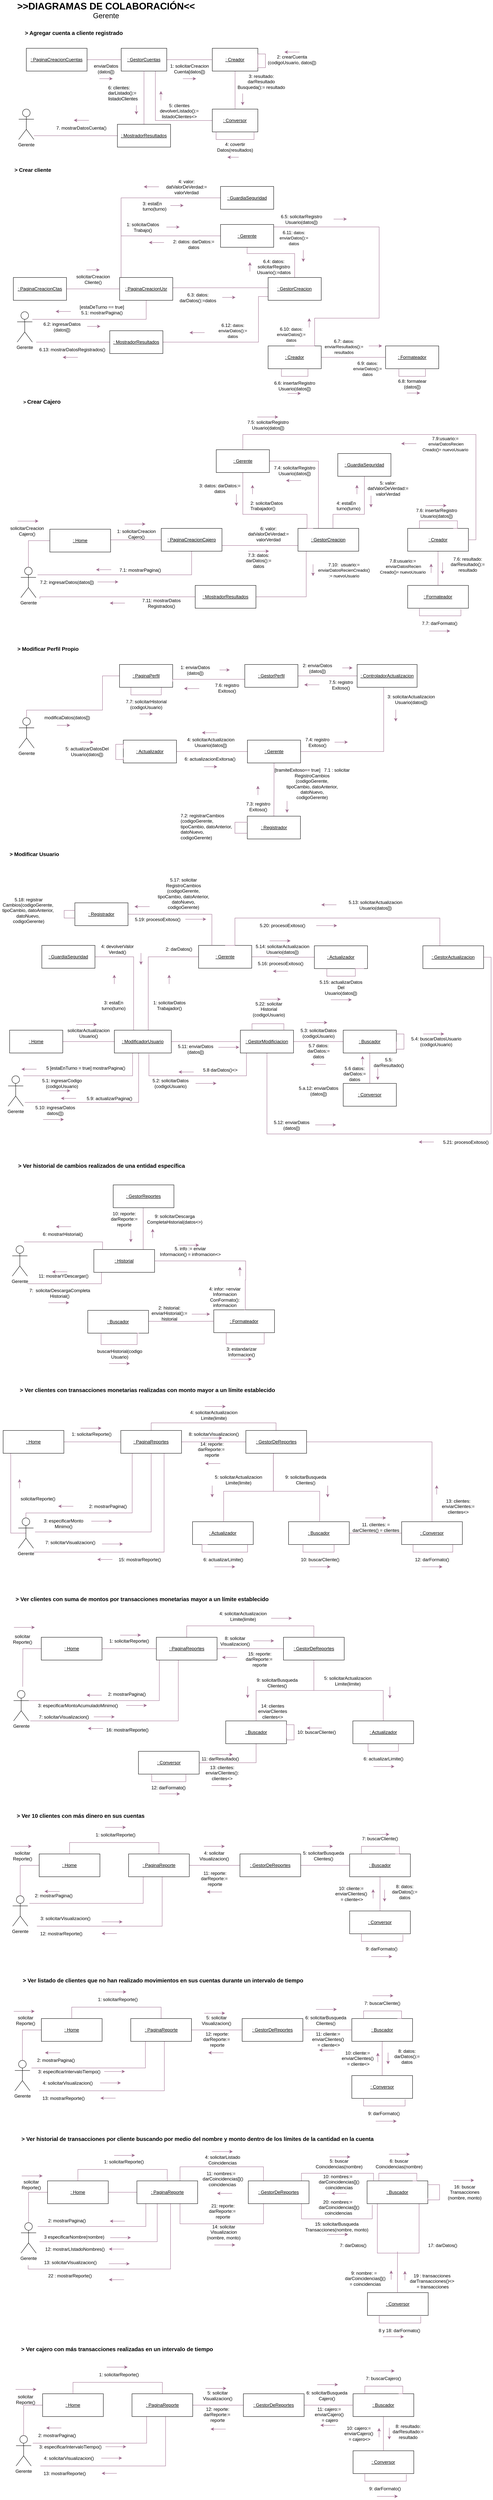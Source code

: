 <mxfile version="13.9.2" type="device"><diagram id="92KmdLEQMysZduO9ELjV" name="DaigramasColaboracion_Gerente"><mxGraphModel dx="1653" dy="1582" grid="1" gridSize="10" guides="1" tooltips="1" connect="1" arrows="1" fold="1" page="0" pageScale="1" pageWidth="827" pageHeight="1169" math="0" shadow="0"><root><mxCell id="nl-w5dpS1q-F_Hf3erPt-0"/><mxCell id="nl-w5dpS1q-F_Hf3erPt-1" parent="nl-w5dpS1q-F_Hf3erPt-0"/><mxCell id="pX7D7WcXH5G5n9JSBrrz-0" value="&lt;span style=&quot;font-weight: bold ; font-size: 25px&quot;&gt;&amp;gt;&amp;gt;DIAGRAMAS DE COLABORACIÓN&amp;lt;&amp;lt;&lt;/span&gt;&lt;br&gt;&lt;span style=&quot;font-size: 19px&quot;&gt;Gerente&lt;/span&gt;" style="text;html=1;align=center;verticalAlign=middle;resizable=0;points=[];autosize=1;" parent="nl-w5dpS1q-F_Hf3erPt-1" vertex="1"><mxGeometry x="20.36" y="-30" width="480" height="40" as="geometry"/></mxCell><mxCell id="HJ4XqWK8tff3eGQ-ozcr-7" value="" style="edgeStyle=orthogonalEdgeStyle;rounded=0;orthogonalLoop=1;jettySize=auto;html=1;startArrow=none;startFill=0;endArrow=none;endFill=0;strokeColor=#A17092;entryX=0.75;entryY=1;entryDx=0;entryDy=0;" parent="nl-w5dpS1q-F_Hf3erPt-1" source="pX7D7WcXH5G5n9JSBrrz-1" target="pX7D7WcXH5G5n9JSBrrz-3" edge="1"><mxGeometry relative="1" as="geometry"><Array as="points"><mxPoint x="390.36" y="280"/></Array></mxGeometry></mxCell><mxCell id="pX7D7WcXH5G5n9JSBrrz-1" value="&lt;u&gt;: Conversor&lt;/u&gt;" style="rounded=0;whiteSpace=wrap;html=1;" parent="nl-w5dpS1q-F_Hf3erPt-1" vertex="1"><mxGeometry x="540.36" y="250" width="120" height="60" as="geometry"/></mxCell><mxCell id="HJ4XqWK8tff3eGQ-ozcr-5" value="" style="edgeStyle=orthogonalEdgeStyle;rounded=0;orthogonalLoop=1;jettySize=auto;html=1;startArrow=none;startFill=0;endArrow=none;endFill=0;strokeColor=#A17092;" parent="nl-w5dpS1q-F_Hf3erPt-1" source="pX7D7WcXH5G5n9JSBrrz-2" target="pX7D7WcXH5G5n9JSBrrz-1" edge="1"><mxGeometry relative="1" as="geometry"/></mxCell><mxCell id="pX7D7WcXH5G5n9JSBrrz-2" value="&lt;u&gt;: Creador&lt;/u&gt;" style="rounded=0;whiteSpace=wrap;html=1;" parent="nl-w5dpS1q-F_Hf3erPt-1" vertex="1"><mxGeometry x="540.36" y="90" width="120" height="60" as="geometry"/></mxCell><mxCell id="HJ4XqWK8tff3eGQ-ozcr-3" value="" style="edgeStyle=orthogonalEdgeStyle;rounded=0;orthogonalLoop=1;jettySize=auto;html=1;startArrow=none;startFill=0;endArrow=none;endFill=0;strokeColor=#A17092;" parent="nl-w5dpS1q-F_Hf3erPt-1" source="pX7D7WcXH5G5n9JSBrrz-3" target="pX7D7WcXH5G5n9JSBrrz-2" edge="1"><mxGeometry relative="1" as="geometry"/></mxCell><mxCell id="pX7D7WcXH5G5n9JSBrrz-3" value="&lt;u&gt;: GestorCuentas&lt;/u&gt;" style="rounded=0;whiteSpace=wrap;html=1;" parent="nl-w5dpS1q-F_Hf3erPt-1" vertex="1"><mxGeometry x="300.36" y="90" width="120" height="60" as="geometry"/></mxCell><mxCell id="HJ4XqWK8tff3eGQ-ozcr-14" value="" style="edgeStyle=orthogonalEdgeStyle;rounded=0;orthogonalLoop=1;jettySize=auto;html=1;startArrow=none;startFill=0;endArrow=none;endFill=0;strokeColor=#A17092;" parent="nl-w5dpS1q-F_Hf3erPt-1" source="pX7D7WcXH5G5n9JSBrrz-4" target="pX7D7WcXH5G5n9JSBrrz-3" edge="1"><mxGeometry relative="1" as="geometry"/></mxCell><mxCell id="CMDrWkOGhJWXwE2Bzb2Z-18" style="edgeStyle=orthogonalEdgeStyle;rounded=0;orthogonalLoop=1;jettySize=auto;html=1;startArrow=none;startFill=0;endArrow=none;endFill=0;strokeColor=#A17092;" parent="nl-w5dpS1q-F_Hf3erPt-1" source="pX7D7WcXH5G5n9JSBrrz-4" target="CMDrWkOGhJWXwE2Bzb2Z-17" edge="1"><mxGeometry relative="1" as="geometry"><Array as="points"><mxPoint x="140.36" y="320"/><mxPoint x="140.36" y="320"/></Array></mxGeometry></mxCell><mxCell id="pX7D7WcXH5G5n9JSBrrz-4" value="&lt;u&gt;: MostradorResultados&lt;/u&gt;" style="rounded=0;whiteSpace=wrap;html=1;" parent="nl-w5dpS1q-F_Hf3erPt-1" vertex="1"><mxGeometry x="290.36" y="290" width="140" height="60" as="geometry"/></mxCell><mxCell id="HJ4XqWK8tff3eGQ-ozcr-2" value="" style="edgeStyle=orthogonalEdgeStyle;rounded=0;orthogonalLoop=1;jettySize=auto;html=1;startArrow=none;startFill=0;endArrow=none;endFill=0;strokeColor=#A17092;" parent="nl-w5dpS1q-F_Hf3erPt-1" source="pX7D7WcXH5G5n9JSBrrz-5" target="pX7D7WcXH5G5n9JSBrrz-3" edge="1"><mxGeometry relative="1" as="geometry"/></mxCell><mxCell id="pX7D7WcXH5G5n9JSBrrz-5" value="&lt;u&gt;: PaginaCreacionCuentas&lt;/u&gt;" style="rounded=0;whiteSpace=wrap;html=1;" parent="nl-w5dpS1q-F_Hf3erPt-1" vertex="1"><mxGeometry x="50.36" y="90" width="160" height="60" as="geometry"/></mxCell><mxCell id="pX7D7WcXH5G5n9JSBrrz-6" value="&lt;b style=&quot;font-family: &amp;#34;quicksand&amp;#34; , sans-serif ; font-size: 14.667px&quot;&gt;&amp;gt; Agregar cuenta a cliente registrado&lt;/b&gt;" style="text;html=1;align=center;verticalAlign=middle;resizable=0;points=[];autosize=1;" parent="nl-w5dpS1q-F_Hf3erPt-1" vertex="1"><mxGeometry x="40.36" y="40" width="270" height="20" as="geometry"/></mxCell><mxCell id="HJ4XqWK8tff3eGQ-ozcr-4" style="edgeStyle=orthogonalEdgeStyle;rounded=0;orthogonalLoop=1;jettySize=auto;html=1;startArrow=none;startFill=0;endArrow=none;endFill=0;strokeColor=#A17092;exitX=1;exitY=0.25;exitDx=0;exitDy=0;" parent="nl-w5dpS1q-F_Hf3erPt-1" source="pX7D7WcXH5G5n9JSBrrz-2" edge="1"><mxGeometry relative="1" as="geometry"><mxPoint x="750.36" y="121" as="sourcePoint"/><mxPoint x="660.36" y="105" as="targetPoint"/><Array as="points"><mxPoint x="660.36" y="141"/><mxPoint x="680.36" y="141"/></Array></mxGeometry></mxCell><mxCell id="HJ4XqWK8tff3eGQ-ozcr-6" style="edgeStyle=orthogonalEdgeStyle;rounded=0;orthogonalLoop=1;jettySize=auto;html=1;startArrow=none;startFill=0;endArrow=none;endFill=0;strokeColor=#A17092;" parent="nl-w5dpS1q-F_Hf3erPt-1" source="pX7D7WcXH5G5n9JSBrrz-1" target="pX7D7WcXH5G5n9JSBrrz-1" edge="1"><mxGeometry relative="1" as="geometry"><Array as="points"><mxPoint x="650.36" y="330"/></Array></mxGeometry></mxCell><mxCell id="HJ4XqWK8tff3eGQ-ozcr-8" value="enviarDatos&lt;br&gt;(datos[])" style="text;html=1;align=center;verticalAlign=middle;resizable=0;points=[];autosize=1;" parent="nl-w5dpS1q-F_Hf3erPt-1" vertex="1"><mxGeometry x="220.36" y="129" width="80" height="30" as="geometry"/></mxCell><mxCell id="HJ4XqWK8tff3eGQ-ozcr-9" value="1: solicitarCreacion&lt;br&gt;Cuenta[datos[])" style="text;html=1;align=center;verticalAlign=middle;resizable=0;points=[];autosize=1;" parent="nl-w5dpS1q-F_Hf3erPt-1" vertex="1"><mxGeometry x="420.36" y="129" width="120" height="30" as="geometry"/></mxCell><mxCell id="HJ4XqWK8tff3eGQ-ozcr-10" value="2: crearCuenta&lt;br&gt;(codigoUsuario, datos[])" style="text;html=1;align=center;verticalAlign=middle;resizable=0;points=[];autosize=1;" parent="nl-w5dpS1q-F_Hf3erPt-1" vertex="1"><mxGeometry x="680.36" y="105" width="140" height="30" as="geometry"/></mxCell><mxCell id="HJ4XqWK8tff3eGQ-ozcr-11" value="3: resultado:&lt;br&gt;darResultado&lt;br&gt;Busqueda():= resultado" style="text;html=1;align=center;verticalAlign=middle;resizable=0;points=[];autosize=1;" parent="nl-w5dpS1q-F_Hf3erPt-1" vertex="1"><mxGeometry x="599.36" y="153" width="140" height="50" as="geometry"/></mxCell><mxCell id="HJ4XqWK8tff3eGQ-ozcr-12" value="5: clientes&lt;br&gt;devolverListado():=&lt;br&gt;listadoClientes&amp;lt;&amp;gt;" style="text;html=1;align=center;verticalAlign=middle;resizable=0;points=[];autosize=1;" parent="nl-w5dpS1q-F_Hf3erPt-1" vertex="1"><mxGeometry x="392.61" y="230" width="120" height="50" as="geometry"/></mxCell><mxCell id="HJ4XqWK8tff3eGQ-ozcr-13" value="4: covertir&lt;br&gt;Datos(resultados)" style="text;html=1;align=center;verticalAlign=middle;resizable=0;points=[];autosize=1;" parent="nl-w5dpS1q-F_Hf3erPt-1" vertex="1"><mxGeometry x="545.36" y="335" width="110" height="30" as="geometry"/></mxCell><mxCell id="HJ4XqWK8tff3eGQ-ozcr-15" value="&lt;span style=&quot;color: rgb(0 , 0 , 0) ; font-family: &amp;#34;helvetica&amp;#34; ; font-size: 12px ; font-style: normal ; font-weight: 400 ; letter-spacing: normal ; text-align: center ; text-indent: 0px ; text-transform: none ; word-spacing: 0px ; background-color: rgb(248 , 249 , 250) ; display: inline ; float: none&quot;&gt;6: clientes:&lt;br&gt;darListado():=&lt;br&gt;listadoClientes&lt;br&gt;&lt;/span&gt;" style="text;whiteSpace=wrap;html=1;" parent="nl-w5dpS1q-F_Hf3erPt-1" vertex="1"><mxGeometry x="263.53" y="180" width="100" height="30" as="geometry"/></mxCell><mxCell id="CMDrWkOGhJWXwE2Bzb2Z-0" value="" style="endArrow=classic;html=1;strokeColor=#A17092;" parent="nl-w5dpS1q-F_Hf3erPt-1" edge="1"><mxGeometry width="50" height="50" relative="1" as="geometry"><mxPoint x="242.86" y="170" as="sourcePoint"/><mxPoint x="277.86" y="170" as="targetPoint"/></mxGeometry></mxCell><mxCell id="CMDrWkOGhJWXwE2Bzb2Z-1" value="" style="endArrow=classic;html=1;strokeColor=#A17092;" parent="nl-w5dpS1q-F_Hf3erPt-1" edge="1"><mxGeometry width="50" height="50" relative="1" as="geometry"><mxPoint x="462.86" y="170" as="sourcePoint"/><mxPoint x="497.86" y="170" as="targetPoint"/></mxGeometry></mxCell><mxCell id="CMDrWkOGhJWXwE2Bzb2Z-2" value="" style="endArrow=classic;html=1;strokeColor=#A17092;" parent="nl-w5dpS1q-F_Hf3erPt-1" edge="1"><mxGeometry width="50" height="50" relative="1" as="geometry"><mxPoint x="770.36" y="100" as="sourcePoint"/><mxPoint x="730.36" y="100" as="targetPoint"/></mxGeometry></mxCell><mxCell id="CMDrWkOGhJWXwE2Bzb2Z-3" value="" style="endArrow=classic;html=1;strokeColor=#A17092;" parent="nl-w5dpS1q-F_Hf3erPt-1" edge="1"><mxGeometry width="50" height="50" relative="1" as="geometry"><mxPoint x="620.36" y="209" as="sourcePoint"/><mxPoint x="620.36" y="240" as="targetPoint"/></mxGeometry></mxCell><mxCell id="CMDrWkOGhJWXwE2Bzb2Z-4" value="" style="endArrow=classic;html=1;strokeColor=#A17092;" parent="nl-w5dpS1q-F_Hf3erPt-1" edge="1"><mxGeometry width="50" height="50" relative="1" as="geometry"><mxPoint x="610.03" y="376.67" as="sourcePoint"/><mxPoint x="580.03" y="376.67" as="targetPoint"/></mxGeometry></mxCell><mxCell id="CMDrWkOGhJWXwE2Bzb2Z-6" value="" style="endArrow=classic;html=1;strokeColor=#A17092;" parent="nl-w5dpS1q-F_Hf3erPt-1" edge="1"><mxGeometry width="50" height="50" relative="1" as="geometry"><mxPoint x="405.03" y="227" as="sourcePoint"/><mxPoint x="405.03" y="202.5" as="targetPoint"/></mxGeometry></mxCell><mxCell id="CMDrWkOGhJWXwE2Bzb2Z-7" value="" style="endArrow=classic;html=1;strokeColor=#A17092;" parent="nl-w5dpS1q-F_Hf3erPt-1" edge="1"><mxGeometry width="50" height="50" relative="1" as="geometry"><mxPoint x="340.36" y="240" as="sourcePoint"/><mxPoint x="340.36" y="264.5" as="targetPoint"/></mxGeometry></mxCell><mxCell id="CMDrWkOGhJWXwE2Bzb2Z-8" value="&lt;b&gt;&lt;font style=&quot;font-size: 14px&quot;&gt;&amp;gt; Crear cliente&lt;/font&gt;&lt;/b&gt;" style="text;html=1;align=center;verticalAlign=middle;resizable=0;points=[];autosize=1;" parent="nl-w5dpS1q-F_Hf3erPt-1" vertex="1"><mxGeometry x="11.65" y="400" width="110" height="20" as="geometry"/></mxCell><mxCell id="yvFCi-HEMgnAnOE-7m17-0" style="edgeStyle=orthogonalEdgeStyle;rounded=0;orthogonalLoop=1;jettySize=auto;html=1;startArrow=none;startFill=0;endArrow=none;endFill=0;strokeColor=#A17092;" parent="nl-w5dpS1q-F_Hf3erPt-1" source="CMDrWkOGhJWXwE2Bzb2Z-9" target="CMDrWkOGhJWXwE2Bzb2Z-16" edge="1"><mxGeometry relative="1" as="geometry"><Array as="points"><mxPoint x="366.18" y="803"/></Array></mxGeometry></mxCell><mxCell id="3GOrgZLjU0VgZzxB4thS-18" style="edgeStyle=orthogonalEdgeStyle;rounded=0;orthogonalLoop=1;jettySize=auto;html=1;exitX=1;exitY=0.5;exitDx=0;exitDy=0;entryX=0;entryY=0.25;entryDx=0;entryDy=0;strokeColor=#A17092;endArrow=none;endFill=0;" parent="nl-w5dpS1q-F_Hf3erPt-1" source="CMDrWkOGhJWXwE2Bzb2Z-9" edge="1" target="CMDrWkOGhJWXwE2Bzb2Z-14"><mxGeometry relative="1" as="geometry"><mxPoint x="681.94" y="720" as="targetPoint"/><mxPoint x="541.94" y="720" as="sourcePoint"/><Array as="points"><mxPoint x="436" y="720"/><mxPoint x="687" y="720"/></Array></mxGeometry></mxCell><mxCell id="E9klnYjoEwP1cckZGcps-6" style="edgeStyle=orthogonalEdgeStyle;rounded=0;orthogonalLoop=1;jettySize=auto;html=1;entryX=0;entryY=0.5;entryDx=0;entryDy=0;strokeColor=#A17092;endArrow=none;endFill=0;" parent="nl-w5dpS1q-F_Hf3erPt-1" source="CMDrWkOGhJWXwE2Bzb2Z-9" target="3GOrgZLjU0VgZzxB4thS-3" edge="1"><mxGeometry relative="1" as="geometry"><Array as="points"><mxPoint x="300" y="484"/></Array></mxGeometry></mxCell><mxCell id="E9klnYjoEwP1cckZGcps-7" style="edgeStyle=orthogonalEdgeStyle;rounded=0;orthogonalLoop=1;jettySize=auto;html=1;entryX=0;entryY=0.5;entryDx=0;entryDy=0;endArrow=none;endFill=0;strokeColor=#A17092;" parent="nl-w5dpS1q-F_Hf3erPt-1" source="CMDrWkOGhJWXwE2Bzb2Z-9" target="3GOrgZLjU0VgZzxB4thS-2" edge="1"><mxGeometry relative="1" as="geometry"><Array as="points"><mxPoint x="300" y="584"/></Array></mxGeometry></mxCell><mxCell id="CMDrWkOGhJWXwE2Bzb2Z-9" value="&lt;u&gt;: PaginaCreacionUsr&lt;/u&gt;" style="rounded=0;whiteSpace=wrap;html=1;" parent="nl-w5dpS1q-F_Hf3erPt-1" vertex="1"><mxGeometry x="296.18" y="693" width="140" height="60" as="geometry"/></mxCell><mxCell id="CMDrWkOGhJWXwE2Bzb2Z-15" value="" style="edgeStyle=orthogonalEdgeStyle;rounded=0;orthogonalLoop=1;jettySize=auto;html=1;startArrow=none;startFill=0;endArrow=none;endFill=0;strokeColor=#A17092;" parent="nl-w5dpS1q-F_Hf3erPt-1" source="CMDrWkOGhJWXwE2Bzb2Z-10" target="CMDrWkOGhJWXwE2Bzb2Z-9" edge="1"><mxGeometry relative="1" as="geometry"/></mxCell><mxCell id="CMDrWkOGhJWXwE2Bzb2Z-10" value="&lt;u&gt;: PaginaCreacionCtas&lt;/u&gt;" style="rounded=0;whiteSpace=wrap;html=1;" parent="nl-w5dpS1q-F_Hf3erPt-1" vertex="1"><mxGeometry x="16.18" y="693" width="140" height="60" as="geometry"/></mxCell><mxCell id="zIkV2RjhZVkMwTTpN8rb-4" style="edgeStyle=orthogonalEdgeStyle;rounded=0;orthogonalLoop=1;jettySize=auto;html=1;endArrow=none;endFill=0;strokeColor=#A17092;" edge="1" parent="nl-w5dpS1q-F_Hf3erPt-1" source="CMDrWkOGhJWXwE2Bzb2Z-13"><mxGeometry relative="1" as="geometry"><mxPoint x="1000" y="903" as="targetPoint"/></mxGeometry></mxCell><mxCell id="CMDrWkOGhJWXwE2Bzb2Z-13" value="&lt;u&gt;: Creador&lt;/u&gt;" style="rounded=0;whiteSpace=wrap;html=1;" parent="nl-w5dpS1q-F_Hf3erPt-1" vertex="1"><mxGeometry x="687.44" y="873" width="140" height="60" as="geometry"/></mxCell><mxCell id="yvFCi-HEMgnAnOE-7m17-5" style="edgeStyle=orthogonalEdgeStyle;rounded=0;orthogonalLoop=1;jettySize=auto;html=1;entryX=1;entryY=0.5;entryDx=0;entryDy=0;startArrow=none;startFill=0;endArrow=none;endFill=0;strokeColor=#A17092;" parent="nl-w5dpS1q-F_Hf3erPt-1" source="CMDrWkOGhJWXwE2Bzb2Z-14" target="yvFCi-HEMgnAnOE-7m17-4" edge="1"><mxGeometry relative="1" as="geometry"><Array as="points"><mxPoint x="662" y="743"/><mxPoint x="662" y="863"/></Array><mxPoint x="515.94" y="863" as="targetPoint"/></mxGeometry></mxCell><mxCell id="zIkV2RjhZVkMwTTpN8rb-2" style="edgeStyle=orthogonalEdgeStyle;rounded=0;orthogonalLoop=1;jettySize=auto;html=1;entryX=0.5;entryY=1;entryDx=0;entryDy=0;endArrow=none;endFill=0;strokeColor=#A17092;" edge="1" parent="nl-w5dpS1q-F_Hf3erPt-1" source="CMDrWkOGhJWXwE2Bzb2Z-14" target="3GOrgZLjU0VgZzxB4thS-2"><mxGeometry relative="1" as="geometry"><Array as="points"><mxPoint x="757" y="630"/><mxPoint x="632" y="630"/></Array></mxGeometry></mxCell><mxCell id="CMDrWkOGhJWXwE2Bzb2Z-14" value="&lt;u&gt;: GestorCreacion&lt;/u&gt;" style="rounded=0;whiteSpace=wrap;html=1;" parent="nl-w5dpS1q-F_Hf3erPt-1" vertex="1"><mxGeometry x="687.44" y="693" width="140" height="60" as="geometry"/></mxCell><mxCell id="CMDrWkOGhJWXwE2Bzb2Z-16" value="Gerente&lt;br&gt;" style="shape=umlActor;verticalLabelPosition=bottom;verticalAlign=top;html=1;outlineConnect=0;rounded=0;sketch=0;" parent="nl-w5dpS1q-F_Hf3erPt-1" vertex="1"><mxGeometry x="26.18" y="783" width="40" height="80" as="geometry"/></mxCell><mxCell id="CMDrWkOGhJWXwE2Bzb2Z-17" value="Gerente&lt;br&gt;" style="shape=umlActor;verticalLabelPosition=bottom;verticalAlign=top;html=1;outlineConnect=0;rounded=0;sketch=0;" parent="nl-w5dpS1q-F_Hf3erPt-1" vertex="1"><mxGeometry x="30.36" y="250" width="40" height="80" as="geometry"/></mxCell><mxCell id="CMDrWkOGhJWXwE2Bzb2Z-19" value="7. mostrarDatosCuenta()" style="text;html=1;align=center;verticalAlign=middle;resizable=0;points=[];autosize=1;" parent="nl-w5dpS1q-F_Hf3erPt-1" vertex="1"><mxGeometry x="120.36" y="290" width="150" height="20" as="geometry"/></mxCell><mxCell id="yvFCi-HEMgnAnOE-7m17-3" style="edgeStyle=orthogonalEdgeStyle;rounded=0;orthogonalLoop=1;jettySize=auto;html=1;entryX=0.25;entryY=1;entryDx=0;entryDy=0;startArrow=none;startFill=0;endArrow=none;endFill=0;strokeColor=#A17092;" parent="nl-w5dpS1q-F_Hf3erPt-1" source="CMDrWkOGhJWXwE2Bzb2Z-13" target="CMDrWkOGhJWXwE2Bzb2Z-13" edge="1"><mxGeometry relative="1" as="geometry"><Array as="points"><mxPoint x="792.44" y="953"/><mxPoint x="722.44" y="953"/></Array></mxGeometry></mxCell><mxCell id="yvFCi-HEMgnAnOE-7m17-6" style="edgeStyle=orthogonalEdgeStyle;rounded=0;orthogonalLoop=1;jettySize=auto;html=1;startArrow=none;startFill=0;endArrow=none;endFill=0;strokeColor=#A17092;" parent="nl-w5dpS1q-F_Hf3erPt-1" source="yvFCi-HEMgnAnOE-7m17-4" edge="1"><mxGeometry relative="1" as="geometry"><mxPoint x="76.18" y="863" as="targetPoint"/><Array as="points"><mxPoint x="76.18" y="863"/></Array></mxGeometry></mxCell><mxCell id="yvFCi-HEMgnAnOE-7m17-4" value="&lt;u&gt;: MostradorResultados&lt;/u&gt;" style="rounded=0;whiteSpace=wrap;html=1;" parent="nl-w5dpS1q-F_Hf3erPt-1" vertex="1"><mxGeometry x="270.18" y="833" width="140" height="60" as="geometry"/></mxCell><mxCell id="yvFCi-HEMgnAnOE-7m17-7" value="solicitarCreacion&lt;br&gt;Cliente()" style="text;html=1;align=center;verticalAlign=middle;resizable=0;points=[];autosize=1;" parent="nl-w5dpS1q-F_Hf3erPt-1" vertex="1"><mxGeometry x="176.18" y="683" width="100" height="30" as="geometry"/></mxCell><mxCell id="yvFCi-HEMgnAnOE-7m17-8" value="[estaDeTurno == true]&lt;br&gt;5.1: mostrarPagina()" style="text;html=1;align=center;verticalAlign=middle;resizable=0;points=[];autosize=1;" parent="nl-w5dpS1q-F_Hf3erPt-1" vertex="1"><mxGeometry x="183.7" y="763" width="130" height="30" as="geometry"/></mxCell><mxCell id="yvFCi-HEMgnAnOE-7m17-9" value="6.2: ingresarDatos&lt;br&gt;(datos[])" style="text;html=1;align=center;verticalAlign=middle;resizable=0;points=[];autosize=1;" parent="nl-w5dpS1q-F_Hf3erPt-1" vertex="1"><mxGeometry x="88.7" y="808" width="110" height="30" as="geometry"/></mxCell><mxCell id="yvFCi-HEMgnAnOE-7m17-10" value="6.3: datos: &lt;br&gt;darDatos():=datos" style="text;html=1;align=center;verticalAlign=middle;resizable=0;points=[];autosize=1;" parent="nl-w5dpS1q-F_Hf3erPt-1" vertex="1"><mxGeometry x="446.5" y="731" width="110" height="30" as="geometry"/></mxCell><mxCell id="yvFCi-HEMgnAnOE-7m17-11" value="6.5: solicitarRegistro&lt;br&gt;Usuario(datos[])" style="text;html=1;align=center;verticalAlign=middle;resizable=0;points=[];autosize=1;" parent="nl-w5dpS1q-F_Hf3erPt-1" vertex="1"><mxGeometry x="715.0" y="525" width="120" height="30" as="geometry"/></mxCell><mxCell id="yvFCi-HEMgnAnOE-7m17-12" value="6.6: insertarRegistro&lt;br&gt;Usuario(datos[])" style="text;html=1;align=center;verticalAlign=middle;resizable=0;points=[];autosize=1;" parent="nl-w5dpS1q-F_Hf3erPt-1" vertex="1"><mxGeometry x="697.44" y="963" width="120" height="30" as="geometry"/></mxCell><mxCell id="yvFCi-HEMgnAnOE-7m17-13" value="6.7: &lt;span style=&quot;font-size: 11px&quot;&gt;datos:&lt;br&gt;enviarResultados():=&lt;br&gt;resultados&lt;br&gt;&lt;/span&gt;" style="text;html=1;align=center;verticalAlign=middle;resizable=0;points=[];autosize=1;" parent="nl-w5dpS1q-F_Hf3erPt-1" vertex="1"><mxGeometry x="827.44" y="850" width="120" height="50" as="geometry"/></mxCell><mxCell id="yvFCi-HEMgnAnOE-7m17-15" value="6.13: mostrarDatosRegistrados()" style="text;html=1;align=center;verticalAlign=middle;resizable=0;points=[];autosize=1;" parent="nl-w5dpS1q-F_Hf3erPt-1" vertex="1"><mxGeometry x="76.18" y="873" width="190" height="20" as="geometry"/></mxCell><mxCell id="yvFCi-HEMgnAnOE-7m17-16" value="" style="endArrow=classic;html=1;strokeColor=#A17092;" parent="nl-w5dpS1q-F_Hf3erPt-1" edge="1"><mxGeometry width="50" height="50" relative="1" as="geometry"><mxPoint x="215.36" y="279.5" as="sourcePoint"/><mxPoint x="175.36" y="279.5" as="targetPoint"/></mxGeometry></mxCell><mxCell id="yvFCi-HEMgnAnOE-7m17-17" value="" style="endArrow=classic;html=1;strokeColor=#A17092;" parent="nl-w5dpS1q-F_Hf3erPt-1" edge="1"><mxGeometry width="50" height="50" relative="1" as="geometry"><mxPoint x="208.68" y="673" as="sourcePoint"/><mxPoint x="243.68" y="673" as="targetPoint"/></mxGeometry></mxCell><mxCell id="yvFCi-HEMgnAnOE-7m17-18" value="" style="endArrow=classic;html=1;strokeColor=#A17092;" parent="nl-w5dpS1q-F_Hf3erPt-1" edge="1"><mxGeometry width="50" height="50" relative="1" as="geometry"><mxPoint x="210.7" y="821.67" as="sourcePoint"/><mxPoint x="245.7" y="821.67" as="targetPoint"/></mxGeometry></mxCell><mxCell id="yvFCi-HEMgnAnOE-7m17-19" value="" style="endArrow=classic;html=1;strokeColor=#A17092;" parent="nl-w5dpS1q-F_Hf3erPt-1" edge="1"><mxGeometry width="50" height="50" relative="1" as="geometry"><mxPoint x="167.65" y="782.33" as="sourcePoint"/><mxPoint x="127.65" y="782.33" as="targetPoint"/></mxGeometry></mxCell><mxCell id="yvFCi-HEMgnAnOE-7m17-21" value="" style="endArrow=classic;html=1;strokeColor=#A17092;" parent="nl-w5dpS1q-F_Hf3erPt-1" edge="1"><mxGeometry width="50" height="50" relative="1" as="geometry"><mxPoint x="780.17" y="621" as="sourcePoint"/><mxPoint x="780.17" y="652" as="targetPoint"/></mxGeometry></mxCell><mxCell id="yvFCi-HEMgnAnOE-7m17-24" value="" style="endArrow=classic;html=1;strokeColor=#A17092;" parent="nl-w5dpS1q-F_Hf3erPt-1" edge="1"><mxGeometry width="50" height="50" relative="1" as="geometry"><mxPoint x="520.17" y="838" as="sourcePoint"/><mxPoint x="480.17" y="838" as="targetPoint"/></mxGeometry></mxCell><mxCell id="yvFCi-HEMgnAnOE-7m17-26" value="" style="endArrow=classic;html=1;strokeColor=#A17092;" parent="nl-w5dpS1q-F_Hf3erPt-1" edge="1"><mxGeometry width="50" height="50" relative="1" as="geometry"><mxPoint x="186.18" y="903" as="sourcePoint"/><mxPoint x="146.18" y="903" as="targetPoint"/></mxGeometry></mxCell><mxCell id="yvFCi-HEMgnAnOE-7m17-28" value="&lt;b&gt;&lt;font style=&quot;font-size: 14px&quot;&gt;&amp;gt; Modificar Perfil Propio&lt;/font&gt;&lt;/b&gt;" style="text;html=1;align=center;verticalAlign=middle;resizable=0;points=[];autosize=1;" parent="nl-w5dpS1q-F_Hf3erPt-1" vertex="1"><mxGeometry x="17.22" y="1660" width="180" height="20" as="geometry"/></mxCell><mxCell id="yvFCi-HEMgnAnOE-7m17-44" style="edgeStyle=orthogonalEdgeStyle;rounded=0;orthogonalLoop=1;jettySize=auto;html=1;entryX=1;entryY=0.333;entryDx=0;entryDy=0;entryPerimeter=0;startArrow=none;startFill=0;endArrow=none;endFill=0;strokeColor=#A17092;" parent="nl-w5dpS1q-F_Hf3erPt-1" source="yvFCi-HEMgnAnOE-7m17-31" target="yvFCi-HEMgnAnOE-7m17-36" edge="1"><mxGeometry relative="1" as="geometry"><Array as="points"><mxPoint x="251" y="1741"/><mxPoint x="251" y="1831"/><mxPoint x="51" y="1831"/><mxPoint x="51" y="1878"/></Array></mxGeometry></mxCell><mxCell id="yvFCi-HEMgnAnOE-7m17-70" style="edgeStyle=orthogonalEdgeStyle;rounded=0;orthogonalLoop=1;jettySize=auto;html=1;startArrow=none;startFill=0;endArrow=none;endFill=0;strokeColor=#A17092;" parent="nl-w5dpS1q-F_Hf3erPt-1" source="yvFCi-HEMgnAnOE-7m17-31" target="yvFCi-HEMgnAnOE-7m17-31" edge="1"><mxGeometry relative="1" as="geometry"><mxPoint x="405.97" y="1781" as="targetPoint"/><Array as="points"><mxPoint x="325.97" y="1791"/><mxPoint x="405.97" y="1791"/></Array></mxGeometry></mxCell><mxCell id="yvFCi-HEMgnAnOE-7m17-31" value="&lt;u&gt;: PaginaPerfil&lt;/u&gt;" style="rounded=0;whiteSpace=wrap;html=1;" parent="nl-w5dpS1q-F_Hf3erPt-1" vertex="1"><mxGeometry x="295.97" y="1711" width="140" height="60" as="geometry"/></mxCell><mxCell id="yvFCi-HEMgnAnOE-7m17-43" style="edgeStyle=orthogonalEdgeStyle;rounded=0;orthogonalLoop=1;jettySize=auto;html=1;entryX=1;entryY=0.75;entryDx=0;entryDy=0;startArrow=none;startFill=0;endArrow=none;endFill=0;strokeColor=#A17092;" parent="nl-w5dpS1q-F_Hf3erPt-1" source="yvFCi-HEMgnAnOE-7m17-32" target="yvFCi-HEMgnAnOE-7m17-31" edge="1"><mxGeometry relative="1" as="geometry"><mxPoint x="484.91" y="1763.02" as="targetPoint"/><Array as="points"><mxPoint x="436" y="1750"/></Array></mxGeometry></mxCell><mxCell id="zIkV2RjhZVkMwTTpN8rb-30" value="" style="edgeStyle=orthogonalEdgeStyle;rounded=0;orthogonalLoop=1;jettySize=auto;html=1;endArrow=none;endFill=0;strokeColor=#A17092;" edge="1" parent="nl-w5dpS1q-F_Hf3erPt-1" source="yvFCi-HEMgnAnOE-7m17-33" target="zIkV2RjhZVkMwTTpN8rb-29"><mxGeometry relative="1" as="geometry"><Array as="points"><mxPoint x="992" y="1940"/></Array></mxGeometry></mxCell><mxCell id="zIkV2RjhZVkMwTTpN8rb-34" style="edgeStyle=orthogonalEdgeStyle;rounded=0;orthogonalLoop=1;jettySize=auto;html=1;entryX=0;entryY=0.5;entryDx=0;entryDy=0;endArrow=none;endFill=0;strokeColor=#A17092;" edge="1" parent="nl-w5dpS1q-F_Hf3erPt-1" source="yvFCi-HEMgnAnOE-7m17-32" target="zIkV2RjhZVkMwTTpN8rb-29"><mxGeometry relative="1" as="geometry"/></mxCell><mxCell id="yvFCi-HEMgnAnOE-7m17-32" value="&lt;u&gt;: GestorPerfil&lt;/u&gt;" style="rounded=0;whiteSpace=wrap;html=1;" parent="nl-w5dpS1q-F_Hf3erPt-1" vertex="1"><mxGeometry x="625.97" y="1711" width="140" height="60" as="geometry"/></mxCell><mxCell id="yvFCi-HEMgnAnOE-7m17-46" value="" style="edgeStyle=orthogonalEdgeStyle;rounded=0;orthogonalLoop=1;jettySize=auto;html=1;startArrow=none;startFill=0;endArrow=none;endFill=0;strokeColor=#A17092;" parent="nl-w5dpS1q-F_Hf3erPt-1" source="yvFCi-HEMgnAnOE-7m17-33" target="yvFCi-HEMgnAnOE-7m17-34" edge="1"><mxGeometry relative="1" as="geometry"><mxPoint x="491.97" y="1940" as="targetPoint"/></mxGeometry></mxCell><mxCell id="zIkV2RjhZVkMwTTpN8rb-39" value="" style="edgeStyle=orthogonalEdgeStyle;rounded=0;orthogonalLoop=1;jettySize=auto;html=1;endArrow=none;endFill=0;strokeColor=#A17092;" edge="1" parent="nl-w5dpS1q-F_Hf3erPt-1" source="yvFCi-HEMgnAnOE-7m17-33" target="zIkV2RjhZVkMwTTpN8rb-37"><mxGeometry relative="1" as="geometry"/></mxCell><mxCell id="yvFCi-HEMgnAnOE-7m17-33" value="&lt;u&gt;: Gerente&lt;/u&gt;" style="rounded=0;whiteSpace=wrap;html=1;" parent="nl-w5dpS1q-F_Hf3erPt-1" vertex="1"><mxGeometry x="632.97" y="1910" width="140.03" height="60" as="geometry"/></mxCell><mxCell id="yvFCi-HEMgnAnOE-7m17-34" value="&lt;u&gt;: Actualizador&lt;/u&gt;" style="rounded=0;whiteSpace=wrap;html=1;" parent="nl-w5dpS1q-F_Hf3erPt-1" vertex="1"><mxGeometry x="305.97" y="1910" width="140" height="60" as="geometry"/></mxCell><mxCell id="yvFCi-HEMgnAnOE-7m17-106" value="" style="edgeStyle=orthogonalEdgeStyle;rounded=0;orthogonalLoop=1;jettySize=auto;html=1;startArrow=none;startFill=0;endArrow=none;endFill=0;strokeColor=#A17092;" parent="nl-w5dpS1q-F_Hf3erPt-1" source="yvFCi-HEMgnAnOE-7m17-35" target="yvFCi-HEMgnAnOE-7m17-100" edge="1"><mxGeometry relative="1" as="geometry"/></mxCell><mxCell id="yvFCi-HEMgnAnOE-7m17-35" value="&lt;u&gt;: Home&lt;/u&gt;" style="rounded=0;whiteSpace=wrap;html=1;" parent="nl-w5dpS1q-F_Hf3erPt-1" vertex="1"><mxGeometry x="6.35" y="2673" width="140" height="60" as="geometry"/></mxCell><mxCell id="yvFCi-HEMgnAnOE-7m17-36" value="Gerente&lt;br&gt;" style="shape=umlActor;verticalLabelPosition=bottom;verticalAlign=top;html=1;outlineConnect=0;rounded=0;sketch=0;" parent="nl-w5dpS1q-F_Hf3erPt-1" vertex="1"><mxGeometry x="30.97" y="1851" width="40" height="80" as="geometry"/></mxCell><mxCell id="yvFCi-HEMgnAnOE-7m17-47" style="edgeStyle=orthogonalEdgeStyle;rounded=0;orthogonalLoop=1;jettySize=auto;html=1;entryX=0;entryY=0.367;entryDx=0;entryDy=0;startArrow=none;startFill=0;endArrow=none;endFill=0;strokeColor=#A17092;entryPerimeter=0;exitX=0;exitY=0.75;exitDx=0;exitDy=0;" parent="nl-w5dpS1q-F_Hf3erPt-1" source="yvFCi-HEMgnAnOE-7m17-34" target="yvFCi-HEMgnAnOE-7m17-34" edge="1"><mxGeometry relative="1" as="geometry"><Array as="points"><mxPoint x="305.97" y="1961"/><mxPoint x="285.97" y="1961"/><mxPoint x="285.97" y="1921"/><mxPoint x="305.97" y="1921"/></Array></mxGeometry></mxCell><mxCell id="yvFCi-HEMgnAnOE-7m17-61" value="&amp;nbsp;modificaDatos(datos[])" style="text;html=1;align=center;verticalAlign=middle;resizable=0;points=[];autosize=1;" parent="nl-w5dpS1q-F_Hf3erPt-1" vertex="1"><mxGeometry x="85.97" y="1841" width="140" height="20" as="geometry"/></mxCell><mxCell id="yvFCi-HEMgnAnOE-7m17-62" value="1: enviarDatos&lt;br&gt;(datos[])" style="text;html=1;align=center;verticalAlign=middle;resizable=0;points=[];autosize=1;" parent="nl-w5dpS1q-F_Hf3erPt-1" vertex="1"><mxGeometry x="450.36" y="1711" width="90" height="30" as="geometry"/></mxCell><mxCell id="yvFCi-HEMgnAnOE-7m17-65" value="4: solicitarActualizacion&lt;br&gt;Usuario(datos[])" style="text;html=1;align=center;verticalAlign=middle;resizable=0;points=[];autosize=1;" parent="nl-w5dpS1q-F_Hf3erPt-1" vertex="1"><mxGeometry x="465.97" y="1901" width="140" height="30" as="geometry"/></mxCell><mxCell id="yvFCi-HEMgnAnOE-7m17-66" value="5: actualizarDatosDel&lt;br&gt;Usuario(datos[])" style="text;html=1;align=center;verticalAlign=middle;resizable=0;points=[];autosize=1;" parent="nl-w5dpS1q-F_Hf3erPt-1" vertex="1"><mxGeometry x="144.97" y="1925" width="130" height="30" as="geometry"/></mxCell><mxCell id="yvFCi-HEMgnAnOE-7m17-67" value="6: actualizacionExitorsa()" style="text;html=1;align=center;verticalAlign=middle;resizable=0;points=[];autosize=1;" parent="nl-w5dpS1q-F_Hf3erPt-1" vertex="1"><mxGeometry x="459" y="1950" width="150" height="20" as="geometry"/></mxCell><mxCell id="yvFCi-HEMgnAnOE-7m17-71" value="7.7: solicitarHistorial&lt;br&gt;(codigoUsuario)" style="text;html=1;align=center;verticalAlign=middle;resizable=0;points=[];autosize=1;" parent="nl-w5dpS1q-F_Hf3erPt-1" vertex="1"><mxGeometry x="305.97" y="1801" width="120" height="30" as="geometry"/></mxCell><mxCell id="yvFCi-HEMgnAnOE-7m17-79" value="" style="endArrow=classic;html=1;strokeColor=#A17092;" parent="nl-w5dpS1q-F_Hf3erPt-1" edge="1"><mxGeometry width="50" height="50" relative="1" as="geometry"><mxPoint x="559.5" y="1725.33" as="sourcePoint"/><mxPoint x="586.5" y="1725.33" as="targetPoint"/></mxGeometry></mxCell><mxCell id="yvFCi-HEMgnAnOE-7m17-80" value="" style="endArrow=classic;html=1;strokeColor=#A17092;" parent="nl-w5dpS1q-F_Hf3erPt-1" edge="1"><mxGeometry width="50" height="50" relative="1" as="geometry"><mxPoint x="518.47" y="1980" as="sourcePoint"/><mxPoint x="553.47" y="1980" as="targetPoint"/></mxGeometry></mxCell><mxCell id="yvFCi-HEMgnAnOE-7m17-81" value="" style="endArrow=classic;html=1;strokeColor=#A17092;" parent="nl-w5dpS1q-F_Hf3erPt-1" edge="1"><mxGeometry width="50" height="50" relative="1" as="geometry"><mxPoint x="192.47" y="1915.5" as="sourcePoint"/><mxPoint x="227.47" y="1915.5" as="targetPoint"/></mxGeometry></mxCell><mxCell id="yvFCi-HEMgnAnOE-7m17-83" value="" style="endArrow=classic;html=1;strokeColor=#A17092;" parent="nl-w5dpS1q-F_Hf3erPt-1" edge="1"><mxGeometry width="50" height="50" relative="1" as="geometry"><mxPoint x="738.94" y="998" as="sourcePoint"/><mxPoint x="773.94" y="998" as="targetPoint"/></mxGeometry></mxCell><mxCell id="yvFCi-HEMgnAnOE-7m17-84" value="" style="endArrow=classic;html=1;strokeColor=#A17092;" parent="nl-w5dpS1q-F_Hf3erPt-1" edge="1"><mxGeometry width="50" height="50" relative="1" as="geometry"><mxPoint x="348.47" y="1841" as="sourcePoint"/><mxPoint x="383.47" y="1841" as="targetPoint"/></mxGeometry></mxCell><mxCell id="yvFCi-HEMgnAnOE-7m17-85" value="" style="endArrow=classic;html=1;strokeColor=#A17092;" parent="nl-w5dpS1q-F_Hf3erPt-1" edge="1"><mxGeometry width="50" height="50" relative="1" as="geometry"><mxPoint x="130.97" y="1871" as="sourcePoint"/><mxPoint x="165.97" y="1871" as="targetPoint"/></mxGeometry></mxCell><mxCell id="yvFCi-HEMgnAnOE-7m17-88" value="" style="endArrow=classic;html=1;strokeColor=#A17092;" parent="nl-w5dpS1q-F_Hf3erPt-1" edge="1"><mxGeometry width="50" height="50" relative="1" as="geometry"><mxPoint x="552.97" y="1890.5" as="sourcePoint"/><mxPoint x="512.97" y="1890.5" as="targetPoint"/></mxGeometry></mxCell><mxCell id="yvFCi-HEMgnAnOE-7m17-93" value="" style="endArrow=classic;html=1;strokeColor=#A17092;" parent="nl-w5dpS1q-F_Hf3erPt-1" edge="1"><mxGeometry width="50" height="50" relative="1" as="geometry"><mxPoint x="505.97" y="1774.33" as="sourcePoint"/><mxPoint x="465.97" y="1774.33" as="targetPoint"/></mxGeometry></mxCell><mxCell id="yvFCi-HEMgnAnOE-7m17-96" value="&lt;b&gt;&lt;font style=&quot;font-size: 14px&quot;&gt;&amp;gt; Modificar Usuario&lt;/font&gt;&lt;/b&gt;" style="text;html=1;align=center;verticalAlign=middle;resizable=0;points=[];autosize=1;" parent="nl-w5dpS1q-F_Hf3erPt-1" vertex="1"><mxGeometry x="-3.65" y="2200" width="150" height="20" as="geometry"/></mxCell><mxCell id="yvFCi-HEMgnAnOE-7m17-97" value="Gerente&lt;br&gt;" style="shape=umlActor;verticalLabelPosition=bottom;verticalAlign=top;html=1;outlineConnect=0;rounded=0;sketch=0;" parent="nl-w5dpS1q-F_Hf3erPt-1" vertex="1"><mxGeometry x="2.35" y="2793" width="40" height="80" as="geometry"/></mxCell><mxCell id="yvFCi-HEMgnAnOE-7m17-112" style="edgeStyle=orthogonalEdgeStyle;rounded=0;orthogonalLoop=1;jettySize=auto;html=1;startArrow=none;startFill=0;endArrow=none;endFill=0;strokeColor=#A17092;" parent="nl-w5dpS1q-F_Hf3erPt-1" source="yvFCi-HEMgnAnOE-7m17-98" target="yvFCi-HEMgnAnOE-7m17-104" edge="1"><mxGeometry relative="1" as="geometry"/></mxCell><mxCell id="yvFCi-HEMgnAnOE-7m17-128" style="edgeStyle=orthogonalEdgeStyle;rounded=0;orthogonalLoop=1;jettySize=auto;html=1;entryX=0.607;entryY=1.033;entryDx=0;entryDy=0;entryPerimeter=0;startArrow=none;startFill=0;endArrow=none;endFill=0;strokeColor=#A17092;" parent="nl-w5dpS1q-F_Hf3erPt-1" source="yvFCi-HEMgnAnOE-7m17-98" target="yvFCi-HEMgnAnOE-7m17-100" edge="1"><mxGeometry relative="1" as="geometry"><Array as="points"><mxPoint x="630.35" y="2793"/><mxPoint x="373.35" y="2793"/></Array></mxGeometry></mxCell><mxCell id="zIkV2RjhZVkMwTTpN8rb-52" style="edgeStyle=orthogonalEdgeStyle;rounded=0;orthogonalLoop=1;jettySize=auto;html=1;entryX=1;entryY=0.5;entryDx=0;entryDy=0;endArrow=none;endFill=0;strokeColor=#A17092;" edge="1" parent="nl-w5dpS1q-F_Hf3erPt-1" source="yvFCi-HEMgnAnOE-7m17-98" target="yvFCi-HEMgnAnOE-7m17-105"><mxGeometry relative="1" as="geometry"><Array as="points"><mxPoint x="684" y="2946"/><mxPoint x="1275" y="2946"/><mxPoint x="1275" y="2481"/></Array></mxGeometry></mxCell><mxCell id="yvFCi-HEMgnAnOE-7m17-98" value="&lt;u&gt;: GestorModificiacion&lt;/u&gt;" style="rounded=0;whiteSpace=wrap;html=1;" parent="nl-w5dpS1q-F_Hf3erPt-1" vertex="1"><mxGeometry x="614.35" y="2673" width="140" height="60" as="geometry"/></mxCell><mxCell id="j1a3dvZprajSlyCX3v4U-3" style="edgeStyle=orthogonalEdgeStyle;rounded=0;orthogonalLoop=1;jettySize=auto;html=1;entryX=0.595;entryY=0.017;entryDx=0;entryDy=0;entryPerimeter=0;endArrow=none;endFill=0;strokeColor=#A17092;" parent="nl-w5dpS1q-F_Hf3erPt-1" source="yvFCi-HEMgnAnOE-7m17-99" target="yvFCi-HEMgnAnOE-7m17-100" edge="1"><mxGeometry relative="1" as="geometry"/></mxCell><mxCell id="zIkV2RjhZVkMwTTpN8rb-53" style="edgeStyle=orthogonalEdgeStyle;rounded=0;orthogonalLoop=1;jettySize=auto;html=1;entryX=0;entryY=0.5;entryDx=0;entryDy=0;endArrow=none;endFill=0;strokeColor=#A17092;" edge="1" parent="nl-w5dpS1q-F_Hf3erPt-1" source="yvFCi-HEMgnAnOE-7m17-99" target="yvFCi-HEMgnAnOE-7m17-103"><mxGeometry relative="1" as="geometry"><Array as="points"><mxPoint x="715" y="2480"/></Array></mxGeometry></mxCell><mxCell id="yvFCi-HEMgnAnOE-7m17-99" value="&lt;u&gt;: Gerente&lt;/u&gt;" style="rounded=0;whiteSpace=wrap;html=1;" parent="nl-w5dpS1q-F_Hf3erPt-1" vertex="1"><mxGeometry x="504.25" y="2450" width="140" height="60" as="geometry"/></mxCell><mxCell id="yvFCi-HEMgnAnOE-7m17-124" style="edgeStyle=orthogonalEdgeStyle;rounded=0;orthogonalLoop=1;jettySize=auto;html=1;startArrow=none;startFill=0;endArrow=none;endFill=0;strokeColor=#A17092;" parent="nl-w5dpS1q-F_Hf3erPt-1" source="yvFCi-HEMgnAnOE-7m17-100" target="yvFCi-HEMgnAnOE-7m17-97" edge="1"><mxGeometry relative="1" as="geometry"><Array as="points"><mxPoint x="330.35" y="2793"/></Array></mxGeometry></mxCell><mxCell id="yvFCi-HEMgnAnOE-7m17-136" style="edgeStyle=orthogonalEdgeStyle;rounded=0;orthogonalLoop=1;jettySize=auto;html=1;startArrow=none;startFill=0;endArrow=none;endFill=0;strokeColor=#A17092;" parent="nl-w5dpS1q-F_Hf3erPt-1" source="yvFCi-HEMgnAnOE-7m17-100" edge="1"><mxGeometry relative="1" as="geometry"><mxPoint x="46.35" y="2863" as="targetPoint"/><Array as="points"><mxPoint x="346.35" y="2863"/></Array></mxGeometry></mxCell><mxCell id="yvFCi-HEMgnAnOE-7m17-139" style="edgeStyle=orthogonalEdgeStyle;rounded=0;orthogonalLoop=1;jettySize=auto;html=1;entryX=0;entryY=0.5;entryDx=0;entryDy=0;startArrow=none;startFill=0;endArrow=none;endFill=0;strokeColor=#A17092;" parent="nl-w5dpS1q-F_Hf3erPt-1" source="yvFCi-HEMgnAnOE-7m17-100" target="yvFCi-HEMgnAnOE-7m17-98" edge="1"><mxGeometry relative="1" as="geometry"/></mxCell><mxCell id="yvFCi-HEMgnAnOE-7m17-100" value="&lt;u&gt;: ModificadorUsuario&lt;/u&gt;" style="rounded=0;whiteSpace=wrap;html=1;" parent="nl-w5dpS1q-F_Hf3erPt-1" vertex="1"><mxGeometry x="282.35" y="2673" width="150" height="60" as="geometry"/></mxCell><mxCell id="j1a3dvZprajSlyCX3v4U-2" style="edgeStyle=orthogonalEdgeStyle;rounded=0;orthogonalLoop=1;jettySize=auto;html=1;endArrow=none;endFill=0;strokeColor=#A17092;entryX=0.338;entryY=-0.006;entryDx=0;entryDy=0;entryPerimeter=0;" parent="nl-w5dpS1q-F_Hf3erPt-1" source="yvFCi-HEMgnAnOE-7m17-101" target="yvFCi-HEMgnAnOE-7m17-100" edge="1"><mxGeometry relative="1" as="geometry"><mxPoint x="331.99" y="2663" as="targetPoint"/><Array as="points"><mxPoint x="161" y="2480"/><mxPoint x="333" y="2480"/></Array></mxGeometry></mxCell><mxCell id="yvFCi-HEMgnAnOE-7m17-101" value="&lt;u&gt;: GuardiaSeguridad&lt;/u&gt;" style="rounded=0;whiteSpace=wrap;html=1;" parent="nl-w5dpS1q-F_Hf3erPt-1" vertex="1"><mxGeometry x="91.23" y="2450" width="140" height="60" as="geometry"/></mxCell><mxCell id="yvFCi-HEMgnAnOE-7m17-102" value="&lt;u&gt;: Conversor&lt;/u&gt;" style="rounded=0;whiteSpace=wrap;html=1;" parent="nl-w5dpS1q-F_Hf3erPt-1" vertex="1"><mxGeometry x="885.35" y="2813" width="140" height="60" as="geometry"/></mxCell><mxCell id="yvFCi-HEMgnAnOE-7m17-103" value="&lt;u&gt;: Actualizador&lt;/u&gt;" style="rounded=0;whiteSpace=wrap;html=1;" parent="nl-w5dpS1q-F_Hf3erPt-1" vertex="1"><mxGeometry x="809.33" y="2451" width="140" height="60" as="geometry"/></mxCell><mxCell id="yvFCi-HEMgnAnOE-7m17-113" style="edgeStyle=orthogonalEdgeStyle;rounded=0;orthogonalLoop=1;jettySize=auto;html=1;entryX=0.5;entryY=0;entryDx=0;entryDy=0;startArrow=none;startFill=0;endArrow=none;endFill=0;strokeColor=#A17092;" parent="nl-w5dpS1q-F_Hf3erPt-1" source="yvFCi-HEMgnAnOE-7m17-104" target="yvFCi-HEMgnAnOE-7m17-102" edge="1"><mxGeometry relative="1" as="geometry"/></mxCell><mxCell id="yvFCi-HEMgnAnOE-7m17-104" value="&lt;u&gt;: Buscador&lt;/u&gt;" style="rounded=0;whiteSpace=wrap;html=1;" parent="nl-w5dpS1q-F_Hf3erPt-1" vertex="1"><mxGeometry x="885.35" y="2673" width="140" height="60" as="geometry"/></mxCell><mxCell id="zIkV2RjhZVkMwTTpN8rb-54" style="edgeStyle=orthogonalEdgeStyle;rounded=0;orthogonalLoop=1;jettySize=auto;html=1;entryX=0.5;entryY=0;entryDx=0;entryDy=0;endArrow=none;endFill=0;strokeColor=#A17092;" edge="1" parent="nl-w5dpS1q-F_Hf3erPt-1" source="yvFCi-HEMgnAnOE-7m17-105" target="yvFCi-HEMgnAnOE-7m17-99"><mxGeometry relative="1" as="geometry"><Array as="points"><mxPoint x="1140" y="2378"/><mxPoint x="600" y="2378"/><mxPoint x="600" y="2450"/></Array></mxGeometry></mxCell><mxCell id="yvFCi-HEMgnAnOE-7m17-105" value="&lt;u&gt;: GestorActualizacion&lt;/u&gt;" style="rounded=0;whiteSpace=wrap;html=1;" parent="nl-w5dpS1q-F_Hf3erPt-1" vertex="1"><mxGeometry x="1095.23" y="2451" width="160" height="60" as="geometry"/></mxCell><mxCell id="yvFCi-HEMgnAnOE-7m17-110" style="edgeStyle=orthogonalEdgeStyle;rounded=0;orthogonalLoop=1;jettySize=auto;html=1;startArrow=none;startFill=0;endArrow=none;endFill=0;strokeColor=#A17092;" parent="nl-w5dpS1q-F_Hf3erPt-1" source="yvFCi-HEMgnAnOE-7m17-98" target="yvFCi-HEMgnAnOE-7m17-98" edge="1"><mxGeometry relative="1" as="geometry"><mxPoint x="729.35" y="2736" as="targetPoint"/><Array as="points"><mxPoint x="645" y="2656"/><mxPoint x="729" y="2656"/></Array></mxGeometry></mxCell><mxCell id="yvFCi-HEMgnAnOE-7m17-115" style="edgeStyle=orthogonalEdgeStyle;rounded=0;orthogonalLoop=1;jettySize=auto;html=1;entryX=1;entryY=0.5;entryDx=0;entryDy=0;startArrow=none;startFill=0;endArrow=none;endFill=0;strokeColor=#A17092;" parent="nl-w5dpS1q-F_Hf3erPt-1" source="yvFCi-HEMgnAnOE-7m17-104" target="yvFCi-HEMgnAnOE-7m17-104" edge="1"><mxGeometry relative="1" as="geometry"><Array as="points"><mxPoint x="1045.35" y="2683"/><mxPoint x="1045.35" y="2723"/><mxPoint x="1025.35" y="2723"/></Array></mxGeometry></mxCell><mxCell id="yvFCi-HEMgnAnOE-7m17-116" style="edgeStyle=orthogonalEdgeStyle;rounded=0;orthogonalLoop=1;jettySize=auto;html=1;entryX=0.75;entryY=1;entryDx=0;entryDy=0;startArrow=none;startFill=0;endArrow=none;endFill=0;strokeColor=#A17092;" parent="nl-w5dpS1q-F_Hf3erPt-1" edge="1"><mxGeometry relative="1" as="geometry"><Array as="points"><mxPoint x="842.23" y="2531"/><mxPoint x="917.23" y="2531"/></Array><mxPoint x="842.167" y="2511" as="sourcePoint"/><mxPoint x="940.33" y="2511" as="targetPoint"/></mxGeometry></mxCell><mxCell id="yvFCi-HEMgnAnOE-7m17-117" value="solicitarActualizacion&lt;br&gt;Usuario()" style="text;html=1;align=center;verticalAlign=middle;resizable=0;points=[];autosize=1;" parent="nl-w5dpS1q-F_Hf3erPt-1" vertex="1"><mxGeometry x="149.35" y="2666" width="130" height="30" as="geometry"/></mxCell><mxCell id="yvFCi-HEMgnAnOE-7m17-119" value="1: solicitarDatos&lt;br&gt;Trabajador()" style="text;html=1;align=center;verticalAlign=middle;resizable=0;points=[];autosize=1;" parent="nl-w5dpS1q-F_Hf3erPt-1" vertex="1"><mxGeometry x="377.28" y="2593" width="100" height="30" as="geometry"/></mxCell><mxCell id="yvFCi-HEMgnAnOE-7m17-120" value="2: darDatos()" style="text;html=1;align=center;verticalAlign=middle;resizable=0;points=[];autosize=1;" parent="nl-w5dpS1q-F_Hf3erPt-1" vertex="1"><mxGeometry x="407.34" y="2450" width="90" height="20" as="geometry"/></mxCell><mxCell id="yvFCi-HEMgnAnOE-7m17-121" value="3: estaEn&lt;br&gt;turno(turno)" style="text;html=1;align=center;verticalAlign=middle;resizable=0;points=[];autosize=1;" parent="nl-w5dpS1q-F_Hf3erPt-1" vertex="1"><mxGeometry x="239.78" y="2593" width="80" height="30" as="geometry"/></mxCell><mxCell id="yvFCi-HEMgnAnOE-7m17-122" value="4: devolverValor&lt;br&gt;Verdad()" style="text;html=1;align=center;verticalAlign=middle;resizable=0;points=[];autosize=1;" parent="nl-w5dpS1q-F_Hf3erPt-1" vertex="1"><mxGeometry x="239.79" y="2445" width="100" height="30" as="geometry"/></mxCell><mxCell id="yvFCi-HEMgnAnOE-7m17-125" value="&lt;span style=&quot;color: rgb(0 , 0 , 0) ; font-family: &amp;#34;helvetica&amp;#34; ; font-size: 12px ; font-style: normal ; font-weight: 400 ; letter-spacing: normal ; text-align: center ; text-indent: 0px ; text-transform: none ; word-spacing: 0px ; background-color: rgb(248 , 249 , 250) ; display: inline ; float: none&quot;&gt;5 [estaEnTurno = true]&lt;/span&gt;" style="text;whiteSpace=wrap;html=1;" parent="nl-w5dpS1q-F_Hf3erPt-1" vertex="1"><mxGeometry x="101.35" y="2759" width="130" height="30" as="geometry"/></mxCell><mxCell id="yvFCi-HEMgnAnOE-7m17-126" value="&amp;nbsp;mostrarPagina()" style="text;html=1;align=center;verticalAlign=middle;resizable=0;points=[];autosize=1;" parent="nl-w5dpS1q-F_Hf3erPt-1" vertex="1"><mxGeometry x="216.35" y="2763" width="100" height="20" as="geometry"/></mxCell><mxCell id="yvFCi-HEMgnAnOE-7m17-127" value="5.1: ingresarCodigo&lt;br&gt;(codigoUsuario)" style="text;html=1;align=center;verticalAlign=middle;resizable=0;points=[];autosize=1;" parent="nl-w5dpS1q-F_Hf3erPt-1" vertex="1"><mxGeometry x="83.85" y="2798" width="120" height="30" as="geometry"/></mxCell><mxCell id="yvFCi-HEMgnAnOE-7m17-129" value="5.2: solicitarDatos&lt;br&gt;(codigoUsuario)" style="text;html=1;align=center;verticalAlign=middle;resizable=0;points=[];autosize=1;" parent="nl-w5dpS1q-F_Hf3erPt-1" vertex="1"><mxGeometry x="375.35" y="2798" width="110" height="30" as="geometry"/></mxCell><mxCell id="yvFCi-HEMgnAnOE-7m17-130" value="5.3: solicitarDatos&lt;br&gt;(codigoUsuario)" style="text;html=1;align=center;verticalAlign=middle;resizable=0;points=[];autosize=1;" parent="nl-w5dpS1q-F_Hf3erPt-1" vertex="1"><mxGeometry x="764.85" y="2666" width="110" height="30" as="geometry"/></mxCell><mxCell id="yvFCi-HEMgnAnOE-7m17-131" value="5.4: buscarDatosUsuario&lt;br&gt;(codigoUsuario)" style="text;html=1;align=center;verticalAlign=middle;resizable=0;points=[];autosize=1;" parent="nl-w5dpS1q-F_Hf3erPt-1" vertex="1"><mxGeometry x="1055.35" y="2688" width="150" height="30" as="geometry"/></mxCell><mxCell id="yvFCi-HEMgnAnOE-7m17-132" value="5.5: &lt;br&gt;darResultado()" style="text;html=1;align=center;verticalAlign=middle;resizable=0;points=[];autosize=1;" parent="nl-w5dpS1q-F_Hf3erPt-1" vertex="1"><mxGeometry x="960.35" y="2743" width="90" height="30" as="geometry"/></mxCell><mxCell id="yvFCi-HEMgnAnOE-7m17-133" value="5.6 datos:&lt;br&gt;darDatos:=&lt;br&gt;datos" style="text;html=1;align=center;verticalAlign=middle;resizable=0;points=[];autosize=1;" parent="nl-w5dpS1q-F_Hf3erPt-1" vertex="1"><mxGeometry x="880.35" y="2763" width="70" height="50" as="geometry"/></mxCell><mxCell id="yvFCi-HEMgnAnOE-7m17-134" value="5.7 datos:&lt;br&gt;darDatos:=&lt;br&gt;datos" style="text;html=1;align=center;verticalAlign=middle;resizable=0;points=[];autosize=1;" parent="nl-w5dpS1q-F_Hf3erPt-1" vertex="1"><mxGeometry x="784.85" y="2703" width="70" height="50" as="geometry"/></mxCell><mxCell id="yvFCi-HEMgnAnOE-7m17-135" value="5.8 darDatos()&amp;lt;&amp;gt;" style="text;html=1;align=center;verticalAlign=middle;resizable=0;points=[];autosize=1;" parent="nl-w5dpS1q-F_Hf3erPt-1" vertex="1"><mxGeometry x="506.35" y="2768" width="110" height="20" as="geometry"/></mxCell><mxCell id="yvFCi-HEMgnAnOE-7m17-137" value="5.9: actualizarPagina()" style="text;html=1;align=center;verticalAlign=middle;resizable=0;points=[];autosize=1;" parent="nl-w5dpS1q-F_Hf3erPt-1" vertex="1"><mxGeometry x="198.85" y="2843" width="140" height="20" as="geometry"/></mxCell><mxCell id="yvFCi-HEMgnAnOE-7m17-138" value="5.10: ingresarDatos&lt;br&gt;datos([])" style="text;html=1;align=center;verticalAlign=middle;resizable=0;points=[];autosize=1;" parent="nl-w5dpS1q-F_Hf3erPt-1" vertex="1"><mxGeometry x="66.35" y="2869.33" width="120" height="30" as="geometry"/></mxCell><mxCell id="yvFCi-HEMgnAnOE-7m17-140" value="5.11: enviarDatos&lt;br&gt;(datos[])" style="text;html=1;align=center;verticalAlign=middle;resizable=0;points=[];autosize=1;" parent="nl-w5dpS1q-F_Hf3erPt-1" vertex="1"><mxGeometry x="441.35" y="2708" width="110" height="30" as="geometry"/></mxCell><mxCell id="yvFCi-HEMgnAnOE-7m17-141" value="5.a.12: enviarDatos&lt;br&gt;(datos[])" style="text;html=1;align=center;verticalAlign=middle;resizable=0;points=[];autosize=1;" parent="nl-w5dpS1q-F_Hf3erPt-1" vertex="1"><mxGeometry x="760.35" y="2818" width="120" height="30" as="geometry"/></mxCell><mxCell id="yvFCi-HEMgnAnOE-7m17-142" value="5.15: actualizarDatos&lt;br&gt;Del&lt;br&gt;Usuario(datos[])" style="text;html=1;align=center;verticalAlign=middle;resizable=0;points=[];autosize=1;" parent="nl-w5dpS1q-F_Hf3erPt-1" vertex="1"><mxGeometry x="814.33" y="2536" width="130" height="50" as="geometry"/></mxCell><mxCell id="yvFCi-HEMgnAnOE-7m17-143" value="5.13: solicitarActualizacion&lt;br&gt;Usuario(datos[])" style="text;html=1;align=center;verticalAlign=middle;resizable=0;points=[];autosize=1;" parent="nl-w5dpS1q-F_Hf3erPt-1" vertex="1"><mxGeometry x="890.35" y="2329" width="160" height="30" as="geometry"/></mxCell><mxCell id="yvFCi-HEMgnAnOE-7m17-146" value="5.22: solicitar&lt;br&gt;Historial&lt;br&gt;(codigoUsuario)" style="text;html=1;align=center;verticalAlign=middle;resizable=0;points=[];autosize=1;" parent="nl-w5dpS1q-F_Hf3erPt-1" vertex="1"><mxGeometry x="639" y="2593" width="100" height="50" as="geometry"/></mxCell><mxCell id="yvFCi-HEMgnAnOE-7m17-152" value="" style="endArrow=classic;html=1;strokeColor=#A17092;" parent="nl-w5dpS1q-F_Hf3erPt-1" edge="1"><mxGeometry width="50" height="50" relative="1" as="geometry"><mxPoint x="181.35" y="2658" as="sourcePoint"/><mxPoint x="236.35" y="2658" as="targetPoint"/></mxGeometry></mxCell><mxCell id="yvFCi-HEMgnAnOE-7m17-154" value="" style="endArrow=classic;html=1;strokeColor=#A17092;" parent="nl-w5dpS1q-F_Hf3erPt-1" edge="1"><mxGeometry width="50" height="50" relative="1" as="geometry"><mxPoint x="788.59" y="2653" as="sourcePoint"/><mxPoint x="843.59" y="2653" as="targetPoint"/></mxGeometry></mxCell><mxCell id="yvFCi-HEMgnAnOE-7m17-155" value="" style="endArrow=classic;html=1;strokeColor=#A17092;" parent="nl-w5dpS1q-F_Hf3erPt-1" edge="1"><mxGeometry width="50" height="50" relative="1" as="geometry"><mxPoint x="691.55" y="2438" as="sourcePoint"/><mxPoint x="746.55" y="2438" as="targetPoint"/></mxGeometry></mxCell><mxCell id="yvFCi-HEMgnAnOE-7m17-156" value="" style="endArrow=classic;html=1;strokeColor=#A17092;" parent="nl-w5dpS1q-F_Hf3erPt-1" edge="1"><mxGeometry width="50" height="50" relative="1" as="geometry"><mxPoint x="94.35" y="2908" as="sourcePoint"/><mxPoint x="149.35" y="2908" as="targetPoint"/></mxGeometry></mxCell><mxCell id="yvFCi-HEMgnAnOE-7m17-157" value="" style="endArrow=classic;html=1;strokeColor=#A17092;" parent="nl-w5dpS1q-F_Hf3erPt-1" edge="1"><mxGeometry width="50" height="50" relative="1" as="geometry"><mxPoint x="111.35" y="2832.33" as="sourcePoint"/><mxPoint x="166.35" y="2832.33" as="targetPoint"/></mxGeometry></mxCell><mxCell id="yvFCi-HEMgnAnOE-7m17-158" value="" style="endArrow=classic;html=1;strokeColor=#A17092;" parent="nl-w5dpS1q-F_Hf3erPt-1" edge="1"><mxGeometry width="50" height="50" relative="1" as="geometry"><mxPoint x="496.35" y="2813" as="sourcePoint"/><mxPoint x="551.35" y="2813" as="targetPoint"/></mxGeometry></mxCell><mxCell id="yvFCi-HEMgnAnOE-7m17-159" value="" style="endArrow=classic;html=1;strokeColor=#A17092;" parent="nl-w5dpS1q-F_Hf3erPt-1" edge="1"><mxGeometry width="50" height="50" relative="1" as="geometry"><mxPoint x="1096.35" y="2683" as="sourcePoint"/><mxPoint x="1151.35" y="2683" as="targetPoint"/></mxGeometry></mxCell><mxCell id="yvFCi-HEMgnAnOE-7m17-161" value="" style="endArrow=classic;html=1;strokeColor=#A17092;" parent="nl-w5dpS1q-F_Hf3erPt-1" edge="1"><mxGeometry width="50" height="50" relative="1" as="geometry"><mxPoint x="491.35" y="2783" as="sourcePoint"/><mxPoint x="451.35" y="2783" as="targetPoint"/></mxGeometry></mxCell><mxCell id="yvFCi-HEMgnAnOE-7m17-162" value="" style="endArrow=classic;html=1;strokeColor=#A17092;" parent="nl-w5dpS1q-F_Hf3erPt-1" edge="1"><mxGeometry width="50" height="50" relative="1" as="geometry"><mxPoint x="556.35" y="2718" as="sourcePoint"/><mxPoint x="611.35" y="2718" as="targetPoint"/></mxGeometry></mxCell><mxCell id="yvFCi-HEMgnAnOE-7m17-164" value="" style="endArrow=classic;html=1;strokeColor=#A17092;" parent="nl-w5dpS1q-F_Hf3erPt-1" edge="1"><mxGeometry width="50" height="50" relative="1" as="geometry"><mxPoint x="839.35" y="2763" as="sourcePoint"/><mxPoint x="799.35" y="2763" as="targetPoint"/></mxGeometry></mxCell><mxCell id="yvFCi-HEMgnAnOE-7m17-165" value="" style="endArrow=classic;html=1;strokeColor=#A17092;" parent="nl-w5dpS1q-F_Hf3erPt-1" edge="1"><mxGeometry width="50" height="50" relative="1" as="geometry"><mxPoint x="852.78" y="2593" as="sourcePoint"/><mxPoint x="907.78" y="2593" as="targetPoint"/></mxGeometry></mxCell><mxCell id="yvFCi-HEMgnAnOE-7m17-166" value="" style="endArrow=classic;html=1;strokeColor=#A17092;" parent="nl-w5dpS1q-F_Hf3erPt-1" edge="1"><mxGeometry width="50" height="50" relative="1" as="geometry"><mxPoint x="77.35" y="2775.67" as="sourcePoint"/><mxPoint x="37.35" y="2775.67" as="targetPoint"/></mxGeometry></mxCell><mxCell id="yvFCi-HEMgnAnOE-7m17-167" value="" style="endArrow=classic;html=1;strokeColor=#A17092;" parent="nl-w5dpS1q-F_Hf3erPt-1" edge="1"><mxGeometry width="50" height="50" relative="1" as="geometry"><mxPoint x="867.44" y="2343.17" as="sourcePoint"/><mxPoint x="827.44" y="2343.17" as="targetPoint"/></mxGeometry></mxCell><mxCell id="yvFCi-HEMgnAnOE-7m17-170" value="" style="endArrow=classic;html=1;strokeColor=#A17092;" parent="nl-w5dpS1q-F_Hf3erPt-1" edge="1"><mxGeometry width="50" height="50" relative="1" as="geometry"><mxPoint x="665.78" y="2591.67" as="sourcePoint"/><mxPoint x="720.78" y="2591.67" as="targetPoint"/></mxGeometry></mxCell><mxCell id="yvFCi-HEMgnAnOE-7m17-172" value="" style="endArrow=classic;html=1;strokeColor=#A17092;" parent="nl-w5dpS1q-F_Hf3erPt-1" edge="1"><mxGeometry width="50" height="50" relative="1" as="geometry"><mxPoint x="352.45" y="2470" as="sourcePoint"/><mxPoint x="352.45" y="2501" as="targetPoint"/></mxGeometry></mxCell><mxCell id="yvFCi-HEMgnAnOE-7m17-174" value="" style="endArrow=classic;html=1;strokeColor=#A17092;" parent="nl-w5dpS1q-F_Hf3erPt-1" edge="1"><mxGeometry width="50" height="50" relative="1" as="geometry"><mxPoint x="976.35" y="2773" as="sourcePoint"/><mxPoint x="976.35" y="2804" as="targetPoint"/></mxGeometry></mxCell><mxCell id="yvFCi-HEMgnAnOE-7m17-176" value="" style="endArrow=classic;html=1;strokeColor=#A17092;" parent="nl-w5dpS1q-F_Hf3erPt-1" edge="1"><mxGeometry width="50" height="50" relative="1" as="geometry"><mxPoint x="426.68" y="2551.5" as="sourcePoint"/><mxPoint x="426.68" y="2527" as="targetPoint"/></mxGeometry></mxCell><mxCell id="yvFCi-HEMgnAnOE-7m17-177" value="" style="endArrow=classic;html=1;strokeColor=#A17092;" parent="nl-w5dpS1q-F_Hf3erPt-1" edge="1"><mxGeometry width="50" height="50" relative="1" as="geometry"><mxPoint x="282.14" y="2551.5" as="sourcePoint"/><mxPoint x="282.14" y="2527" as="targetPoint"/></mxGeometry></mxCell><mxCell id="yvFCi-HEMgnAnOE-7m17-179" value="" style="endArrow=classic;html=1;strokeColor=#A17092;" parent="nl-w5dpS1q-F_Hf3erPt-1" edge="1"><mxGeometry width="50" height="50" relative="1" as="geometry"><mxPoint x="936.35" y="2765.25" as="sourcePoint"/><mxPoint x="936.35" y="2740.75" as="targetPoint"/></mxGeometry></mxCell><mxCell id="yvFCi-HEMgnAnOE-7m17-181" value="" style="endArrow=classic;html=1;strokeColor=#A17092;" parent="nl-w5dpS1q-F_Hf3erPt-1" edge="1"><mxGeometry width="50" height="50" relative="1" as="geometry"><mxPoint x="181.35" y="2852.33" as="sourcePoint"/><mxPoint x="141.35" y="2852.33" as="targetPoint"/></mxGeometry></mxCell><mxCell id="yvFCi-HEMgnAnOE-7m17-182" value="&lt;span id=&quot;docs-internal-guid-8542d14c-7fff-b8ce-55f4-4a2313dd4a38&quot;&gt;&lt;span style=&quot;font-size: 11pt ; font-family: &amp;#34;quicksand&amp;#34; , sans-serif ; background-color: transparent ; vertical-align: baseline&quot;&gt;&lt;b&gt;&amp;gt; Ver historial de cambios realizados de una entidad específica&lt;/b&gt;&lt;/span&gt;&lt;/span&gt;" style="text;html=1;align=center;verticalAlign=middle;resizable=0;points=[];autosize=1;" parent="nl-w5dpS1q-F_Hf3erPt-1" vertex="1"><mxGeometry x="23.28" y="3020" width="450" height="20" as="geometry"/></mxCell><mxCell id="yvFCi-HEMgnAnOE-7m17-198" value="" style="edgeStyle=orthogonalEdgeStyle;rounded=0;orthogonalLoop=1;jettySize=auto;html=1;startArrow=none;startFill=0;endArrow=none;endFill=0;strokeColor=#A17092;" parent="nl-w5dpS1q-F_Hf3erPt-1" source="yvFCi-HEMgnAnOE-7m17-187" target="yvFCi-HEMgnAnOE-7m17-189" edge="1"><mxGeometry relative="1" as="geometry"><Array as="points"><mxPoint x="358.28" y="3170"/><mxPoint x="358.28" y="3170"/></Array></mxGeometry></mxCell><mxCell id="yvFCi-HEMgnAnOE-7m17-199" style="edgeStyle=orthogonalEdgeStyle;rounded=0;orthogonalLoop=1;jettySize=auto;html=1;startArrow=none;startFill=0;endArrow=none;endFill=0;strokeColor=#A17092;" parent="nl-w5dpS1q-F_Hf3erPt-1" source="yvFCi-HEMgnAnOE-7m17-187" edge="1"><mxGeometry relative="1" as="geometry"><mxPoint x="53.28" y="3340" as="targetPoint"/><Array as="points"><mxPoint x="248.28" y="3340"/></Array></mxGeometry></mxCell><mxCell id="yvFCi-HEMgnAnOE-7m17-200" style="edgeStyle=orthogonalEdgeStyle;rounded=0;orthogonalLoop=1;jettySize=auto;html=1;startArrow=none;startFill=0;endArrow=none;endFill=0;strokeColor=#A17092;exitX=0.15;exitY=0.028;exitDx=0;exitDy=0;exitPerimeter=0;" parent="nl-w5dpS1q-F_Hf3erPt-1" edge="1"><mxGeometry relative="1" as="geometry"><mxPoint x="255.28" y="3251.68" as="sourcePoint"/><mxPoint x="44.28" y="3230" as="targetPoint"/><Array as="points"><mxPoint x="251.28" y="3252"/><mxPoint x="251.28" y="3230"/></Array></mxGeometry></mxCell><mxCell id="yvFCi-HEMgnAnOE-7m17-187" value="&lt;u&gt;: Historial&lt;/u&gt;" style="rounded=0;whiteSpace=wrap;html=1;" parent="nl-w5dpS1q-F_Hf3erPt-1" vertex="1"><mxGeometry x="228.28" y="3250" width="160" height="60" as="geometry"/></mxCell><mxCell id="yvFCi-HEMgnAnOE-7m17-188" value="&lt;u&gt;: Formateador&lt;/u&gt;" style="rounded=0;whiteSpace=wrap;html=1;" parent="nl-w5dpS1q-F_Hf3erPt-1" vertex="1"><mxGeometry x="544.28" y="3408.67" width="160" height="60" as="geometry"/></mxCell><mxCell id="yvFCi-HEMgnAnOE-7m17-189" value="&lt;u&gt;: GestorReportes&lt;/u&gt;" style="rounded=0;whiteSpace=wrap;html=1;" parent="nl-w5dpS1q-F_Hf3erPt-1" vertex="1"><mxGeometry x="279.28" y="3080" width="160" height="60" as="geometry"/></mxCell><mxCell id="yvFCi-HEMgnAnOE-7m17-193" value="" style="edgeStyle=orthogonalEdgeStyle;rounded=0;orthogonalLoop=1;jettySize=auto;html=1;startArrow=none;startFill=0;endArrow=none;endFill=0;strokeColor=#A17092;" parent="nl-w5dpS1q-F_Hf3erPt-1" target="yvFCi-HEMgnAnOE-7m17-188" edge="1"><mxGeometry relative="1" as="geometry"><mxPoint x="338.28" y="3438.67" as="sourcePoint"/></mxGeometry></mxCell><mxCell id="yvFCi-HEMgnAnOE-7m17-190" value="&lt;u&gt;: Buscador&lt;/u&gt;" style="rounded=0;whiteSpace=wrap;html=1;" parent="nl-w5dpS1q-F_Hf3erPt-1" vertex="1"><mxGeometry x="212.28" y="3410" width="160" height="60" as="geometry"/></mxCell><mxCell id="yvFCi-HEMgnAnOE-7m17-195" value="" style="edgeStyle=orthogonalEdgeStyle;rounded=0;orthogonalLoop=1;jettySize=auto;html=1;startArrow=none;startFill=0;endArrow=none;endFill=0;strokeColor=#A17092;exitX=0.5;exitY=0;exitDx=0;exitDy=0;" parent="nl-w5dpS1q-F_Hf3erPt-1" source="yvFCi-HEMgnAnOE-7m17-188" target="yvFCi-HEMgnAnOE-7m17-187" edge="1"><mxGeometry relative="1" as="geometry"><mxPoint x="658.28" y="3330" as="sourcePoint"/><Array as="points"><mxPoint x="627.28" y="3409"/><mxPoint x="627.28" y="3330"/><mxPoint x="628.28" y="3300"/></Array></mxGeometry></mxCell><mxCell id="yvFCi-HEMgnAnOE-7m17-192" style="edgeStyle=orthogonalEdgeStyle;rounded=0;orthogonalLoop=1;jettySize=auto;html=1;startArrow=none;startFill=0;endArrow=none;endFill=0;strokeColor=#A17092;" parent="nl-w5dpS1q-F_Hf3erPt-1" source="yvFCi-HEMgnAnOE-7m17-190" edge="1"><mxGeometry relative="1" as="geometry"><mxPoint x="347.28" y="3470" as="targetPoint"/><Array as="points"><mxPoint x="247.28" y="3500"/><mxPoint x="342.28" y="3500"/><mxPoint x="342.28" y="3470"/></Array></mxGeometry></mxCell><mxCell id="yvFCi-HEMgnAnOE-7m17-196" value="Gerente&lt;br&gt;" style="shape=umlActor;verticalLabelPosition=bottom;verticalAlign=top;html=1;outlineConnect=0;rounded=0;sketch=0;" parent="nl-w5dpS1q-F_Hf3erPt-1" vertex="1"><mxGeometry x="13.28" y="3240" width="40" height="80" as="geometry"/></mxCell><mxCell id="yvFCi-HEMgnAnOE-7m17-202" value="buscarHistorial(codigo&lt;br&gt;Usuario)" style="text;html=1;align=center;verticalAlign=middle;resizable=0;points=[];autosize=1;" parent="nl-w5dpS1q-F_Hf3erPt-1" vertex="1"><mxGeometry x="231.45" y="3510" width="130" height="30" as="geometry"/></mxCell><mxCell id="yvFCi-HEMgnAnOE-7m17-203" value="2: historial:&lt;br&gt;enviarHistorial():=&lt;br&gt;historial" style="text;html=1;align=center;verticalAlign=middle;resizable=0;points=[];autosize=1;" parent="nl-w5dpS1q-F_Hf3erPt-1" vertex="1"><mxGeometry x="372.28" y="3392.67" width="110" height="50" as="geometry"/></mxCell><mxCell id="yvFCi-HEMgnAnOE-7m17-204" style="edgeStyle=orthogonalEdgeStyle;rounded=0;orthogonalLoop=1;jettySize=auto;html=1;entryX=0.83;entryY=1;entryDx=0;entryDy=0;entryPerimeter=0;startArrow=none;startFill=0;endArrow=none;endFill=0;strokeColor=#A17092;" parent="nl-w5dpS1q-F_Hf3erPt-1" source="yvFCi-HEMgnAnOE-7m17-188" target="yvFCi-HEMgnAnOE-7m17-188" edge="1"><mxGeometry relative="1" as="geometry"><Array as="points"><mxPoint x="577.11" y="3498.67"/><mxPoint x="677.11" y="3498.67"/></Array></mxGeometry></mxCell><mxCell id="yvFCi-HEMgnAnOE-7m17-205" value="3: estandarizar&lt;br&gt;Informacion()" style="text;html=1;align=center;verticalAlign=middle;resizable=0;points=[];autosize=1;" parent="nl-w5dpS1q-F_Hf3erPt-1" vertex="1"><mxGeometry x="572.11" y="3503.67" width="90" height="30" as="geometry"/></mxCell><mxCell id="yvFCi-HEMgnAnOE-7m17-206" value="4: infor: =enviar&lt;br&gt;Informacion&lt;br&gt;ConFormato(): &lt;br&gt;informacion" style="text;html=1;align=center;verticalAlign=middle;resizable=0;points=[];autosize=1;" parent="nl-w5dpS1q-F_Hf3erPt-1" vertex="1"><mxGeometry x="523.28" y="3345" width="100" height="60" as="geometry"/></mxCell><mxCell id="yvFCi-HEMgnAnOE-7m17-207" value="5. info := enviar&lt;br&gt;Informacion() = infromacion&amp;lt;&amp;gt;" style="text;html=1;align=center;verticalAlign=middle;resizable=0;points=[];autosize=1;" parent="nl-w5dpS1q-F_Hf3erPt-1" vertex="1"><mxGeometry x="392.28" y="3240" width="180" height="30" as="geometry"/></mxCell><mxCell id="yvFCi-HEMgnAnOE-7m17-208" value="6: mostrarHistorial()" style="text;html=1;align=center;verticalAlign=middle;resizable=0;points=[];autosize=1;" parent="nl-w5dpS1q-F_Hf3erPt-1" vertex="1"><mxGeometry x="85.78" y="3200" width="120" height="20" as="geometry"/></mxCell><mxCell id="yvFCi-HEMgnAnOE-7m17-209" value="7:&amp;nbsp; solicitarDescargaCompleta&lt;br&gt;Historial()" style="text;html=1;align=center;verticalAlign=middle;resizable=0;points=[];autosize=1;" parent="nl-w5dpS1q-F_Hf3erPt-1" vertex="1"><mxGeometry x="48.28" y="3350" width="180" height="30" as="geometry"/></mxCell><mxCell id="yvFCi-HEMgnAnOE-7m17-213" value="9: solicitarDescarga&lt;br&gt;CompletaHistorial(datos&amp;lt;&amp;gt;)" style="text;html=1;align=center;verticalAlign=middle;resizable=0;points=[];autosize=1;" parent="nl-w5dpS1q-F_Hf3erPt-1" vertex="1"><mxGeometry x="361.45" y="3155" width="160" height="30" as="geometry"/></mxCell><mxCell id="yvFCi-HEMgnAnOE-7m17-214" value="10: reporte:&lt;br&gt;darReporte:= &lt;br&gt;reporte" style="text;html=1;align=center;verticalAlign=middle;resizable=0;points=[];autosize=1;" parent="nl-w5dpS1q-F_Hf3erPt-1" vertex="1"><mxGeometry x="263.28" y="3145" width="90" height="50" as="geometry"/></mxCell><mxCell id="yvFCi-HEMgnAnOE-7m17-215" value="11: mostrarYDescargar()" style="text;html=1;align=center;verticalAlign=middle;resizable=0;points=[];autosize=1;" parent="nl-w5dpS1q-F_Hf3erPt-1" vertex="1"><mxGeometry x="73.28" y="3310" width="150" height="20" as="geometry"/></mxCell><mxCell id="yvFCi-HEMgnAnOE-7m17-216" value="" style="endArrow=classic;html=1;strokeColor=#A17092;" parent="nl-w5dpS1q-F_Hf3erPt-1" edge="1"><mxGeometry width="50" height="50" relative="1" as="geometry"><mxPoint x="450.45" y="3238.67" as="sourcePoint"/><mxPoint x="505.45" y="3238.67" as="targetPoint"/></mxGeometry></mxCell><mxCell id="yvFCi-HEMgnAnOE-7m17-218" value="" style="endArrow=classic;html=1;strokeColor=#A17092;" parent="nl-w5dpS1q-F_Hf3erPt-1" edge="1"><mxGeometry width="50" height="50" relative="1" as="geometry"><mxPoint x="168.28" y="3190" as="sourcePoint"/><mxPoint x="128.28" y="3190" as="targetPoint"/></mxGeometry></mxCell><mxCell id="yvFCi-HEMgnAnOE-7m17-219" value="" style="endArrow=classic;html=1;strokeColor=#A17092;" parent="nl-w5dpS1q-F_Hf3erPt-1" edge="1"><mxGeometry width="50" height="50" relative="1" as="geometry"><mxPoint x="325.78" y="3200" as="sourcePoint"/><mxPoint x="325.78" y="3231" as="targetPoint"/></mxGeometry></mxCell><mxCell id="yvFCi-HEMgnAnOE-7m17-220" value="" style="endArrow=classic;html=1;strokeColor=#A17092;" parent="nl-w5dpS1q-F_Hf3erPt-1" edge="1"><mxGeometry width="50" height="50" relative="1" as="geometry"><mxPoint x="383.28" y="3220" as="sourcePoint"/><mxPoint x="383.28" y="3195.5" as="targetPoint"/></mxGeometry></mxCell><mxCell id="yvFCi-HEMgnAnOE-7m17-221" value="" style="endArrow=classic;html=1;strokeColor=#A17092;" parent="nl-w5dpS1q-F_Hf3erPt-1" edge="1"><mxGeometry width="50" height="50" relative="1" as="geometry"><mxPoint x="486.28" y="3420" as="sourcePoint"/><mxPoint x="534.45" y="3420" as="targetPoint"/></mxGeometry></mxCell><mxCell id="yvFCi-HEMgnAnOE-7m17-222" value="" style="endArrow=classic;html=1;strokeColor=#A17092;" parent="nl-w5dpS1q-F_Hf3erPt-1" edge="1"><mxGeometry width="50" height="50" relative="1" as="geometry"><mxPoint x="268.28" y="3550" as="sourcePoint"/><mxPoint x="323.28" y="3550" as="targetPoint"/></mxGeometry></mxCell><mxCell id="yvFCi-HEMgnAnOE-7m17-223" value="" style="endArrow=classic;html=1;strokeColor=#A17092;" parent="nl-w5dpS1q-F_Hf3erPt-1" edge="1"><mxGeometry width="50" height="50" relative="1" as="geometry"><mxPoint x="589.28" y="3538.67" as="sourcePoint"/><mxPoint x="644.28" y="3538.67" as="targetPoint"/></mxGeometry></mxCell><mxCell id="yvFCi-HEMgnAnOE-7m17-224" value="" style="endArrow=classic;html=1;strokeColor=#A17092;" parent="nl-w5dpS1q-F_Hf3erPt-1" edge="1"><mxGeometry width="50" height="50" relative="1" as="geometry"><mxPoint x="108.28" y="3390" as="sourcePoint"/><mxPoint x="163.28" y="3390" as="targetPoint"/></mxGeometry></mxCell><mxCell id="yvFCi-HEMgnAnOE-7m17-225" value="" style="endArrow=classic;html=1;strokeColor=#A17092;" parent="nl-w5dpS1q-F_Hf3erPt-1" edge="1"><mxGeometry width="50" height="50" relative="1" as="geometry"><mxPoint x="158.28" y="3308.67" as="sourcePoint"/><mxPoint x="118.28" y="3308.67" as="targetPoint"/></mxGeometry></mxCell><mxCell id="yvFCi-HEMgnAnOE-7m17-227" value="" style="endArrow=classic;html=1;strokeColor=#A17092;" parent="nl-w5dpS1q-F_Hf3erPt-1" edge="1"><mxGeometry width="50" height="50" relative="1" as="geometry"><mxPoint x="613.11" y="3320" as="sourcePoint"/><mxPoint x="613.11" y="3295.5" as="targetPoint"/></mxGeometry></mxCell><mxCell id="yvFCi-HEMgnAnOE-7m17-228" value="&lt;span id=&quot;docs-internal-guid-047b4e15-7fff-94fc-bbda-c651c14e6c00&quot;&gt;&lt;span style=&quot;font-size: 11pt ; font-family: &amp;#34;quicksand&amp;#34; , sans-serif ; background-color: transparent ; vertical-align: baseline&quot;&gt;&lt;b&gt;&amp;gt; Ver clientes con transacciones monetarias realizadas con monto mayor a un límite establecido&lt;/b&gt;&lt;/span&gt;&lt;/span&gt;" style="text;html=1;align=center;verticalAlign=middle;resizable=0;points=[];autosize=1;" parent="nl-w5dpS1q-F_Hf3erPt-1" vertex="1"><mxGeometry x="24.28" y="3610" width="690" height="20" as="geometry"/></mxCell><mxCell id="yvFCi-HEMgnAnOE-7m17-266" value="" style="edgeStyle=orthogonalEdgeStyle;rounded=0;orthogonalLoop=1;jettySize=auto;html=1;startArrow=none;startFill=0;endArrow=none;endFill=0;strokeColor=#A17092;" parent="nl-w5dpS1q-F_Hf3erPt-1" source="yvFCi-HEMgnAnOE-7m17-229" target="yvFCi-HEMgnAnOE-7m17-265" edge="1"><mxGeometry relative="1" as="geometry"/></mxCell><mxCell id="yvFCi-HEMgnAnOE-7m17-229" value="&lt;u&gt;: Buscador&lt;/u&gt;" style="rounded=0;whiteSpace=wrap;html=1;" parent="nl-w5dpS1q-F_Hf3erPt-1" vertex="1"><mxGeometry x="741.28" y="3966" width="160" height="60" as="geometry"/></mxCell><mxCell id="yvFCi-HEMgnAnOE-7m17-237" style="edgeStyle=orthogonalEdgeStyle;rounded=0;orthogonalLoop=1;jettySize=auto;html=1;startArrow=none;startFill=0;endArrow=none;endFill=0;strokeColor=#A17092;" parent="nl-w5dpS1q-F_Hf3erPt-1" source="yvFCi-HEMgnAnOE-7m17-230" target="yvFCi-HEMgnAnOE-7m17-233" edge="1"><mxGeometry relative="1" as="geometry"><Array as="points"><mxPoint x="379.28" y="3706"/><mxPoint x="708.28" y="3706"/></Array></mxGeometry></mxCell><mxCell id="yvFCi-HEMgnAnOE-7m17-243" style="edgeStyle=orthogonalEdgeStyle;rounded=0;orthogonalLoop=1;jettySize=auto;html=1;startArrow=none;startFill=0;endArrow=none;endFill=0;strokeColor=#A17092;" parent="nl-w5dpS1q-F_Hf3erPt-1" source="yvFCi-HEMgnAnOE-7m17-230" target="yvFCi-HEMgnAnOE-7m17-234" edge="1"><mxGeometry relative="1" as="geometry"><mxPoint x="59.28" y="3896" as="targetPoint"/><Array as="points"><mxPoint x="329.28" y="3943"/><mxPoint x="49.28" y="3943"/></Array></mxGeometry></mxCell><mxCell id="yvFCi-HEMgnAnOE-7m17-258" style="edgeStyle=orthogonalEdgeStyle;rounded=0;orthogonalLoop=1;jettySize=auto;html=1;startArrow=none;startFill=0;endArrow=none;endFill=0;strokeColor=#A17092;" parent="nl-w5dpS1q-F_Hf3erPt-1" source="yvFCi-HEMgnAnOE-7m17-230" edge="1"><mxGeometry relative="1" as="geometry"><mxPoint x="69.28" y="4046" as="targetPoint"/><Array as="points"><mxPoint x="413.28" y="4046"/></Array></mxGeometry></mxCell><mxCell id="yvFCi-HEMgnAnOE-7m17-260" style="edgeStyle=orthogonalEdgeStyle;rounded=0;orthogonalLoop=1;jettySize=auto;html=1;entryX=0.316;entryY=1;entryDx=0;entryDy=0;entryPerimeter=0;startArrow=none;startFill=0;endArrow=none;endFill=0;strokeColor=#A17092;" parent="nl-w5dpS1q-F_Hf3erPt-1" source="yvFCi-HEMgnAnOE-7m17-230" target="yvFCi-HEMgnAnOE-7m17-233" edge="1"><mxGeometry relative="1" as="geometry"><Array as="points"><mxPoint x="679.28" y="3756"/></Array></mxGeometry></mxCell><mxCell id="ZxziejLC2AlTH70K9I_d-0" style="edgeStyle=orthogonalEdgeStyle;rounded=0;orthogonalLoop=1;jettySize=auto;html=1;startArrow=none;startFill=0;endArrow=none;endFill=0;strokeColor=#A17092;" parent="nl-w5dpS1q-F_Hf3erPt-1" source="yvFCi-HEMgnAnOE-7m17-230" edge="1"><mxGeometry relative="1" as="geometry"><mxPoint x="73.28" y="3993" as="targetPoint"/><Array as="points"><mxPoint x="379.28" y="3993"/><mxPoint x="73.28" y="3993"/></Array></mxGeometry></mxCell><mxCell id="yvFCi-HEMgnAnOE-7m17-230" value="&lt;u&gt;: PaginaReportes&lt;/u&gt;" style="rounded=0;whiteSpace=wrap;html=1;" parent="nl-w5dpS1q-F_Hf3erPt-1" vertex="1"><mxGeometry x="299.28" y="3726" width="160" height="60" as="geometry"/></mxCell><mxCell id="yvFCi-HEMgnAnOE-7m17-231" value="&lt;u&gt;: Actualizador&lt;/u&gt;" style="rounded=0;whiteSpace=wrap;html=1;" parent="nl-w5dpS1q-F_Hf3erPt-1" vertex="1"><mxGeometry x="488.28" y="3966" width="160" height="60" as="geometry"/></mxCell><mxCell id="yvFCi-HEMgnAnOE-7m17-236" value="" style="edgeStyle=orthogonalEdgeStyle;rounded=0;orthogonalLoop=1;jettySize=auto;html=1;startArrow=none;startFill=0;endArrow=none;endFill=0;strokeColor=#A17092;" parent="nl-w5dpS1q-F_Hf3erPt-1" source="yvFCi-HEMgnAnOE-7m17-232" target="yvFCi-HEMgnAnOE-7m17-230" edge="1"><mxGeometry relative="1" as="geometry"/></mxCell><mxCell id="yvFCi-HEMgnAnOE-7m17-242" style="edgeStyle=orthogonalEdgeStyle;rounded=0;orthogonalLoop=1;jettySize=auto;html=1;startArrow=none;startFill=0;endArrow=none;endFill=0;strokeColor=#A17092;entryX=0.5;entryY=0.5;entryDx=0;entryDy=0;entryPerimeter=0;" parent="nl-w5dpS1q-F_Hf3erPt-1" source="yvFCi-HEMgnAnOE-7m17-232" target="yvFCi-HEMgnAnOE-7m17-234" edge="1"><mxGeometry relative="1" as="geometry"><mxPoint x="119.28" y="3936" as="targetPoint"/><Array as="points"><mxPoint x="9.28" y="3996"/></Array></mxGeometry></mxCell><mxCell id="yvFCi-HEMgnAnOE-7m17-232" value="&lt;u&gt;: Home&lt;/u&gt;" style="rounded=0;whiteSpace=wrap;html=1;" parent="nl-w5dpS1q-F_Hf3erPt-1" vertex="1"><mxGeometry x="-10.72" y="3726" width="160" height="60" as="geometry"/></mxCell><mxCell id="yvFCi-HEMgnAnOE-7m17-246" style="edgeStyle=orthogonalEdgeStyle;rounded=0;orthogonalLoop=1;jettySize=auto;html=1;entryX=0.5;entryY=0;entryDx=0;entryDy=0;startArrow=none;startFill=0;endArrow=none;endFill=0;strokeColor=#A17092;" parent="nl-w5dpS1q-F_Hf3erPt-1" edge="1"><mxGeometry relative="1" as="geometry"><mxPoint x="701.28" y="3786" as="sourcePoint"/><mxPoint x="570.28" y="3966" as="targetPoint"/><Array as="points"><mxPoint x="701.28" y="3886"/><mxPoint x="570.28" y="3886"/></Array></mxGeometry></mxCell><mxCell id="yvFCi-HEMgnAnOE-7m17-247" style="edgeStyle=orthogonalEdgeStyle;rounded=0;orthogonalLoop=1;jettySize=auto;html=1;entryX=0.5;entryY=0;entryDx=0;entryDy=0;startArrow=none;startFill=0;endArrow=none;endFill=0;strokeColor=#A17092;" parent="nl-w5dpS1q-F_Hf3erPt-1" edge="1"><mxGeometry relative="1" as="geometry"><mxPoint x="701.28" y="3786" as="sourcePoint"/><mxPoint x="823.28" y="3966" as="targetPoint"/><Array as="points"><mxPoint x="701.28" y="3886"/><mxPoint x="823.28" y="3886"/></Array></mxGeometry></mxCell><mxCell id="yvFCi-HEMgnAnOE-7m17-269" style="edgeStyle=orthogonalEdgeStyle;rounded=0;orthogonalLoop=1;jettySize=auto;html=1;entryX=0.5;entryY=0;entryDx=0;entryDy=0;startArrow=none;startFill=0;endArrow=none;endFill=0;strokeColor=#A17092;" parent="nl-w5dpS1q-F_Hf3erPt-1" source="yvFCi-HEMgnAnOE-7m17-233" target="yvFCi-HEMgnAnOE-7m17-265" edge="1"><mxGeometry relative="1" as="geometry"/></mxCell><mxCell id="yvFCi-HEMgnAnOE-7m17-233" value="&lt;u&gt;: GestorDeReportes&lt;/u&gt;" style="rounded=0;whiteSpace=wrap;html=1;" parent="nl-w5dpS1q-F_Hf3erPt-1" vertex="1"><mxGeometry x="628.78" y="3726" width="160" height="60" as="geometry"/></mxCell><mxCell id="yvFCi-HEMgnAnOE-7m17-234" value="Gerente&lt;br&gt;" style="shape=umlActor;verticalLabelPosition=bottom;verticalAlign=top;html=1;outlineConnect=0;rounded=0;sketch=0;" parent="nl-w5dpS1q-F_Hf3erPt-1" vertex="1"><mxGeometry x="29.28" y="3956" width="40" height="80" as="geometry"/></mxCell><mxCell id="yvFCi-HEMgnAnOE-7m17-249" value="1: solicitarReporte()" style="text;html=1;align=center;verticalAlign=middle;resizable=0;points=[];autosize=1;" parent="nl-w5dpS1q-F_Hf3erPt-1" vertex="1"><mxGeometry x="162.28" y="3726" width="120" height="20" as="geometry"/></mxCell><mxCell id="yvFCi-HEMgnAnOE-7m17-250" value="&amp;nbsp;solicitarReporte()" style="text;html=1;align=center;verticalAlign=middle;resizable=0;points=[];autosize=1;" parent="nl-w5dpS1q-F_Hf3erPt-1" vertex="1"><mxGeometry x="24.28" y="3896" width="110" height="20" as="geometry"/></mxCell><mxCell id="yvFCi-HEMgnAnOE-7m17-251" value="2: mostrarPagina()" style="text;html=1;align=center;verticalAlign=middle;resizable=0;points=[];autosize=1;" parent="nl-w5dpS1q-F_Hf3erPt-1" vertex="1"><mxGeometry x="209.78" y="3916" width="110" height="20" as="geometry"/></mxCell><mxCell id="yvFCi-HEMgnAnOE-7m17-252" value="3: especificarMonto&lt;br&gt;Minimo()" style="text;html=1;align=center;verticalAlign=middle;resizable=0;points=[];autosize=1;" parent="nl-w5dpS1q-F_Hf3erPt-1" vertex="1"><mxGeometry x="88.03" y="3956" width="120" height="30" as="geometry"/></mxCell><mxCell id="yvFCi-HEMgnAnOE-7m17-253" value="8: solicitarVisualizacion()" style="text;html=1;align=center;verticalAlign=middle;resizable=0;points=[];autosize=1;" parent="nl-w5dpS1q-F_Hf3erPt-1" vertex="1"><mxGeometry x="469.28" y="3726" width="150" height="20" as="geometry"/></mxCell><mxCell id="yvFCi-HEMgnAnOE-7m17-254" value="9: solicitarBusqueda&lt;br&gt;Clientes()" style="text;html=1;align=center;verticalAlign=middle;resizable=0;points=[];autosize=1;" parent="nl-w5dpS1q-F_Hf3erPt-1" vertex="1"><mxGeometry x="725.78" y="3841" width="120" height="30" as="geometry"/></mxCell><mxCell id="yvFCi-HEMgnAnOE-7m17-255" value="4: solicitarActualizacion&lt;br&gt;Limite(limite)" style="text;html=1;align=center;verticalAlign=middle;resizable=0;points=[];autosize=1;" parent="nl-w5dpS1q-F_Hf3erPt-1" vertex="1"><mxGeometry x="474.28" y="3671" width="140" height="30" as="geometry"/></mxCell><mxCell id="yvFCi-HEMgnAnOE-7m17-256" value="5: solicitarActualizacion&lt;br&gt;Limite(limite)" style="text;html=1;align=center;verticalAlign=middle;resizable=0;points=[];autosize=1;" parent="nl-w5dpS1q-F_Hf3erPt-1" vertex="1"><mxGeometry x="539.28" y="3841" width="140" height="30" as="geometry"/></mxCell><mxCell id="yvFCi-HEMgnAnOE-7m17-257" value="6: actualizarLimite()" style="text;html=1;align=center;verticalAlign=middle;resizable=0;points=[];autosize=1;" parent="nl-w5dpS1q-F_Hf3erPt-1" vertex="1"><mxGeometry x="508.78" y="4056" width="120" height="20" as="geometry"/></mxCell><mxCell id="yvFCi-HEMgnAnOE-7m17-259" value="7: solicitarVisualizacion()&lt;br&gt;&amp;nbsp;" style="text;html=1;align=center;verticalAlign=middle;resizable=0;points=[];autosize=1;" parent="nl-w5dpS1q-F_Hf3erPt-1" vertex="1"><mxGeometry x="91.28" y="4013" width="150" height="30" as="geometry"/></mxCell><mxCell id="yvFCi-HEMgnAnOE-7m17-262" style="edgeStyle=orthogonalEdgeStyle;rounded=0;orthogonalLoop=1;jettySize=auto;html=1;entryX=0.75;entryY=1;entryDx=0;entryDy=0;startArrow=none;startFill=0;endArrow=none;endFill=0;strokeColor=#A17092;" parent="nl-w5dpS1q-F_Hf3erPt-1" source="yvFCi-HEMgnAnOE-7m17-229" target="yvFCi-HEMgnAnOE-7m17-229" edge="1"><mxGeometry relative="1" as="geometry"><Array as="points"><mxPoint x="779.28" y="4046"/><mxPoint x="861.28" y="4046"/></Array></mxGeometry></mxCell><mxCell id="yvFCi-HEMgnAnOE-7m17-263" value="10: buscarCliente()" style="text;html=1;align=center;verticalAlign=middle;resizable=0;points=[];autosize=1;" parent="nl-w5dpS1q-F_Hf3erPt-1" vertex="1"><mxGeometry x="764.28" y="4056" width="120" height="20" as="geometry"/></mxCell><mxCell id="yvFCi-HEMgnAnOE-7m17-264" value="12: darFormato()" style="text;html=1;align=center;verticalAlign=middle;resizable=0;points=[];autosize=1;" parent="nl-w5dpS1q-F_Hf3erPt-1" vertex="1"><mxGeometry x="1064.28" y="4056" width="110" height="20" as="geometry"/></mxCell><mxCell id="yvFCi-HEMgnAnOE-7m17-265" value="&lt;u&gt;: Conversor&lt;/u&gt;" style="rounded=0;whiteSpace=wrap;html=1;" parent="nl-w5dpS1q-F_Hf3erPt-1" vertex="1"><mxGeometry x="1039.28" y="3966" width="160" height="60" as="geometry"/></mxCell><mxCell id="yvFCi-HEMgnAnOE-7m17-267" value="11. clientes: =&lt;br&gt;darClientes() =&amp;nbsp;clientes" style="text;html=1;align=center;verticalAlign=middle;resizable=0;points=[];autosize=1;" parent="nl-w5dpS1q-F_Hf3erPt-1" vertex="1"><mxGeometry x="901.28" y="3966" width="140" height="30" as="geometry"/></mxCell><mxCell id="yvFCi-HEMgnAnOE-7m17-268" style="edgeStyle=orthogonalEdgeStyle;rounded=0;orthogonalLoop=1;jettySize=auto;html=1;entryX=0.842;entryY=1.006;entryDx=0;entryDy=0;entryPerimeter=0;startArrow=none;startFill=0;endArrow=none;endFill=0;strokeColor=#A17092;" parent="nl-w5dpS1q-F_Hf3erPt-1" source="yvFCi-HEMgnAnOE-7m17-265" target="yvFCi-HEMgnAnOE-7m17-265" edge="1"><mxGeometry relative="1" as="geometry"><Array as="points"><mxPoint x="1069.28" y="4046"/><mxPoint x="1174.28" y="4046"/></Array></mxGeometry></mxCell><mxCell id="yvFCi-HEMgnAnOE-7m17-270" value="13: clientes:&lt;br&gt;enviarClientes:=&lt;br&gt;clientes&amp;lt;&amp;gt;" style="text;html=1;align=center;verticalAlign=middle;resizable=0;points=[];autosize=1;" parent="nl-w5dpS1q-F_Hf3erPt-1" vertex="1"><mxGeometry x="1138.28" y="3901" width="100" height="50" as="geometry"/></mxCell><mxCell id="yvFCi-HEMgnAnOE-7m17-272" value="14: reporte:&lt;br&gt;darReporte:=&amp;nbsp;&lt;br&gt;reporte" style="text;html=1;align=center;verticalAlign=middle;resizable=0;points=[];autosize=1;" parent="nl-w5dpS1q-F_Hf3erPt-1" vertex="1"><mxGeometry x="494.28" y="3751" width="90" height="50" as="geometry"/></mxCell><mxCell id="yvFCi-HEMgnAnOE-7m17-273" value="15: mostrarReporte()" style="text;html=1;align=center;verticalAlign=middle;resizable=0;points=[];autosize=1;" parent="nl-w5dpS1q-F_Hf3erPt-1" vertex="1"><mxGeometry x="284.28" y="4056" width="130" height="20" as="geometry"/></mxCell><mxCell id="yvFCi-HEMgnAnOE-7m17-274" value="" style="endArrow=classic;html=1;strokeColor=#A17092;" parent="nl-w5dpS1q-F_Hf3erPt-1" edge="1"><mxGeometry width="50" height="50" relative="1" as="geometry"><mxPoint x="249.78" y="4024.67" as="sourcePoint"/><mxPoint x="304.78" y="4024.67" as="targetPoint"/></mxGeometry></mxCell><mxCell id="yvFCi-HEMgnAnOE-7m17-275" value="" style="endArrow=classic;html=1;strokeColor=#A17092;" parent="nl-w5dpS1q-F_Hf3erPt-1" edge="1"><mxGeometry width="50" height="50" relative="1" as="geometry"><mxPoint x="221.45" y="3964.67" as="sourcePoint"/><mxPoint x="276.45" y="3964.67" as="targetPoint"/></mxGeometry></mxCell><mxCell id="yvFCi-HEMgnAnOE-7m17-276" value="" style="endArrow=classic;html=1;strokeColor=#A17092;" parent="nl-w5dpS1q-F_Hf3erPt-1" edge="1"><mxGeometry width="50" height="50" relative="1" as="geometry"><mxPoint x="511.45" y="3746" as="sourcePoint"/><mxPoint x="566.45" y="3746" as="targetPoint"/></mxGeometry></mxCell><mxCell id="yvFCi-HEMgnAnOE-7m17-277" value="" style="endArrow=classic;html=1;strokeColor=#A17092;" parent="nl-w5dpS1q-F_Hf3erPt-1" edge="1"><mxGeometry width="50" height="50" relative="1" as="geometry"><mxPoint x="520.78" y="3663" as="sourcePoint"/><mxPoint x="575.78" y="3663" as="targetPoint"/></mxGeometry></mxCell><mxCell id="yvFCi-HEMgnAnOE-7m17-278" value="" style="endArrow=classic;html=1;strokeColor=#A17092;" parent="nl-w5dpS1q-F_Hf3erPt-1" edge="1"><mxGeometry width="50" height="50" relative="1" as="geometry"><mxPoint x="193.28" y="3720" as="sourcePoint"/><mxPoint x="248.28" y="3720" as="targetPoint"/></mxGeometry></mxCell><mxCell id="yvFCi-HEMgnAnOE-7m17-280" value="" style="endArrow=classic;html=1;strokeColor=#A17092;" parent="nl-w5dpS1q-F_Hf3erPt-1" edge="1"><mxGeometry width="50" height="50" relative="1" as="geometry"><mxPoint x="943.28" y="3956" as="sourcePoint"/><mxPoint x="998.28" y="3956" as="targetPoint"/></mxGeometry></mxCell><mxCell id="yvFCi-HEMgnAnOE-7m17-281" value="" style="endArrow=classic;html=1;strokeColor=#A17092;" parent="nl-w5dpS1q-F_Hf3erPt-1" edge="1"><mxGeometry width="50" height="50" relative="1" as="geometry"><mxPoint x="1091.78" y="4084.67" as="sourcePoint"/><mxPoint x="1146.78" y="4084.67" as="targetPoint"/></mxGeometry></mxCell><mxCell id="yvFCi-HEMgnAnOE-7m17-282" value="" style="endArrow=classic;html=1;strokeColor=#A17092;" parent="nl-w5dpS1q-F_Hf3erPt-1" edge="1"><mxGeometry width="50" height="50" relative="1" as="geometry"><mxPoint x="796.78" y="4084.67" as="sourcePoint"/><mxPoint x="851.78" y="4084.67" as="targetPoint"/></mxGeometry></mxCell><mxCell id="yvFCi-HEMgnAnOE-7m17-286" style="edgeStyle=orthogonalEdgeStyle;rounded=0;orthogonalLoop=1;jettySize=auto;html=1;entryX=0.25;entryY=1;entryDx=0;entryDy=0;startArrow=none;startFill=0;endArrow=none;endFill=0;strokeColor=#A17092;" parent="nl-w5dpS1q-F_Hf3erPt-1" source="yvFCi-HEMgnAnOE-7m17-231" target="yvFCi-HEMgnAnOE-7m17-231" edge="1"><mxGeometry relative="1" as="geometry"><Array as="points"><mxPoint x="633.28" y="4046"/><mxPoint x="513.28" y="4046"/><mxPoint x="513.28" y="4026"/></Array></mxGeometry></mxCell><mxCell id="yvFCi-HEMgnAnOE-7m17-287" value="" style="endArrow=classic;html=1;strokeColor=#A17092;" parent="nl-w5dpS1q-F_Hf3erPt-1" edge="1"><mxGeometry width="50" height="50" relative="1" as="geometry"><mxPoint x="545.78" y="4084.67" as="sourcePoint"/><mxPoint x="600.78" y="4084.67" as="targetPoint"/></mxGeometry></mxCell><mxCell id="yvFCi-HEMgnAnOE-7m17-288" value="" style="endArrow=classic;html=1;strokeColor=#A17092;" parent="nl-w5dpS1q-F_Hf3erPt-1" edge="1"><mxGeometry width="50" height="50" relative="1" as="geometry"><mxPoint x="277.28" y="4065.33" as="sourcePoint"/><mxPoint x="237.28" y="4065.33" as="targetPoint"/></mxGeometry></mxCell><mxCell id="yvFCi-HEMgnAnOE-7m17-289" value="" style="endArrow=classic;html=1;strokeColor=#A17092;" parent="nl-w5dpS1q-F_Hf3erPt-1" edge="1"><mxGeometry width="50" height="50" relative="1" as="geometry"><mxPoint x="174.28" y="3925.33" as="sourcePoint"/><mxPoint x="134.28" y="3925.33" as="targetPoint"/></mxGeometry></mxCell><mxCell id="yvFCi-HEMgnAnOE-7m17-290" value="" style="endArrow=classic;html=1;strokeColor=#A17092;" parent="nl-w5dpS1q-F_Hf3erPt-1" edge="1"><mxGeometry width="50" height="50" relative="1" as="geometry"><mxPoint x="561.45" y="3813" as="sourcePoint"/><mxPoint x="521.45" y="3813" as="targetPoint"/></mxGeometry></mxCell><mxCell id="yvFCi-HEMgnAnOE-7m17-292" value="" style="endArrow=classic;html=1;strokeColor=#A17092;" parent="nl-w5dpS1q-F_Hf3erPt-1" edge="1"><mxGeometry width="50" height="50" relative="1" as="geometry"><mxPoint x="32.61" y="3878.25" as="sourcePoint"/><mxPoint x="32.61" y="3853.75" as="targetPoint"/></mxGeometry></mxCell><mxCell id="yvFCi-HEMgnAnOE-7m17-293" value="" style="endArrow=classic;html=1;strokeColor=#A17092;" parent="nl-w5dpS1q-F_Hf3erPt-1" edge="1"><mxGeometry width="50" height="50" relative="1" as="geometry"><mxPoint x="1131.61" y="3894.5" as="sourcePoint"/><mxPoint x="1131.61" y="3870" as="targetPoint"/></mxGeometry></mxCell><mxCell id="yvFCi-HEMgnAnOE-7m17-294" value="" style="endArrow=classic;html=1;strokeColor=#A17092;" parent="nl-w5dpS1q-F_Hf3erPt-1" edge="1"><mxGeometry width="50" height="50" relative="1" as="geometry"><mxPoint x="844.45" y="3871" as="sourcePoint"/><mxPoint x="844.45" y="3902" as="targetPoint"/></mxGeometry></mxCell><mxCell id="yvFCi-HEMgnAnOE-7m17-295" value="" style="endArrow=classic;html=1;strokeColor=#A17092;" parent="nl-w5dpS1q-F_Hf3erPt-1" edge="1"><mxGeometry width="50" height="50" relative="1" as="geometry"><mxPoint x="540.12" y="3871" as="sourcePoint"/><mxPoint x="540.12" y="3902" as="targetPoint"/></mxGeometry></mxCell><mxCell id="yvFCi-HEMgnAnOE-7m17-297" value="&lt;b style=&quot;font-family: &amp;#34;quicksand&amp;#34; , sans-serif ; font-size: 14.667px&quot;&gt;&amp;gt; Ver clientes con suma de montos por transacciones monetarias mayor a un límite establecido&lt;/b&gt;" style="text;html=1;align=center;verticalAlign=middle;resizable=0;points=[];autosize=1;" parent="nl-w5dpS1q-F_Hf3erPt-1" vertex="1"><mxGeometry x="15.28" y="4160" width="680" height="20" as="geometry"/></mxCell><mxCell id="yvFCi-HEMgnAnOE-7m17-313" style="edgeStyle=orthogonalEdgeStyle;rounded=0;orthogonalLoop=1;jettySize=auto;html=1;startArrow=none;startFill=0;endArrow=none;endFill=0;strokeColor=#A17092;" parent="nl-w5dpS1q-F_Hf3erPt-1" source="yvFCi-HEMgnAnOE-7m17-304" target="yvFCi-HEMgnAnOE-7m17-309" edge="1"><mxGeometry relative="1" as="geometry"/></mxCell><mxCell id="yvFCi-HEMgnAnOE-7m17-315" style="edgeStyle=orthogonalEdgeStyle;rounded=0;orthogonalLoop=1;jettySize=auto;html=1;startArrow=none;startFill=0;endArrow=none;endFill=0;strokeColor=#A17092;" parent="nl-w5dpS1q-F_Hf3erPt-1" source="yvFCi-HEMgnAnOE-7m17-304" edge="1"><mxGeometry relative="1" as="geometry"><mxPoint x="40.78" y="4400" as="targetPoint"/></mxGeometry></mxCell><mxCell id="yvFCi-HEMgnAnOE-7m17-304" value="&lt;u&gt;: Home&lt;/u&gt;" style="rounded=0;whiteSpace=wrap;html=1;" parent="nl-w5dpS1q-F_Hf3erPt-1" vertex="1"><mxGeometry x="89.78" y="4270" width="160" height="60" as="geometry"/></mxCell><mxCell id="yvFCi-HEMgnAnOE-7m17-321" style="edgeStyle=orthogonalEdgeStyle;rounded=0;orthogonalLoop=1;jettySize=auto;html=1;entryX=1;entryY=0.5;entryDx=0;entryDy=0;startArrow=none;startFill=0;endArrow=none;endFill=0;strokeColor=#A17092;" parent="nl-w5dpS1q-F_Hf3erPt-1" source="yvFCi-HEMgnAnOE-7m17-305" target="yvFCi-HEMgnAnOE-7m17-306" edge="1"><mxGeometry relative="1" as="geometry"><Array as="points"><mxPoint x="655.78" y="4600"/></Array></mxGeometry></mxCell><mxCell id="yvFCi-HEMgnAnOE-7m17-305" value="&lt;u&gt;: Buscador&lt;/u&gt;" style="rounded=0;whiteSpace=wrap;html=1;" parent="nl-w5dpS1q-F_Hf3erPt-1" vertex="1"><mxGeometry x="575.78" y="4490" width="160" height="60" as="geometry"/></mxCell><mxCell id="yvFCi-HEMgnAnOE-7m17-306" value="&lt;u&gt;: Conversor&lt;/u&gt;" style="rounded=0;whiteSpace=wrap;html=1;" parent="nl-w5dpS1q-F_Hf3erPt-1" vertex="1"><mxGeometry x="345.78" y="4570" width="160" height="60" as="geometry"/></mxCell><mxCell id="yvFCi-HEMgnAnOE-7m17-307" value="&lt;u&gt;: Actualizador&lt;/u&gt;" style="rounded=0;whiteSpace=wrap;html=1;" parent="nl-w5dpS1q-F_Hf3erPt-1" vertex="1"><mxGeometry x="910.78" y="4490" width="160" height="60" as="geometry"/></mxCell><mxCell id="yvFCi-HEMgnAnOE-7m17-319" style="edgeStyle=orthogonalEdgeStyle;rounded=0;orthogonalLoop=1;jettySize=auto;html=1;startArrow=none;startFill=0;endArrow=none;endFill=0;strokeColor=#A17092;" parent="nl-w5dpS1q-F_Hf3erPt-1" source="yvFCi-HEMgnAnOE-7m17-308" target="yvFCi-HEMgnAnOE-7m17-307" edge="1"><mxGeometry relative="1" as="geometry"><Array as="points"><mxPoint x="807.78" y="4410"/><mxPoint x="990.78" y="4410"/></Array></mxGeometry></mxCell><mxCell id="yvFCi-HEMgnAnOE-7m17-320" style="edgeStyle=orthogonalEdgeStyle;rounded=0;orthogonalLoop=1;jettySize=auto;html=1;entryX=0.5;entryY=0;entryDx=0;entryDy=0;startArrow=none;startFill=0;endArrow=none;endFill=0;strokeColor=#A17092;" parent="nl-w5dpS1q-F_Hf3erPt-1" source="yvFCi-HEMgnAnOE-7m17-308" target="yvFCi-HEMgnAnOE-7m17-305" edge="1"><mxGeometry relative="1" as="geometry"/></mxCell><mxCell id="yvFCi-HEMgnAnOE-7m17-344" style="edgeStyle=orthogonalEdgeStyle;rounded=0;orthogonalLoop=1;jettySize=auto;html=1;startArrow=none;startFill=0;endArrow=none;endFill=0;strokeColor=#A17092;" parent="nl-w5dpS1q-F_Hf3erPt-1" edge="1"><mxGeometry relative="1" as="geometry"><mxPoint x="543.28" y="4300" as="targetPoint"/><mxPoint x="727.95" y="4300.067" as="sourcePoint"/><Array as="points"><mxPoint x="554.28" y="4300"/></Array></mxGeometry></mxCell><mxCell id="yvFCi-HEMgnAnOE-7m17-308" value="&lt;u&gt;: GestorDeReportes&lt;/u&gt;" style="rounded=0;whiteSpace=wrap;html=1;" parent="nl-w5dpS1q-F_Hf3erPt-1" vertex="1"><mxGeometry x="727.95" y="4270" width="160" height="60" as="geometry"/></mxCell><mxCell id="yvFCi-HEMgnAnOE-7m17-316" style="edgeStyle=orthogonalEdgeStyle;rounded=0;orthogonalLoop=1;jettySize=auto;html=1;entryX=1;entryY=0.333;entryDx=0;entryDy=0;entryPerimeter=0;startArrow=none;startFill=0;endArrow=none;endFill=0;strokeColor=#A17092;" parent="nl-w5dpS1q-F_Hf3erPt-1" source="yvFCi-HEMgnAnOE-7m17-309" target="yvFCi-HEMgnAnOE-7m17-314" edge="1"><mxGeometry relative="1" as="geometry"><Array as="points"><mxPoint x="400.78" y="4437"/></Array></mxGeometry></mxCell><mxCell id="yvFCi-HEMgnAnOE-7m17-317" style="edgeStyle=orthogonalEdgeStyle;rounded=0;orthogonalLoop=1;jettySize=auto;html=1;startArrow=none;startFill=0;endArrow=none;endFill=0;strokeColor=#A17092;" parent="nl-w5dpS1q-F_Hf3erPt-1" source="yvFCi-HEMgnAnOE-7m17-309" edge="1"><mxGeometry relative="1" as="geometry"><mxPoint x="60.78" y="4490" as="targetPoint"/><Array as="points"><mxPoint x="450.78" y="4490"/></Array></mxGeometry></mxCell><mxCell id="yvFCi-HEMgnAnOE-7m17-343" style="edgeStyle=orthogonalEdgeStyle;rounded=0;orthogonalLoop=1;jettySize=auto;html=1;entryX=0.5;entryY=0;entryDx=0;entryDy=0;startArrow=none;startFill=0;endArrow=none;endFill=0;strokeColor=#A17092;" parent="nl-w5dpS1q-F_Hf3erPt-1" source="yvFCi-HEMgnAnOE-7m17-309" target="yvFCi-HEMgnAnOE-7m17-308" edge="1"><mxGeometry relative="1" as="geometry"><Array as="points"><mxPoint x="473.28" y="4240"/><mxPoint x="808.28" y="4240"/></Array></mxGeometry></mxCell><mxCell id="yvFCi-HEMgnAnOE-7m17-309" value="&lt;u&gt;: PaginaReportes&lt;/u&gt;" style="rounded=0;whiteSpace=wrap;html=1;" parent="nl-w5dpS1q-F_Hf3erPt-1" vertex="1"><mxGeometry x="392.95" y="4270" width="160" height="60" as="geometry"/></mxCell><mxCell id="yvFCi-HEMgnAnOE-7m17-314" value="Gerente&lt;br&gt;" style="shape=umlActor;verticalLabelPosition=bottom;verticalAlign=top;html=1;outlineConnect=0;rounded=0;sketch=0;" parent="nl-w5dpS1q-F_Hf3erPt-1" vertex="1"><mxGeometry x="16.78" y="4410" width="40" height="80" as="geometry"/></mxCell><mxCell id="yvFCi-HEMgnAnOE-7m17-323" value="1: solicitarReporte()" style="text;html=1;align=center;verticalAlign=middle;resizable=0;points=[];autosize=1;" parent="nl-w5dpS1q-F_Hf3erPt-1" vertex="1"><mxGeometry x="260.78" y="4270" width="120" height="20" as="geometry"/></mxCell><mxCell id="yvFCi-HEMgnAnOE-7m17-324" value="2: mostrarPagina()" style="text;html=1;align=center;verticalAlign=middle;resizable=0;points=[];autosize=1;" parent="nl-w5dpS1q-F_Hf3erPt-1" vertex="1"><mxGeometry x="260.28" y="4410" width="110" height="20" as="geometry"/></mxCell><mxCell id="yvFCi-HEMgnAnOE-7m17-325" value="3: especificarMontoAcumuladoMinimo()" style="text;html=1;align=center;verticalAlign=middle;resizable=0;points=[];autosize=1;" parent="nl-w5dpS1q-F_Hf3erPt-1" vertex="1"><mxGeometry x="70.78" y="4440" width="230" height="20" as="geometry"/></mxCell><mxCell id="yvFCi-HEMgnAnOE-7m17-326" value="4: solicitarActualizacion&lt;br&gt;Limite(limite)" style="text;html=1;align=center;verticalAlign=middle;resizable=0;points=[];autosize=1;" parent="nl-w5dpS1q-F_Hf3erPt-1" vertex="1"><mxGeometry x="550.78" y="4200" width="140" height="30" as="geometry"/></mxCell><mxCell id="yvFCi-HEMgnAnOE-7m17-328" value="5: solicitarActualizacion&lt;br&gt;Limite(limite)" style="text;html=1;align=center;verticalAlign=middle;resizable=0;points=[];autosize=1;" parent="nl-w5dpS1q-F_Hf3erPt-1" vertex="1"><mxGeometry x="827.28" y="4370" width="140" height="30" as="geometry"/></mxCell><mxCell id="yvFCi-HEMgnAnOE-7m17-329" style="edgeStyle=orthogonalEdgeStyle;rounded=0;orthogonalLoop=1;jettySize=auto;html=1;entryX=0.75;entryY=1;entryDx=0;entryDy=0;startArrow=none;startFill=0;endArrow=none;endFill=0;strokeColor=#A17092;" parent="nl-w5dpS1q-F_Hf3erPt-1" source="yvFCi-HEMgnAnOE-7m17-307" target="yvFCi-HEMgnAnOE-7m17-307" edge="1"><mxGeometry relative="1" as="geometry"><Array as="points"><mxPoint x="950.78" y="4570"/><mxPoint x="1030.78" y="4570"/></Array></mxGeometry></mxCell><mxCell id="yvFCi-HEMgnAnOE-7m17-330" value="6: actualizarLimite()" style="text;html=1;align=center;verticalAlign=middle;resizable=0;points=[];autosize=1;" parent="nl-w5dpS1q-F_Hf3erPt-1" vertex="1"><mxGeometry x="930.78" y="4580" width="120" height="20" as="geometry"/></mxCell><mxCell id="yvFCi-HEMgnAnOE-7m17-332" style="edgeStyle=orthogonalEdgeStyle;rounded=0;orthogonalLoop=1;jettySize=auto;html=1;entryX=1;entryY=0.75;entryDx=0;entryDy=0;startArrow=none;startFill=0;endArrow=none;endFill=0;strokeColor=#A17092;" parent="nl-w5dpS1q-F_Hf3erPt-1" source="yvFCi-HEMgnAnOE-7m17-305" target="yvFCi-HEMgnAnOE-7m17-305" edge="1"><mxGeometry relative="1" as="geometry"><Array as="points"><mxPoint x="755.78" y="4540"/><mxPoint x="755.78" y="4500"/><mxPoint x="735.78" y="4500"/></Array></mxGeometry></mxCell><mxCell id="yvFCi-HEMgnAnOE-7m17-333" value="7: solicitarVisualizacion()" style="text;html=1;align=center;verticalAlign=middle;resizable=0;points=[];autosize=1;" parent="nl-w5dpS1q-F_Hf3erPt-1" vertex="1"><mxGeometry x="74.28" y="4470" width="150" height="20" as="geometry"/></mxCell><mxCell id="yvFCi-HEMgnAnOE-7m17-334" value="8: solicitar&lt;br&gt;Visualizacion()" style="text;html=1;align=center;verticalAlign=middle;resizable=0;points=[];autosize=1;" parent="nl-w5dpS1q-F_Hf3erPt-1" vertex="1"><mxGeometry x="555.45" y="4265" width="90" height="30" as="geometry"/></mxCell><mxCell id="yvFCi-HEMgnAnOE-7m17-335" value="9: solicitarBusqueda&lt;br&gt;Clientes()" style="text;html=1;align=center;verticalAlign=middle;resizable=0;points=[];autosize=1;" parent="nl-w5dpS1q-F_Hf3erPt-1" vertex="1"><mxGeometry x="650.78" y="4375" width="120" height="30" as="geometry"/></mxCell><mxCell id="yvFCi-HEMgnAnOE-7m17-336" value="10: buscarCliente()" style="text;html=1;align=center;verticalAlign=middle;resizable=0;points=[];autosize=1;" parent="nl-w5dpS1q-F_Hf3erPt-1" vertex="1"><mxGeometry x="754.78" y="4510" width="120" height="20" as="geometry"/></mxCell><mxCell id="yvFCi-HEMgnAnOE-7m17-337" value="11: darResultado()" style="text;html=1;align=center;verticalAlign=middle;resizable=0;points=[];autosize=1;" parent="nl-w5dpS1q-F_Hf3erPt-1" vertex="1"><mxGeometry x="505.78" y="4580" width="110" height="20" as="geometry"/></mxCell><mxCell id="yvFCi-HEMgnAnOE-7m17-338" style="edgeStyle=orthogonalEdgeStyle;rounded=0;orthogonalLoop=1;jettySize=auto;html=1;startArrow=none;startFill=0;endArrow=none;endFill=0;strokeColor=#A17092;" parent="nl-w5dpS1q-F_Hf3erPt-1" source="yvFCi-HEMgnAnOE-7m17-306" edge="1"><mxGeometry relative="1" as="geometry"><mxPoint x="470.78" y="4630" as="targetPoint"/><Array as="points"><mxPoint x="380.78" y="4650"/><mxPoint x="470.78" y="4650"/><mxPoint x="470.78" y="4630"/></Array></mxGeometry></mxCell><mxCell id="yvFCi-HEMgnAnOE-7m17-339" value="&lt;span style=&quot;color: rgb(0 , 0 , 0) ; font-family: &amp;#34;helvetica&amp;#34; ; font-size: 12px ; font-style: normal ; font-weight: 400 ; letter-spacing: normal ; text-align: center ; text-indent: 0px ; text-transform: none ; word-spacing: 0px ; background-color: rgb(248 , 249 , 250) ; display: inline ; float: none&quot;&gt;12: darFormato()&lt;/span&gt;" style="text;whiteSpace=wrap;html=1;" parent="nl-w5dpS1q-F_Hf3erPt-1" vertex="1"><mxGeometry x="377.95" y="4652" width="100" height="30" as="geometry"/></mxCell><mxCell id="yvFCi-HEMgnAnOE-7m17-340" value="13: clientes: &lt;br&gt;enviarClientes(): &lt;br&gt;clientes&amp;lt;&amp;gt;" style="text;html=1;align=center;verticalAlign=middle;resizable=0;points=[];autosize=1;" parent="nl-w5dpS1q-F_Hf3erPt-1" vertex="1"><mxGeometry x="515.78" y="4602" width="100" height="50" as="geometry"/></mxCell><mxCell id="yvFCi-HEMgnAnOE-7m17-341" value="14: clientes&lt;br&gt;enviarClientes&lt;br&gt;clientes&amp;lt;&amp;gt;" style="text;html=1;align=center;verticalAlign=middle;resizable=0;points=[];autosize=1;" parent="nl-w5dpS1q-F_Hf3erPt-1" vertex="1"><mxGeometry x="653.78" y="4440" width="90" height="50" as="geometry"/></mxCell><mxCell id="yvFCi-HEMgnAnOE-7m17-345" value="15: reporte:&lt;br&gt;darReporte:=&amp;nbsp;&lt;br&gt;reporte" style="text;html=1;align=center;verticalAlign=middle;resizable=0;points=[];autosize=1;" parent="nl-w5dpS1q-F_Hf3erPt-1" vertex="1"><mxGeometry x="619.73" y="4303" width="90" height="50" as="geometry"/></mxCell><mxCell id="yvFCi-HEMgnAnOE-7m17-346" value="&lt;span style=&quot;color: rgb(0 , 0 , 0) ; font-family: &amp;#34;helvetica&amp;#34; ; font-size: 12px ; font-style: normal ; font-weight: 400 ; letter-spacing: normal ; text-align: center ; text-indent: 0px ; text-transform: none ; word-spacing: 0px ; background-color: rgb(248 , 249 , 250) ; display: inline ; float: none&quot;&gt;16: mostrarReporte()&lt;/span&gt;" style="text;whiteSpace=wrap;html=1;" parent="nl-w5dpS1q-F_Hf3erPt-1" vertex="1"><mxGeometry x="259.28" y="4500" width="120" height="30" as="geometry"/></mxCell><mxCell id="yvFCi-HEMgnAnOE-7m17-347" value="" style="endArrow=classic;html=1;strokeColor=#A17092;" parent="nl-w5dpS1q-F_Hf3erPt-1" edge="1"><mxGeometry width="50" height="50" relative="1" as="geometry"><mxPoint x="17.78" y="4244" as="sourcePoint"/><mxPoint x="72.78" y="4244" as="targetPoint"/></mxGeometry></mxCell><mxCell id="yvFCi-HEMgnAnOE-7m17-348" value="" style="endArrow=classic;html=1;strokeColor=#A17092;" parent="nl-w5dpS1q-F_Hf3erPt-1" edge="1"><mxGeometry width="50" height="50" relative="1" as="geometry"><mxPoint x="297.45" y="4264.33" as="sourcePoint"/><mxPoint x="352.45" y="4264.33" as="targetPoint"/></mxGeometry></mxCell><mxCell id="yvFCi-HEMgnAnOE-7m17-349" value="" style="endArrow=classic;html=1;strokeColor=#A17092;" parent="nl-w5dpS1q-F_Hf3erPt-1" edge="1"><mxGeometry width="50" height="50" relative="1" as="geometry"><mxPoint x="695.28" y="4220" as="sourcePoint"/><mxPoint x="750.28" y="4220" as="targetPoint"/></mxGeometry></mxCell><mxCell id="yvFCi-HEMgnAnOE-7m17-350" value="" style="endArrow=classic;html=1;strokeColor=#A17092;" parent="nl-w5dpS1q-F_Hf3erPt-1" edge="1"><mxGeometry width="50" height="50" relative="1" as="geometry"><mxPoint x="648.28" y="4279.33" as="sourcePoint"/><mxPoint x="703.28" y="4279.33" as="targetPoint"/></mxGeometry></mxCell><mxCell id="yvFCi-HEMgnAnOE-7m17-351" value="" style="endArrow=classic;html=1;strokeColor=#A17092;" parent="nl-w5dpS1q-F_Hf3erPt-1" edge="1"><mxGeometry width="50" height="50" relative="1" as="geometry"><mxPoint x="965.28" y="4610" as="sourcePoint"/><mxPoint x="1020.28" y="4610" as="targetPoint"/></mxGeometry></mxCell><mxCell id="yvFCi-HEMgnAnOE-7m17-352" value="" style="endArrow=classic;html=1;strokeColor=#A17092;" parent="nl-w5dpS1q-F_Hf3erPt-1" edge="1"><mxGeometry width="50" height="50" relative="1" as="geometry"><mxPoint x="400.28" y="4682" as="sourcePoint"/><mxPoint x="455.28" y="4682" as="targetPoint"/></mxGeometry></mxCell><mxCell id="yvFCi-HEMgnAnOE-7m17-353" value="" style="endArrow=classic;html=1;strokeColor=#A17092;" parent="nl-w5dpS1q-F_Hf3erPt-1" edge="1"><mxGeometry width="50" height="50" relative="1" as="geometry"><mxPoint x="228.28" y="4479.33" as="sourcePoint"/><mxPoint x="283.28" y="4479.33" as="targetPoint"/></mxGeometry></mxCell><mxCell id="yvFCi-HEMgnAnOE-7m17-354" value="" style="endArrow=classic;html=1;strokeColor=#A17092;" parent="nl-w5dpS1q-F_Hf3erPt-1" edge="1"><mxGeometry width="50" height="50" relative="1" as="geometry"><mxPoint x="313.28" y="4449.33" as="sourcePoint"/><mxPoint x="368.28" y="4449.33" as="targetPoint"/></mxGeometry></mxCell><mxCell id="yvFCi-HEMgnAnOE-7m17-356" value="" style="endArrow=classic;html=1;strokeColor=#A17092;" parent="nl-w5dpS1q-F_Hf3erPt-1" edge="1"><mxGeometry width="50" height="50" relative="1" as="geometry"><mxPoint x="606.03" y="4323" as="sourcePoint"/><mxPoint x="566.03" y="4323" as="targetPoint"/></mxGeometry></mxCell><mxCell id="yvFCi-HEMgnAnOE-7m17-357" value="" style="endArrow=classic;html=1;strokeColor=#A17092;" parent="nl-w5dpS1q-F_Hf3erPt-1" edge="1"><mxGeometry width="50" height="50" relative="1" as="geometry"><mxPoint x="249.28" y="4422.33" as="sourcePoint"/><mxPoint x="209.28" y="4422.33" as="targetPoint"/></mxGeometry></mxCell><mxCell id="yvFCi-HEMgnAnOE-7m17-358" value="" style="endArrow=classic;html=1;strokeColor=#A17092;" parent="nl-w5dpS1q-F_Hf3erPt-1" edge="1"><mxGeometry width="50" height="50" relative="1" as="geometry"><mxPoint x="539.28" y="4578.67" as="sourcePoint"/><mxPoint x="594.28" y="4578.67" as="targetPoint"/></mxGeometry></mxCell><mxCell id="yvFCi-HEMgnAnOE-7m17-359" value="" style="endArrow=classic;html=1;strokeColor=#A17092;" parent="nl-w5dpS1q-F_Hf3erPt-1" edge="1"><mxGeometry width="50" height="50" relative="1" as="geometry"><mxPoint x="538.28" y="4660" as="sourcePoint"/><mxPoint x="593.28" y="4660" as="targetPoint"/></mxGeometry></mxCell><mxCell id="yvFCi-HEMgnAnOE-7m17-360" value="" style="endArrow=classic;html=1;strokeColor=#A17092;" parent="nl-w5dpS1q-F_Hf3erPt-1" edge="1"><mxGeometry width="50" height="50" relative="1" as="geometry"><mxPoint x="252.45" y="4510" as="sourcePoint"/><mxPoint x="212.45" y="4510" as="targetPoint"/></mxGeometry></mxCell><mxCell id="yvFCi-HEMgnAnOE-7m17-361" value="" style="endArrow=classic;html=1;strokeColor=#A17092;" parent="nl-w5dpS1q-F_Hf3erPt-1" edge="1"><mxGeometry width="50" height="50" relative="1" as="geometry"><mxPoint x="829.28" y="4508.67" as="sourcePoint"/><mxPoint x="789.28" y="4508.67" as="targetPoint"/></mxGeometry></mxCell><mxCell id="yvFCi-HEMgnAnOE-7m17-362" value="" style="endArrow=classic;html=1;strokeColor=#A17092;" parent="nl-w5dpS1q-F_Hf3erPt-1" edge="1"><mxGeometry width="50" height="50" relative="1" as="geometry"><mxPoint x="633.61" y="4399" as="sourcePoint"/><mxPoint x="633.61" y="4430" as="targetPoint"/></mxGeometry></mxCell><mxCell id="yvFCi-HEMgnAnOE-7m17-363" value="" style="endArrow=classic;html=1;strokeColor=#A17092;" parent="nl-w5dpS1q-F_Hf3erPt-1" edge="1"><mxGeometry width="50" height="50" relative="1" as="geometry"><mxPoint x="1008.28" y="4400" as="sourcePoint"/><mxPoint x="1008.28" y="4431" as="targetPoint"/></mxGeometry></mxCell><mxCell id="yvFCi-HEMgnAnOE-7m17-365" value="&lt;span id=&quot;docs-internal-guid-7fe0c217-7fff-ede3-94e7-a6e45d2bf504&quot;&gt;&lt;span style=&quot;font-size: 11pt ; font-family: &amp;#34;quicksand&amp;#34; , sans-serif ; background-color: transparent ; vertical-align: baseline&quot;&gt;&lt;b&gt;&amp;gt; Ver 10 clientes con más dinero en sus cuentas&lt;/b&gt;&lt;/span&gt;&lt;/span&gt;" style="text;html=1;align=center;verticalAlign=middle;resizable=0;points=[];autosize=1;" parent="nl-w5dpS1q-F_Hf3erPt-1" vertex="1"><mxGeometry x="18.28" y="4730" width="350" height="20" as="geometry"/></mxCell><mxCell id="yvFCi-HEMgnAnOE-7m17-373" style="edgeStyle=orthogonalEdgeStyle;rounded=0;orthogonalLoop=1;jettySize=auto;html=1;entryX=0.5;entryY=0;entryDx=0;entryDy=0;entryPerimeter=0;startArrow=none;startFill=0;endArrow=none;endFill=0;strokeColor=#A17092;" parent="nl-w5dpS1q-F_Hf3erPt-1" source="yvFCi-HEMgnAnOE-7m17-366" target="yvFCi-HEMgnAnOE-7m17-367" edge="1"><mxGeometry relative="1" as="geometry"/></mxCell><mxCell id="yvFCi-HEMgnAnOE-7m17-366" value="&lt;u&gt;: Home&lt;/u&gt;" style="rounded=0;whiteSpace=wrap;html=1;" parent="nl-w5dpS1q-F_Hf3erPt-1" vertex="1"><mxGeometry x="84.28" y="4840" width="160" height="60" as="geometry"/></mxCell><mxCell id="yvFCi-HEMgnAnOE-7m17-367" value="Gerente&lt;br&gt;" style="shape=umlActor;verticalLabelPosition=bottom;verticalAlign=top;html=1;outlineConnect=0;rounded=0;sketch=0;" parent="nl-w5dpS1q-F_Hf3erPt-1" vertex="1"><mxGeometry x="14.28" y="4950" width="40" height="80" as="geometry"/></mxCell><mxCell id="yvFCi-HEMgnAnOE-7m17-375" style="edgeStyle=orthogonalEdgeStyle;rounded=0;orthogonalLoop=1;jettySize=auto;html=1;startArrow=none;startFill=0;endArrow=none;endFill=0;strokeColor=#A17092;" parent="nl-w5dpS1q-F_Hf3erPt-1" source="yvFCi-HEMgnAnOE-7m17-368" edge="1"><mxGeometry relative="1" as="geometry"><mxPoint x="78.28" y="5030" as="targetPoint"/><Array as="points"><mxPoint x="408.28" y="5030"/></Array></mxGeometry></mxCell><mxCell id="yvFCi-HEMgnAnOE-7m17-376" style="edgeStyle=orthogonalEdgeStyle;rounded=0;orthogonalLoop=1;jettySize=auto;html=1;startArrow=none;startFill=0;endArrow=none;endFill=0;strokeColor=#A17092;" parent="nl-w5dpS1q-F_Hf3erPt-1" source="yvFCi-HEMgnAnOE-7m17-368" edge="1"><mxGeometry relative="1" as="geometry"><mxPoint x="58.28" y="4970" as="targetPoint"/><Array as="points"><mxPoint x="358.28" y="4970"/><mxPoint x="58.28" y="4970"/></Array></mxGeometry></mxCell><mxCell id="yvFCi-HEMgnAnOE-7m17-377" style="edgeStyle=orthogonalEdgeStyle;rounded=0;orthogonalLoop=1;jettySize=auto;html=1;entryX=0.5;entryY=0;entryDx=0;entryDy=0;startArrow=none;startFill=0;endArrow=none;endFill=0;strokeColor=#A17092;" parent="nl-w5dpS1q-F_Hf3erPt-1" source="yvFCi-HEMgnAnOE-7m17-368" target="yvFCi-HEMgnAnOE-7m17-366" edge="1"><mxGeometry relative="1" as="geometry"><Array as="points"><mxPoint x="399.28" y="4810"/><mxPoint x="164.28" y="4810"/></Array></mxGeometry></mxCell><mxCell id="yvFCi-HEMgnAnOE-7m17-378" value="" style="edgeStyle=orthogonalEdgeStyle;rounded=0;orthogonalLoop=1;jettySize=auto;html=1;startArrow=none;startFill=0;endArrow=none;endFill=0;strokeColor=#A17092;exitX=1;exitY=0.5;exitDx=0;exitDy=0;" parent="nl-w5dpS1q-F_Hf3erPt-1" source="yvFCi-HEMgnAnOE-7m17-368" target="yvFCi-HEMgnAnOE-7m17-371" edge="1"><mxGeometry relative="1" as="geometry"><mxPoint x="560.03" y="4870" as="sourcePoint"/></mxGeometry></mxCell><mxCell id="yvFCi-HEMgnAnOE-7m17-368" value="&lt;u&gt;: PaginaReporte&lt;/u&gt;" style="rounded=0;whiteSpace=wrap;html=1;" parent="nl-w5dpS1q-F_Hf3erPt-1" vertex="1"><mxGeometry x="319.78" y="4840" width="160" height="60" as="geometry"/></mxCell><mxCell id="yvFCi-HEMgnAnOE-7m17-369" value="&lt;u&gt;: Conversor&lt;/u&gt;" style="rounded=0;whiteSpace=wrap;html=1;" parent="nl-w5dpS1q-F_Hf3erPt-1" vertex="1"><mxGeometry x="902.28" y="4990" width="160" height="60" as="geometry"/></mxCell><mxCell id="yvFCi-HEMgnAnOE-7m17-380" value="" style="edgeStyle=orthogonalEdgeStyle;rounded=0;orthogonalLoop=1;jettySize=auto;html=1;startArrow=none;startFill=0;endArrow=none;endFill=0;strokeColor=#A17092;" parent="nl-w5dpS1q-F_Hf3erPt-1" source="yvFCi-HEMgnAnOE-7m17-370" target="yvFCi-HEMgnAnOE-7m17-369" edge="1"><mxGeometry relative="1" as="geometry"/></mxCell><mxCell id="yvFCi-HEMgnAnOE-7m17-370" value="&lt;u&gt;: Buscador&lt;/u&gt;" style="rounded=0;whiteSpace=wrap;html=1;" parent="nl-w5dpS1q-F_Hf3erPt-1" vertex="1"><mxGeometry x="902.28" y="4840" width="160" height="60" as="geometry"/></mxCell><mxCell id="yvFCi-HEMgnAnOE-7m17-379" value="" style="edgeStyle=orthogonalEdgeStyle;rounded=0;orthogonalLoop=1;jettySize=auto;html=1;startArrow=none;startFill=0;endArrow=none;endFill=0;strokeColor=#A17092;" parent="nl-w5dpS1q-F_Hf3erPt-1" source="yvFCi-HEMgnAnOE-7m17-371" target="yvFCi-HEMgnAnOE-7m17-370" edge="1"><mxGeometry relative="1" as="geometry"/></mxCell><mxCell id="yvFCi-HEMgnAnOE-7m17-371" value="&lt;u&gt;: GestorDeReportes&lt;/u&gt;" style="rounded=0;whiteSpace=wrap;html=1;" parent="nl-w5dpS1q-F_Hf3erPt-1" vertex="1"><mxGeometry x="613.28" y="4840" width="160" height="60" as="geometry"/></mxCell><mxCell id="yvFCi-HEMgnAnOE-7m17-381" style="edgeStyle=orthogonalEdgeStyle;rounded=0;orthogonalLoop=1;jettySize=auto;html=1;startArrow=none;startFill=0;endArrow=none;endFill=0;strokeColor=#A17092;entryX=0.75;entryY=0;entryDx=0;entryDy=0;" parent="nl-w5dpS1q-F_Hf3erPt-1" source="yvFCi-HEMgnAnOE-7m17-370" target="yvFCi-HEMgnAnOE-7m17-370" edge="1"><mxGeometry relative="1" as="geometry"><mxPoint x="1023.28" y="4830" as="targetPoint"/><Array as="points"><mxPoint x="933.28" y="4820"/><mxPoint x="1033.28" y="4820"/><mxPoint x="1033.28" y="4840"/></Array></mxGeometry></mxCell><mxCell id="yvFCi-HEMgnAnOE-7m17-382" style="edgeStyle=orthogonalEdgeStyle;rounded=0;orthogonalLoop=1;jettySize=auto;html=1;entryX=0.877;entryY=1.039;entryDx=0;entryDy=0;entryPerimeter=0;startArrow=none;startFill=0;endArrow=none;endFill=0;strokeColor=#A17092;" parent="nl-w5dpS1q-F_Hf3erPt-1" source="yvFCi-HEMgnAnOE-7m17-369" target="yvFCi-HEMgnAnOE-7m17-369" edge="1"><mxGeometry relative="1" as="geometry"><Array as="points"><mxPoint x="933.28" y="5070"/><mxPoint x="1042.28" y="5070"/></Array></mxGeometry></mxCell><mxCell id="yvFCi-HEMgnAnOE-7m17-384" value="1: solicitarReporte()" style="text;html=1;align=center;verticalAlign=middle;resizable=0;points=[];autosize=1;" parent="nl-w5dpS1q-F_Hf3erPt-1" vertex="1"><mxGeometry x="225.28" y="4780" width="120" height="20" as="geometry"/></mxCell><mxCell id="yvFCi-HEMgnAnOE-7m17-385" value="2: mostrarPagina()" style="text;html=1;align=center;verticalAlign=middle;resizable=0;points=[];autosize=1;" parent="nl-w5dpS1q-F_Hf3erPt-1" vertex="1"><mxGeometry x="67.28" y="4940" width="110" height="20" as="geometry"/></mxCell><mxCell id="yvFCi-HEMgnAnOE-7m17-386" value="3: solicitarVisualizacion()" style="text;html=1;align=center;verticalAlign=middle;resizable=0;points=[];autosize=1;" parent="nl-w5dpS1q-F_Hf3erPt-1" vertex="1"><mxGeometry x="78.28" y="5000" width="150" height="20" as="geometry"/></mxCell><mxCell id="yvFCi-HEMgnAnOE-7m17-387" value="4: solicitar&lt;br&gt;Visualizacion()" style="text;html=1;align=center;verticalAlign=middle;resizable=0;points=[];autosize=1;" parent="nl-w5dpS1q-F_Hf3erPt-1" vertex="1"><mxGeometry x="500.45" y="4830" width="90" height="30" as="geometry"/></mxCell><mxCell id="yvFCi-HEMgnAnOE-7m17-388" value="5: solicitarBusqueda&lt;br&gt;Clientes()" style="text;html=1;align=center;verticalAlign=middle;resizable=0;points=[];autosize=1;" parent="nl-w5dpS1q-F_Hf3erPt-1" vertex="1"><mxGeometry x="773.28" y="4830" width="120" height="30" as="geometry"/></mxCell><mxCell id="yvFCi-HEMgnAnOE-7m17-389" value="7: buscarCliente()" style="text;html=1;align=center;verticalAlign=middle;resizable=0;points=[];autosize=1;" parent="nl-w5dpS1q-F_Hf3erPt-1" vertex="1"><mxGeometry x="927.28" y="4790" width="110" height="20" as="geometry"/></mxCell><mxCell id="yvFCi-HEMgnAnOE-7m17-390" value="8: datos:&lt;br&gt;darDatos():=&lt;br&gt;datos" style="text;html=1;align=center;verticalAlign=middle;resizable=0;points=[];autosize=1;" parent="nl-w5dpS1q-F_Hf3erPt-1" vertex="1"><mxGeometry x="1007.28" y="4915" width="80" height="50" as="geometry"/></mxCell><mxCell id="yvFCi-HEMgnAnOE-7m17-391" value="9: darFormato()" style="text;html=1;align=center;verticalAlign=middle;resizable=0;points=[];autosize=1;" parent="nl-w5dpS1q-F_Hf3erPt-1" vertex="1"><mxGeometry x="936.28" y="5080" width="100" height="20" as="geometry"/></mxCell><mxCell id="yvFCi-HEMgnAnOE-7m17-392" value="10: cliente:= &lt;br&gt;enviarClientes()&lt;br&gt;&amp;nbsp;= cliente&amp;lt;&amp;gt;" style="text;html=1;align=center;verticalAlign=middle;resizable=0;points=[];autosize=1;" parent="nl-w5dpS1q-F_Hf3erPt-1" vertex="1"><mxGeometry x="856.28" y="4920" width="100" height="50" as="geometry"/></mxCell><mxCell id="yvFCi-HEMgnAnOE-7m17-393" value="11: reporte:&lt;br&gt;darReporte:=&amp;nbsp;&lt;br&gt;reporte" style="text;html=1;align=center;verticalAlign=middle;resizable=0;points=[];autosize=1;" parent="nl-w5dpS1q-F_Hf3erPt-1" vertex="1"><mxGeometry x="501.73" y="4880" width="90" height="50" as="geometry"/></mxCell><mxCell id="yvFCi-HEMgnAnOE-7m17-394" value="12: mostrarReporte()" style="text;html=1;align=center;verticalAlign=middle;resizable=0;points=[];autosize=1;" parent="nl-w5dpS1q-F_Hf3erPt-1" vertex="1"><mxGeometry x="77.28" y="5040" width="130" height="20" as="geometry"/></mxCell><mxCell id="yvFCi-HEMgnAnOE-7m17-395" value="&lt;b style=&quot;font-family: &amp;#34;quicksand&amp;#34; , sans-serif ; font-size: 14.667px&quot;&gt;&amp;gt; Ver listado de clientes que no han realizado movimientos en sus cuentas durante un intervalo de tiempo&lt;/b&gt;" style="text;html=1;align=center;verticalAlign=middle;resizable=0;points=[];autosize=1;" parent="nl-w5dpS1q-F_Hf3erPt-1" vertex="1"><mxGeometry x="35.03" y="5163" width="750" height="20" as="geometry"/></mxCell><mxCell id="yvFCi-HEMgnAnOE-7m17-403" style="edgeStyle=orthogonalEdgeStyle;rounded=0;orthogonalLoop=1;jettySize=auto;html=1;entryX=0.5;entryY=0;entryDx=0;entryDy=0;entryPerimeter=0;startArrow=none;startFill=0;endArrow=none;endFill=0;strokeColor=#A17092;" parent="nl-w5dpS1q-F_Hf3erPt-1" source="yvFCi-HEMgnAnOE-7m17-405" target="yvFCi-HEMgnAnOE-7m17-406" edge="1"><mxGeometry relative="1" as="geometry"/></mxCell><mxCell id="yvFCi-HEMgnAnOE-7m17-405" value="&lt;u&gt;: Home&lt;/u&gt;" style="rounded=0;whiteSpace=wrap;html=1;" parent="nl-w5dpS1q-F_Hf3erPt-1" vertex="1"><mxGeometry x="90.03" y="5273" width="160" height="60" as="geometry"/></mxCell><mxCell id="yvFCi-HEMgnAnOE-7m17-406" value="Gerente&lt;br&gt;" style="shape=umlActor;verticalLabelPosition=bottom;verticalAlign=top;html=1;outlineConnect=0;rounded=0;sketch=0;" parent="nl-w5dpS1q-F_Hf3erPt-1" vertex="1"><mxGeometry x="20.03" y="5383" width="40" height="80" as="geometry"/></mxCell><mxCell id="yvFCi-HEMgnAnOE-7m17-407" style="edgeStyle=orthogonalEdgeStyle;rounded=0;orthogonalLoop=1;jettySize=auto;html=1;startArrow=none;startFill=0;endArrow=none;endFill=0;strokeColor=#A17092;" parent="nl-w5dpS1q-F_Hf3erPt-1" source="yvFCi-HEMgnAnOE-7m17-411" edge="1"><mxGeometry relative="1" as="geometry"><mxPoint x="84.03" y="5463" as="targetPoint"/><Array as="points"><mxPoint x="414.03" y="5463"/></Array></mxGeometry></mxCell><mxCell id="yvFCi-HEMgnAnOE-7m17-408" style="edgeStyle=orthogonalEdgeStyle;rounded=0;orthogonalLoop=1;jettySize=auto;html=1;startArrow=none;startFill=0;endArrow=none;endFill=0;strokeColor=#A17092;" parent="nl-w5dpS1q-F_Hf3erPt-1" source="yvFCi-HEMgnAnOE-7m17-411" edge="1"><mxGeometry relative="1" as="geometry"><mxPoint x="64.03" y="5403" as="targetPoint"/><Array as="points"><mxPoint x="364.03" y="5403"/><mxPoint x="64.03" y="5403"/></Array></mxGeometry></mxCell><mxCell id="yvFCi-HEMgnAnOE-7m17-409" style="edgeStyle=orthogonalEdgeStyle;rounded=0;orthogonalLoop=1;jettySize=auto;html=1;entryX=0.5;entryY=0;entryDx=0;entryDy=0;startArrow=none;startFill=0;endArrow=none;endFill=0;strokeColor=#A17092;" parent="nl-w5dpS1q-F_Hf3erPt-1" source="yvFCi-HEMgnAnOE-7m17-411" target="yvFCi-HEMgnAnOE-7m17-405" edge="1"><mxGeometry relative="1" as="geometry"><Array as="points"><mxPoint x="405.03" y="5243"/><mxPoint x="170.03" y="5243"/></Array></mxGeometry></mxCell><mxCell id="yvFCi-HEMgnAnOE-7m17-410" value="" style="edgeStyle=orthogonalEdgeStyle;rounded=0;orthogonalLoop=1;jettySize=auto;html=1;startArrow=none;startFill=0;endArrow=none;endFill=0;strokeColor=#A17092;exitX=1;exitY=0.5;exitDx=0;exitDy=0;" parent="nl-w5dpS1q-F_Hf3erPt-1" source="yvFCi-HEMgnAnOE-7m17-411" target="yvFCi-HEMgnAnOE-7m17-416" edge="1"><mxGeometry relative="1" as="geometry"><mxPoint x="565.78" y="5303" as="sourcePoint"/></mxGeometry></mxCell><mxCell id="yvFCi-HEMgnAnOE-7m17-411" value="&lt;u&gt;: PaginaReporte&lt;/u&gt;" style="rounded=0;whiteSpace=wrap;html=1;" parent="nl-w5dpS1q-F_Hf3erPt-1" vertex="1"><mxGeometry x="325.53" y="5273" width="160" height="60" as="geometry"/></mxCell><mxCell id="yvFCi-HEMgnAnOE-7m17-412" value="&lt;u&gt;: Conversor&lt;/u&gt;" style="rounded=0;whiteSpace=wrap;html=1;" parent="nl-w5dpS1q-F_Hf3erPt-1" vertex="1"><mxGeometry x="908.03" y="5423" width="160" height="60" as="geometry"/></mxCell><mxCell id="yvFCi-HEMgnAnOE-7m17-413" value="" style="edgeStyle=orthogonalEdgeStyle;rounded=0;orthogonalLoop=1;jettySize=auto;html=1;startArrow=none;startFill=0;endArrow=none;endFill=0;strokeColor=#A17092;" parent="nl-w5dpS1q-F_Hf3erPt-1" source="yvFCi-HEMgnAnOE-7m17-414" target="yvFCi-HEMgnAnOE-7m17-412" edge="1"><mxGeometry relative="1" as="geometry"/></mxCell><mxCell id="yvFCi-HEMgnAnOE-7m17-414" value="&lt;u&gt;: Buscador&lt;/u&gt;" style="rounded=0;whiteSpace=wrap;html=1;" parent="nl-w5dpS1q-F_Hf3erPt-1" vertex="1"><mxGeometry x="908.03" y="5273" width="160" height="60" as="geometry"/></mxCell><mxCell id="yvFCi-HEMgnAnOE-7m17-415" value="" style="edgeStyle=orthogonalEdgeStyle;rounded=0;orthogonalLoop=1;jettySize=auto;html=1;startArrow=none;startFill=0;endArrow=none;endFill=0;strokeColor=#A17092;" parent="nl-w5dpS1q-F_Hf3erPt-1" source="yvFCi-HEMgnAnOE-7m17-416" target="yvFCi-HEMgnAnOE-7m17-414" edge="1"><mxGeometry relative="1" as="geometry"/></mxCell><mxCell id="yvFCi-HEMgnAnOE-7m17-416" value="&lt;u&gt;: GestorDeReportes&lt;/u&gt;" style="rounded=0;whiteSpace=wrap;html=1;" parent="nl-w5dpS1q-F_Hf3erPt-1" vertex="1"><mxGeometry x="619.03" y="5273" width="160" height="60" as="geometry"/></mxCell><mxCell id="yvFCi-HEMgnAnOE-7m17-417" style="edgeStyle=orthogonalEdgeStyle;rounded=0;orthogonalLoop=1;jettySize=auto;html=1;startArrow=none;startFill=0;endArrow=none;endFill=0;strokeColor=#A17092;entryX=0.75;entryY=0;entryDx=0;entryDy=0;" parent="nl-w5dpS1q-F_Hf3erPt-1" source="yvFCi-HEMgnAnOE-7m17-414" target="yvFCi-HEMgnAnOE-7m17-414" edge="1"><mxGeometry relative="1" as="geometry"><mxPoint x="1029.03" y="5263" as="targetPoint"/><Array as="points"><mxPoint x="939.03" y="5253"/><mxPoint x="1039.03" y="5253"/><mxPoint x="1039.03" y="5273"/></Array></mxGeometry></mxCell><mxCell id="yvFCi-HEMgnAnOE-7m17-418" style="edgeStyle=orthogonalEdgeStyle;rounded=0;orthogonalLoop=1;jettySize=auto;html=1;entryX=0.877;entryY=1.039;entryDx=0;entryDy=0;entryPerimeter=0;startArrow=none;startFill=0;endArrow=none;endFill=0;strokeColor=#A17092;" parent="nl-w5dpS1q-F_Hf3erPt-1" source="yvFCi-HEMgnAnOE-7m17-412" target="yvFCi-HEMgnAnOE-7m17-412" edge="1"><mxGeometry relative="1" as="geometry"><Array as="points"><mxPoint x="939.03" y="5503"/><mxPoint x="1048.03" y="5503"/></Array></mxGeometry></mxCell><mxCell id="yvFCi-HEMgnAnOE-7m17-420" value="1: solicitarReporte()" style="text;html=1;align=center;verticalAlign=middle;resizable=0;points=[];autosize=1;" parent="nl-w5dpS1q-F_Hf3erPt-1" vertex="1"><mxGeometry x="231.03" y="5213" width="120" height="20" as="geometry"/></mxCell><mxCell id="yvFCi-HEMgnAnOE-7m17-421" value="2: mostrarPagina()" style="text;html=1;align=center;verticalAlign=middle;resizable=0;points=[];autosize=1;" parent="nl-w5dpS1q-F_Hf3erPt-1" vertex="1"><mxGeometry x="73.03" y="5373" width="110" height="20" as="geometry"/></mxCell><mxCell id="yvFCi-HEMgnAnOE-7m17-422" value="4: solicitarVisualizacion()" style="text;html=1;align=center;verticalAlign=middle;resizable=0;points=[];autosize=1;" parent="nl-w5dpS1q-F_Hf3erPt-1" vertex="1"><mxGeometry x="84.03" y="5433" width="150" height="20" as="geometry"/></mxCell><mxCell id="yvFCi-HEMgnAnOE-7m17-423" value="5: solicitar&lt;br&gt;Visualizacion()" style="text;html=1;align=center;verticalAlign=middle;resizable=0;points=[];autosize=1;" parent="nl-w5dpS1q-F_Hf3erPt-1" vertex="1"><mxGeometry x="506.2" y="5263" width="90" height="30" as="geometry"/></mxCell><mxCell id="yvFCi-HEMgnAnOE-7m17-424" value="6: solicitarBusqueda&lt;br&gt;Clientes()" style="text;html=1;align=center;verticalAlign=middle;resizable=0;points=[];autosize=1;" parent="nl-w5dpS1q-F_Hf3erPt-1" vertex="1"><mxGeometry x="779.03" y="5263" width="120" height="30" as="geometry"/></mxCell><mxCell id="yvFCi-HEMgnAnOE-7m17-425" value="7: buscarCliente()" style="text;html=1;align=center;verticalAlign=middle;resizable=0;points=[];autosize=1;" parent="nl-w5dpS1q-F_Hf3erPt-1" vertex="1"><mxGeometry x="933.03" y="5223" width="110" height="20" as="geometry"/></mxCell><mxCell id="yvFCi-HEMgnAnOE-7m17-426" value="8: datos:&lt;br&gt;darDatos():=&lt;br&gt;datos" style="text;html=1;align=center;verticalAlign=middle;resizable=0;points=[];autosize=1;" parent="nl-w5dpS1q-F_Hf3erPt-1" vertex="1"><mxGeometry x="1013.03" y="5348" width="80" height="50" as="geometry"/></mxCell><mxCell id="yvFCi-HEMgnAnOE-7m17-427" value="9: darFormato()" style="text;html=1;align=center;verticalAlign=middle;resizable=0;points=[];autosize=1;" parent="nl-w5dpS1q-F_Hf3erPt-1" vertex="1"><mxGeometry x="942.03" y="5513" width="100" height="20" as="geometry"/></mxCell><mxCell id="yvFCi-HEMgnAnOE-7m17-428" value="10: cliente:= &lt;br&gt;enviarClientes()&lt;br&gt;&amp;nbsp;= cliente&amp;lt;&amp;gt;" style="text;html=1;align=center;verticalAlign=middle;resizable=0;points=[];autosize=1;" parent="nl-w5dpS1q-F_Hf3erPt-1" vertex="1"><mxGeometry x="872.53" y="5353" width="100" height="50" as="geometry"/></mxCell><mxCell id="yvFCi-HEMgnAnOE-7m17-429" value="12: reporte:&lt;br&gt;darReporte:=&amp;nbsp;&lt;br&gt;reporte" style="text;html=1;align=center;verticalAlign=middle;resizable=0;points=[];autosize=1;" parent="nl-w5dpS1q-F_Hf3erPt-1" vertex="1"><mxGeometry x="508.28" y="5303" width="90" height="50" as="geometry"/></mxCell><mxCell id="yvFCi-HEMgnAnOE-7m17-430" value="13: mostrarReporte()" style="text;html=1;align=center;verticalAlign=middle;resizable=0;points=[];autosize=1;" parent="nl-w5dpS1q-F_Hf3erPt-1" vertex="1"><mxGeometry x="83.03" y="5473" width="130" height="20" as="geometry"/></mxCell><mxCell id="yvFCi-HEMgnAnOE-7m17-431" value="&lt;b style=&quot;font-family: &amp;#34;quicksand&amp;#34; , sans-serif ; font-size: 14.667px&quot;&gt;&amp;gt; Ver historial de transacciones por cliente buscando por medio del nombre y monto dentro de los límites de la cantidad en la cuenta&lt;/b&gt;" style="text;html=1;align=center;verticalAlign=middle;resizable=0;points=[];autosize=1;" parent="nl-w5dpS1q-F_Hf3erPt-1" vertex="1"><mxGeometry x="30.53" y="5580" width="940" height="20" as="geometry"/></mxCell><mxCell id="yvFCi-HEMgnAnOE-7m17-432" style="edgeStyle=orthogonalEdgeStyle;rounded=0;orthogonalLoop=1;jettySize=auto;html=1;entryX=0.5;entryY=0;entryDx=0;entryDy=0;entryPerimeter=0;startArrow=none;startFill=0;endArrow=none;endFill=0;strokeColor=#A17092;" parent="nl-w5dpS1q-F_Hf3erPt-1" source="yvFCi-HEMgnAnOE-7m17-434" target="yvFCi-HEMgnAnOE-7m17-435" edge="1"><mxGeometry relative="1" as="geometry"/></mxCell><mxCell id="yvFCi-HEMgnAnOE-7m17-433" value="" style="edgeStyle=orthogonalEdgeStyle;rounded=0;orthogonalLoop=1;jettySize=auto;html=1;startArrow=none;startFill=0;endArrow=none;endFill=0;strokeColor=#A17092;" parent="nl-w5dpS1q-F_Hf3erPt-1" source="yvFCi-HEMgnAnOE-7m17-434" target="yvFCi-HEMgnAnOE-7m17-440" edge="1"><mxGeometry relative="1" as="geometry"><Array as="points"><mxPoint x="290.23" y="5730"/><mxPoint x="290.23" y="5730"/></Array></mxGeometry></mxCell><mxCell id="yvFCi-HEMgnAnOE-7m17-434" value="&lt;u&gt;: Home&lt;/u&gt;" style="rounded=0;whiteSpace=wrap;html=1;" parent="nl-w5dpS1q-F_Hf3erPt-1" vertex="1"><mxGeometry x="106.23" y="5700" width="160" height="60" as="geometry"/></mxCell><mxCell id="yvFCi-HEMgnAnOE-7m17-435" value="Gerente&lt;br&gt;" style="shape=umlActor;verticalLabelPosition=bottom;verticalAlign=top;html=1;outlineConnect=0;rounded=0;sketch=0;" parent="nl-w5dpS1q-F_Hf3erPt-1" vertex="1"><mxGeometry x="36.23" y="5810" width="40" height="80" as="geometry"/></mxCell><mxCell id="yvFCi-HEMgnAnOE-7m17-436" style="edgeStyle=orthogonalEdgeStyle;rounded=0;orthogonalLoop=1;jettySize=auto;html=1;startArrow=none;startFill=0;endArrow=none;endFill=0;strokeColor=#A17092;" parent="nl-w5dpS1q-F_Hf3erPt-1" edge="1"><mxGeometry relative="1" as="geometry"><mxPoint x="55.23" y="5922" as="targetPoint"/><Array as="points"><mxPoint x="430.23" y="5932"/><mxPoint x="55.23" y="5932"/></Array><mxPoint x="430.297" y="5752" as="sourcePoint"/></mxGeometry></mxCell><mxCell id="yvFCi-HEMgnAnOE-7m17-437" style="edgeStyle=orthogonalEdgeStyle;rounded=0;orthogonalLoop=1;jettySize=auto;html=1;startArrow=none;startFill=0;endArrow=none;endFill=0;strokeColor=#A17092;" parent="nl-w5dpS1q-F_Hf3erPt-1" source="yvFCi-HEMgnAnOE-7m17-440" edge="1"><mxGeometry relative="1" as="geometry"><mxPoint x="80.23" y="5820" as="targetPoint"/><Array as="points"><mxPoint x="365.23" y="5820"/></Array></mxGeometry></mxCell><mxCell id="yvFCi-HEMgnAnOE-7m17-438" style="edgeStyle=orthogonalEdgeStyle;rounded=0;orthogonalLoop=1;jettySize=auto;html=1;entryX=0.5;entryY=0;entryDx=0;entryDy=0;startArrow=none;startFill=0;endArrow=none;endFill=0;strokeColor=#A17092;" parent="nl-w5dpS1q-F_Hf3erPt-1" source="yvFCi-HEMgnAnOE-7m17-440" target="yvFCi-HEMgnAnOE-7m17-434" edge="1"><mxGeometry relative="1" as="geometry"><Array as="points"><mxPoint x="421.23" y="5670"/><mxPoint x="186.23" y="5670"/></Array></mxGeometry></mxCell><mxCell id="yvFCi-HEMgnAnOE-7m17-439" value="" style="edgeStyle=orthogonalEdgeStyle;rounded=0;orthogonalLoop=1;jettySize=auto;html=1;startArrow=none;startFill=0;endArrow=none;endFill=0;strokeColor=#A17092;exitX=1;exitY=0.5;exitDx=0;exitDy=0;" parent="nl-w5dpS1q-F_Hf3erPt-1" source="yvFCi-HEMgnAnOE-7m17-440" target="yvFCi-HEMgnAnOE-7m17-445" edge="1"><mxGeometry relative="1" as="geometry"><mxPoint x="581.98" y="5730" as="sourcePoint"/><Array as="points"><mxPoint x="455.28" y="5730"/><mxPoint x="455.28" y="5813"/><mxPoint x="675.28" y="5813"/></Array></mxGeometry></mxCell><mxCell id="yvFCi-HEMgnAnOE-7m17-463" style="edgeStyle=orthogonalEdgeStyle;rounded=0;orthogonalLoop=1;jettySize=auto;html=1;entryX=0.25;entryY=0;entryDx=0;entryDy=0;startArrow=none;startFill=0;endArrow=none;endFill=0;strokeColor=#A17092;" parent="nl-w5dpS1q-F_Hf3erPt-1" source="yvFCi-HEMgnAnOE-7m17-440" target="yvFCi-HEMgnAnOE-7m17-445" edge="1"><mxGeometry relative="1" as="geometry"><Array as="points"><mxPoint x="455.28" y="5663"/><mxPoint x="675.28" y="5663"/></Array></mxGeometry></mxCell><mxCell id="yvFCi-HEMgnAnOE-7m17-473" style="edgeStyle=orthogonalEdgeStyle;rounded=0;orthogonalLoop=1;jettySize=auto;html=1;startArrow=none;startFill=0;endArrow=none;endFill=0;strokeColor=#A17092;" parent="nl-w5dpS1q-F_Hf3erPt-1" source="yvFCi-HEMgnAnOE-7m17-440" edge="1"><mxGeometry relative="1" as="geometry"><mxPoint x="85.23" y="5860" as="targetPoint"/><Array as="points"><mxPoint x="395.23" y="5860"/></Array></mxGeometry></mxCell><mxCell id="yvFCi-HEMgnAnOE-7m17-440" value="&lt;u&gt;: PaginaReporte&lt;/u&gt;" style="rounded=0;whiteSpace=wrap;html=1;" parent="nl-w5dpS1q-F_Hf3erPt-1" vertex="1"><mxGeometry x="341.73" y="5700" width="160" height="60" as="geometry"/></mxCell><mxCell id="yvFCi-HEMgnAnOE-7m17-441" value="&lt;u&gt;: Conversor&lt;/u&gt;" style="rounded=0;whiteSpace=wrap;html=1;" parent="nl-w5dpS1q-F_Hf3erPt-1" vertex="1"><mxGeometry x="949.23" y="5994" width="160" height="60" as="geometry"/></mxCell><mxCell id="yvFCi-HEMgnAnOE-7m17-442" value="" style="edgeStyle=orthogonalEdgeStyle;rounded=0;orthogonalLoop=1;jettySize=auto;html=1;startArrow=none;startFill=0;endArrow=none;endFill=0;strokeColor=#A17092;" parent="nl-w5dpS1q-F_Hf3erPt-1" source="yvFCi-HEMgnAnOE-7m17-443" target="yvFCi-HEMgnAnOE-7m17-441" edge="1"><mxGeometry relative="1" as="geometry"><Array as="points"><mxPoint x="975.23" y="5890"/><mxPoint x="1028.23" y="5890"/></Array></mxGeometry></mxCell><mxCell id="yvFCi-HEMgnAnOE-7m17-466" style="edgeStyle=orthogonalEdgeStyle;rounded=0;orthogonalLoop=1;jettySize=auto;html=1;startArrow=none;startFill=0;endArrow=none;endFill=0;strokeColor=#A17092;" parent="nl-w5dpS1q-F_Hf3erPt-1" source="yvFCi-HEMgnAnOE-7m17-443" edge="1"><mxGeometry relative="1" as="geometry"><mxPoint x="1028.23" y="5886" as="targetPoint"/><Array as="points"><mxPoint x="1085.23" y="5890"/><mxPoint x="1028.23" y="5890"/></Array></mxGeometry></mxCell><mxCell id="yvFCi-HEMgnAnOE-7m17-443" value="&lt;u&gt;: Buscador&lt;/u&gt;" style="rounded=0;whiteSpace=wrap;html=1;" parent="nl-w5dpS1q-F_Hf3erPt-1" vertex="1"><mxGeometry x="948.23" y="5700" width="160" height="60" as="geometry"/></mxCell><mxCell id="yvFCi-HEMgnAnOE-7m17-444" value="" style="edgeStyle=orthogonalEdgeStyle;rounded=0;orthogonalLoop=1;jettySize=auto;html=1;startArrow=none;startFill=0;endArrow=none;endFill=0;strokeColor=#A17092;" parent="nl-w5dpS1q-F_Hf3erPt-1" source="yvFCi-HEMgnAnOE-7m17-445" target="yvFCi-HEMgnAnOE-7m17-443" edge="1"><mxGeometry relative="1" as="geometry"><Array as="points"><mxPoint x="775.23" y="5680"/><mxPoint x="965.23" y="5680"/></Array></mxGeometry></mxCell><mxCell id="yvFCi-HEMgnAnOE-7m17-469" style="edgeStyle=orthogonalEdgeStyle;rounded=0;orthogonalLoop=1;jettySize=auto;html=1;entryX=0.085;entryY=1.05;entryDx=0;entryDy=0;entryPerimeter=0;startArrow=none;startFill=0;endArrow=none;endFill=0;strokeColor=#A17092;" parent="nl-w5dpS1q-F_Hf3erPt-1" source="yvFCi-HEMgnAnOE-7m17-445" target="yvFCi-HEMgnAnOE-7m17-443" edge="1"><mxGeometry relative="1" as="geometry"><Array as="points"><mxPoint x="775.23" y="5800"/><mxPoint x="962.23" y="5800"/></Array></mxGeometry></mxCell><mxCell id="yvFCi-HEMgnAnOE-7m17-445" value="&lt;u&gt;: GestorDeReportes&lt;/u&gt;" style="rounded=0;whiteSpace=wrap;html=1;" parent="nl-w5dpS1q-F_Hf3erPt-1" vertex="1"><mxGeometry x="635.23" y="5700" width="160" height="60" as="geometry"/></mxCell><mxCell id="yvFCi-HEMgnAnOE-7m17-446" style="edgeStyle=orthogonalEdgeStyle;rounded=0;orthogonalLoop=1;jettySize=auto;html=1;startArrow=none;startFill=0;endArrow=none;endFill=0;strokeColor=#A17092;entryX=0.75;entryY=0;entryDx=0;entryDy=0;" parent="nl-w5dpS1q-F_Hf3erPt-1" source="yvFCi-HEMgnAnOE-7m17-443" target="yvFCi-HEMgnAnOE-7m17-443" edge="1"><mxGeometry relative="1" as="geometry"><mxPoint x="1069.23" y="5690" as="targetPoint"/><Array as="points"><mxPoint x="979.23" y="5680"/><mxPoint x="1079.23" y="5680"/><mxPoint x="1079.23" y="5700"/></Array></mxGeometry></mxCell><mxCell id="yvFCi-HEMgnAnOE-7m17-447" style="edgeStyle=orthogonalEdgeStyle;rounded=0;orthogonalLoop=1;jettySize=auto;html=1;entryX=0.877;entryY=1.039;entryDx=0;entryDy=0;entryPerimeter=0;startArrow=none;startFill=0;endArrow=none;endFill=0;strokeColor=#A17092;" parent="nl-w5dpS1q-F_Hf3erPt-1" source="yvFCi-HEMgnAnOE-7m17-441" target="yvFCi-HEMgnAnOE-7m17-441" edge="1"><mxGeometry relative="1" as="geometry"><Array as="points"><mxPoint x="980.23" y="6074"/><mxPoint x="1089.23" y="6074"/></Array></mxGeometry></mxCell><mxCell id="yvFCi-HEMgnAnOE-7m17-448" value="solicitar&lt;br&gt;Reporte()" style="text;html=1;align=center;verticalAlign=middle;resizable=0;points=[];autosize=1;" parent="nl-w5dpS1q-F_Hf3erPt-1" vertex="1"><mxGeometry x="28.26" y="5695" width="70" height="30" as="geometry"/></mxCell><mxCell id="yvFCi-HEMgnAnOE-7m17-449" value="1: solicitarReporte()" style="text;html=1;align=center;verticalAlign=middle;resizable=0;points=[];autosize=1;" parent="nl-w5dpS1q-F_Hf3erPt-1" vertex="1"><mxGeometry x="247.23" y="5640" width="120" height="20" as="geometry"/></mxCell><mxCell id="yvFCi-HEMgnAnOE-7m17-450" value="2: mostrarPagina()" style="text;html=1;align=center;verticalAlign=middle;resizable=0;points=[];autosize=1;" parent="nl-w5dpS1q-F_Hf3erPt-1" vertex="1"><mxGeometry x="102.23" y="5795" width="110" height="20" as="geometry"/></mxCell><mxCell id="yvFCi-HEMgnAnOE-7m17-451" value="13: solicitarVisualizacion()" style="text;html=1;align=center;verticalAlign=middle;resizable=0;points=[];autosize=1;" parent="nl-w5dpS1q-F_Hf3erPt-1" vertex="1"><mxGeometry x="90.73" y="5905" width="150" height="20" as="geometry"/></mxCell><mxCell id="yvFCi-HEMgnAnOE-7m17-452" value="4: solicitarListado&lt;br&gt;Coincidencias" style="text;html=1;align=center;verticalAlign=middle;resizable=0;points=[];autosize=1;" parent="nl-w5dpS1q-F_Hf3erPt-1" vertex="1"><mxGeometry x="511.73" y="5630" width="110" height="30" as="geometry"/></mxCell><mxCell id="yvFCi-HEMgnAnOE-7m17-453" value="15: solicitarBusqueda&lt;br&gt;Transacciones(nombre, monto)" style="text;html=1;align=center;verticalAlign=middle;resizable=0;points=[];autosize=1;" parent="nl-w5dpS1q-F_Hf3erPt-1" vertex="1"><mxGeometry x="778.23" y="5806" width="180" height="30" as="geometry"/></mxCell><mxCell id="yvFCi-HEMgnAnOE-7m17-454" value="6: buscar&lt;br&gt;Coincidencias(nombre)" style="text;html=1;align=center;verticalAlign=middle;resizable=0;points=[];autosize=1;" parent="nl-w5dpS1q-F_Hf3erPt-1" vertex="1"><mxGeometry x="962.23" y="5640" width="140" height="30" as="geometry"/></mxCell><mxCell id="yvFCi-HEMgnAnOE-7m17-455" value="17: darDatos()" style="text;html=1;align=center;verticalAlign=middle;resizable=0;points=[];autosize=1;" parent="nl-w5dpS1q-F_Hf3erPt-1" vertex="1"><mxGeometry x="1102.23" y="5860" width="90" height="20" as="geometry"/></mxCell><mxCell id="yvFCi-HEMgnAnOE-7m17-456" value="8 y 18: darFormato()" style="text;html=1;align=center;verticalAlign=middle;resizable=0;points=[];autosize=1;" parent="nl-w5dpS1q-F_Hf3erPt-1" vertex="1"><mxGeometry x="973.23" y="6084" width="120" height="20" as="geometry"/></mxCell><mxCell id="yvFCi-HEMgnAnOE-7m17-457" value="19 : transacciones&lt;br&gt;darTransacciones()&amp;lt;&amp;gt;&lt;br&gt;&amp;nbsp;= transacciones" style="text;html=1;align=center;verticalAlign=middle;resizable=0;points=[];autosize=1;" parent="nl-w5dpS1q-F_Hf3erPt-1" vertex="1"><mxGeometry x="1053.73" y="5939" width="130" height="50" as="geometry"/></mxCell><mxCell id="yvFCi-HEMgnAnOE-7m17-458" value="21: reporte:&lt;br&gt;darReporte:=&amp;nbsp;&lt;br&gt;reporte" style="text;html=1;align=center;verticalAlign=middle;resizable=0;points=[];autosize=1;" parent="nl-w5dpS1q-F_Hf3erPt-1" vertex="1"><mxGeometry x="523.28" y="5755" width="90" height="50" as="geometry"/></mxCell><mxCell id="yvFCi-HEMgnAnOE-7m17-459" value="22 : mostrarReporte()" style="text;html=1;align=center;verticalAlign=middle;resizable=0;points=[];autosize=1;" parent="nl-w5dpS1q-F_Hf3erPt-1" vertex="1"><mxGeometry x="100.23" y="5940" width="130" height="20" as="geometry"/></mxCell><mxCell id="yvFCi-HEMgnAnOE-7m17-460" style="edgeStyle=orthogonalEdgeStyle;rounded=0;orthogonalLoop=1;jettySize=auto;html=1;entryX=1;entryY=0.75;entryDx=0;entryDy=0;startArrow=none;startFill=0;endArrow=none;endFill=0;strokeColor=#A17092;" parent="nl-w5dpS1q-F_Hf3erPt-1" source="yvFCi-HEMgnAnOE-7m17-443" target="yvFCi-HEMgnAnOE-7m17-443" edge="1"><mxGeometry relative="1" as="geometry"><Array as="points"><mxPoint x="1139.23" y="5710"/><mxPoint x="1139.23" y="5750"/><mxPoint x="1108.23" y="5750"/></Array></mxGeometry></mxCell><mxCell id="yvFCi-HEMgnAnOE-7m17-461" value="16: buscar&lt;br&gt;Transacciones&lt;br&gt;(nombre, monto)" style="text;html=1;align=center;verticalAlign=middle;resizable=0;points=[];autosize=1;" parent="nl-w5dpS1q-F_Hf3erPt-1" vertex="1"><mxGeometry x="1155.23" y="5705" width="100" height="50" as="geometry"/></mxCell><mxCell id="yvFCi-HEMgnAnOE-7m17-462" value="3 especificarNombre(nombre)&lt;br&gt;&amp;nbsp;" style="text;html=1;align=center;verticalAlign=middle;resizable=0;points=[];autosize=1;" parent="nl-w5dpS1q-F_Hf3erPt-1" vertex="1"><mxGeometry x="91.23" y="5840" width="170" height="30" as="geometry"/></mxCell><mxCell id="yvFCi-HEMgnAnOE-7m17-464" value="5: buscar&lt;br&gt;Coincidencias(nombre)" style="text;html=1;align=center;verticalAlign=middle;resizable=0;points=[];autosize=1;" parent="nl-w5dpS1q-F_Hf3erPt-1" vertex="1"><mxGeometry x="804.23" y="5640" width="140" height="30" as="geometry"/></mxCell><mxCell id="yvFCi-HEMgnAnOE-7m17-467" value="7: darDatos()" style="text;html=1;align=center;verticalAlign=middle;resizable=0;points=[];autosize=1;" parent="nl-w5dpS1q-F_Hf3erPt-1" vertex="1"><mxGeometry x="865.73" y="5860" width="90" height="20" as="geometry"/></mxCell><mxCell id="yvFCi-HEMgnAnOE-7m17-468" value="9: nombre: =&amp;nbsp;&amp;nbsp; &lt;br&gt;darCoincidencias[]()&lt;br&gt;= coincidencias&lt;br&gt;&amp;nbsp;" style="text;html=1;align=center;verticalAlign=middle;resizable=0;points=[];autosize=1;" parent="nl-w5dpS1q-F_Hf3erPt-1" vertex="1"><mxGeometry x="883.48" y="5934" width="120" height="60" as="geometry"/></mxCell><mxCell id="yvFCi-HEMgnAnOE-7m17-470" value="10: nombres:=&amp;nbsp;&amp;nbsp; &lt;br&gt;darCoincidencias[]()&lt;br&gt;coincidencias&lt;br&gt;&amp;nbsp;" style="text;html=1;align=center;verticalAlign=middle;resizable=0;points=[];autosize=1;" parent="nl-w5dpS1q-F_Hf3erPt-1" vertex="1"><mxGeometry x="814.23" y="5680" width="120" height="60" as="geometry"/></mxCell><mxCell id="yvFCi-HEMgnAnOE-7m17-471" value="20: nombres:=&amp;nbsp;&amp;nbsp; &lt;br&gt;darCoincidencias[]()&lt;br&gt;coincidencias&amp;nbsp;" style="text;html=1;align=center;verticalAlign=middle;resizable=0;points=[];autosize=1;" parent="nl-w5dpS1q-F_Hf3erPt-1" vertex="1"><mxGeometry x="814.23" y="5745" width="120" height="50" as="geometry"/></mxCell><mxCell id="yvFCi-HEMgnAnOE-7m17-472" value="11: nombres:=&amp;nbsp;&amp;nbsp;&amp;nbsp;&lt;br&gt;darCoincidencias[]()&lt;br&gt;coincidencias&amp;nbsp;" style="text;html=1;align=center;verticalAlign=middle;resizable=0;points=[];autosize=1;" parent="nl-w5dpS1q-F_Hf3erPt-1" vertex="1"><mxGeometry x="508.28" y="5670" width="120" height="50" as="geometry"/></mxCell><mxCell id="yvFCi-HEMgnAnOE-7m17-474" value="12: mostrarLIstadoNombres()" style="text;html=1;align=center;verticalAlign=middle;resizable=0;points=[];autosize=1;" parent="nl-w5dpS1q-F_Hf3erPt-1" vertex="1"><mxGeometry x="93.23" y="5870" width="170" height="20" as="geometry"/></mxCell><mxCell id="yvFCi-HEMgnAnOE-7m17-476" value="14: solicitar&lt;br&gt;Visualizacion&lt;br&gt;(nombre, monto)" style="text;html=1;align=center;verticalAlign=middle;resizable=0;points=[];autosize=1;" parent="nl-w5dpS1q-F_Hf3erPt-1" vertex="1"><mxGeometry x="519.73" y="5810" width="100" height="50" as="geometry"/></mxCell><mxCell id="yvFCi-HEMgnAnOE-7m17-477" value="" style="endArrow=classic;html=1;strokeColor=#A17092;" parent="nl-w5dpS1q-F_Hf3erPt-1" edge="1"><mxGeometry width="50" height="50" relative="1" as="geometry"><mxPoint x="257.78" y="4770" as="sourcePoint"/><mxPoint x="312.78" y="4770" as="targetPoint"/></mxGeometry></mxCell><mxCell id="yvFCi-HEMgnAnOE-7m17-478" value="" style="endArrow=classic;html=1;strokeColor=#A17092;" parent="nl-w5dpS1q-F_Hf3erPt-1" edge="1"><mxGeometry width="50" height="50" relative="1" as="geometry"><mxPoint x="9.28" y="4820" as="sourcePoint"/><mxPoint x="64.28" y="4820" as="targetPoint"/></mxGeometry></mxCell><mxCell id="yvFCi-HEMgnAnOE-7m17-479" value="" style="endArrow=classic;html=1;strokeColor=#A17092;" parent="nl-w5dpS1q-F_Hf3erPt-1" edge="1"><mxGeometry width="50" height="50" relative="1" as="geometry"><mxPoint x="248.78" y="5018.67" as="sourcePoint"/><mxPoint x="303.78" y="5018.67" as="targetPoint"/></mxGeometry></mxCell><mxCell id="yvFCi-HEMgnAnOE-7m17-480" value="" style="endArrow=classic;html=1;strokeColor=#A17092;" parent="nl-w5dpS1q-F_Hf3erPt-1" edge="1"><mxGeometry width="50" height="50" relative="1" as="geometry"><mxPoint x="518.28" y="4820" as="sourcePoint"/><mxPoint x="573.28" y="4820" as="targetPoint"/></mxGeometry></mxCell><mxCell id="yvFCi-HEMgnAnOE-7m17-481" value="" style="endArrow=classic;html=1;strokeColor=#A17092;" parent="nl-w5dpS1q-F_Hf3erPt-1" edge="1"><mxGeometry width="50" height="50" relative="1" as="geometry"><mxPoint x="803.28" y="4820" as="sourcePoint"/><mxPoint x="858.28" y="4820" as="targetPoint"/></mxGeometry></mxCell><mxCell id="yvFCi-HEMgnAnOE-7m17-482" value="" style="endArrow=classic;html=1;strokeColor=#A17092;" parent="nl-w5dpS1q-F_Hf3erPt-1" edge="1"><mxGeometry width="50" height="50" relative="1" as="geometry"><mxPoint x="951.78" y="4788.67" as="sourcePoint"/><mxPoint x="1006.78" y="4788.67" as="targetPoint"/></mxGeometry></mxCell><mxCell id="yvFCi-HEMgnAnOE-7m17-483" value="" style="endArrow=classic;html=1;strokeColor=#A17092;" parent="nl-w5dpS1q-F_Hf3erPt-1" edge="1"><mxGeometry width="50" height="50" relative="1" as="geometry"><mxPoint x="959.28" y="5110" as="sourcePoint"/><mxPoint x="1014.28" y="5110" as="targetPoint"/></mxGeometry></mxCell><mxCell id="yvFCi-HEMgnAnOE-7m17-484" value="" style="endArrow=classic;html=1;strokeColor=#A17092;" parent="nl-w5dpS1q-F_Hf3erPt-1" edge="1"><mxGeometry width="50" height="50" relative="1" as="geometry"><mxPoint x="288.78" y="5049.33" as="sourcePoint"/><mxPoint x="248.78" y="5049.33" as="targetPoint"/></mxGeometry></mxCell><mxCell id="yvFCi-HEMgnAnOE-7m17-485" value="" style="endArrow=classic;html=1;strokeColor=#A17092;" parent="nl-w5dpS1q-F_Hf3erPt-1" edge="1"><mxGeometry width="50" height="50" relative="1" as="geometry"><mxPoint x="138.28" y="4938.67" as="sourcePoint"/><mxPoint x="98.28" y="4938.67" as="targetPoint"/></mxGeometry></mxCell><mxCell id="yvFCi-HEMgnAnOE-7m17-486" value="" style="endArrow=classic;html=1;strokeColor=#A17092;" parent="nl-w5dpS1q-F_Hf3erPt-1" edge="1"><mxGeometry width="50" height="50" relative="1" as="geometry"><mxPoint x="566.03" y="4940" as="sourcePoint"/><mxPoint x="526.03" y="4940" as="targetPoint"/></mxGeometry></mxCell><mxCell id="yvFCi-HEMgnAnOE-7m17-488" value="" style="endArrow=classic;html=1;strokeColor=#A17092;" parent="nl-w5dpS1q-F_Hf3erPt-1" edge="1"><mxGeometry width="50" height="50" relative="1" as="geometry"><mxPoint x="994.28" y="4934.5" as="sourcePoint"/><mxPoint x="994.28" y="4965.5" as="targetPoint"/></mxGeometry></mxCell><mxCell id="yvFCi-HEMgnAnOE-7m17-489" value="" style="endArrow=classic;html=1;strokeColor=#A17092;" parent="nl-w5dpS1q-F_Hf3erPt-1" edge="1"><mxGeometry width="50" height="50" relative="1" as="geometry"><mxPoint x="964.11" y="4957.25" as="sourcePoint"/><mxPoint x="964.11" y="4932.75" as="targetPoint"/></mxGeometry></mxCell><mxCell id="yvFCi-HEMgnAnOE-7m17-490" value="" style="endArrow=classic;html=1;strokeColor=#A17092;" parent="nl-w5dpS1q-F_Hf3erPt-1" edge="1"><mxGeometry width="50" height="50" relative="1" as="geometry"><mxPoint x="976.53" y="5387.5" as="sourcePoint"/><mxPoint x="976.53" y="5363" as="targetPoint"/></mxGeometry></mxCell><mxCell id="yvFCi-HEMgnAnOE-7m17-491" value="" style="endArrow=classic;html=1;strokeColor=#A17092;" parent="nl-w5dpS1q-F_Hf3erPt-1" edge="1"><mxGeometry width="50" height="50" relative="1" as="geometry"><mxPoint x="1003.53" y="5362.5" as="sourcePoint"/><mxPoint x="1003.53" y="5393.5" as="targetPoint"/></mxGeometry></mxCell><mxCell id="yvFCi-HEMgnAnOE-7m17-492" value="" style="endArrow=classic;html=1;strokeColor=#A17092;" parent="nl-w5dpS1q-F_Hf3erPt-1" edge="1"><mxGeometry width="50" height="50" relative="1" as="geometry"><mxPoint x="962.53" y="5213" as="sourcePoint"/><mxPoint x="1017.53" y="5213" as="targetPoint"/></mxGeometry></mxCell><mxCell id="yvFCi-HEMgnAnOE-7m17-493" value="" style="endArrow=classic;html=1;strokeColor=#A17092;" parent="nl-w5dpS1q-F_Hf3erPt-1" edge="1"><mxGeometry width="50" height="50" relative="1" as="geometry"><mxPoint x="813.53" y="5249" as="sourcePoint"/><mxPoint x="868.53" y="5249" as="targetPoint"/></mxGeometry></mxCell><mxCell id="yvFCi-HEMgnAnOE-7m17-494" value="" style="endArrow=classic;html=1;strokeColor=#A17092;" parent="nl-w5dpS1q-F_Hf3erPt-1" edge="1"><mxGeometry width="50" height="50" relative="1" as="geometry"><mxPoint x="519.2" y="5259" as="sourcePoint"/><mxPoint x="574.2" y="5259" as="targetPoint"/></mxGeometry></mxCell><mxCell id="yvFCi-HEMgnAnOE-7m17-495" value="" style="endArrow=classic;html=1;strokeColor=#A17092;" parent="nl-w5dpS1q-F_Hf3erPt-1" edge="1"><mxGeometry width="50" height="50" relative="1" as="geometry"><mxPoint x="259.03" y="5203" as="sourcePoint"/><mxPoint x="314.03" y="5203" as="targetPoint"/></mxGeometry></mxCell><mxCell id="yvFCi-HEMgnAnOE-7m17-496" value="" style="endArrow=classic;html=1;strokeColor=#A17092;" parent="nl-w5dpS1q-F_Hf3erPt-1" edge="1"><mxGeometry width="50" height="50" relative="1" as="geometry"><mxPoint x="17.26" y="5254" as="sourcePoint"/><mxPoint x="72.26" y="5254" as="targetPoint"/></mxGeometry></mxCell><mxCell id="yvFCi-HEMgnAnOE-7m17-497" value="" style="endArrow=classic;html=1;strokeColor=#A17092;" parent="nl-w5dpS1q-F_Hf3erPt-1" edge="1"><mxGeometry width="50" height="50" relative="1" as="geometry"><mxPoint x="244.53" y="5442.33" as="sourcePoint"/><mxPoint x="299.53" y="5442.33" as="targetPoint"/></mxGeometry></mxCell><mxCell id="yvFCi-HEMgnAnOE-7m17-498" value="" style="endArrow=classic;html=1;strokeColor=#A17092;" parent="nl-w5dpS1q-F_Hf3erPt-1" edge="1"><mxGeometry width="50" height="50" relative="1" as="geometry"><mxPoint x="971.03" y="5543" as="sourcePoint"/><mxPoint x="1026.03" y="5543" as="targetPoint"/></mxGeometry></mxCell><mxCell id="yvFCi-HEMgnAnOE-7m17-499" value="" style="endArrow=classic;html=1;strokeColor=#A17092;" parent="nl-w5dpS1q-F_Hf3erPt-1" edge="1"><mxGeometry width="50" height="50" relative="1" as="geometry"><mxPoint x="139.53" y="5363" as="sourcePoint"/><mxPoint x="99.53" y="5363" as="targetPoint"/></mxGeometry></mxCell><mxCell id="yvFCi-HEMgnAnOE-7m17-500" value="" style="endArrow=classic;html=1;strokeColor=#A17092;" parent="nl-w5dpS1q-F_Hf3erPt-1" edge="1"><mxGeometry width="50" height="50" relative="1" as="geometry"><mxPoint x="285.53" y="5482.33" as="sourcePoint"/><mxPoint x="245.53" y="5482.33" as="targetPoint"/></mxGeometry></mxCell><mxCell id="yvFCi-HEMgnAnOE-7m17-501" value="" style="endArrow=classic;html=1;strokeColor=#A17092;" parent="nl-w5dpS1q-F_Hf3erPt-1" edge="1"><mxGeometry width="50" height="50" relative="1" as="geometry"><mxPoint x="569.78" y="5363" as="sourcePoint"/><mxPoint x="529.78" y="5363" as="targetPoint"/></mxGeometry></mxCell><mxCell id="yvFCi-HEMgnAnOE-7m17-503" value="" style="endArrow=classic;html=1;strokeColor=#A17092;" parent="nl-w5dpS1q-F_Hf3erPt-1" edge="1"><mxGeometry width="50" height="50" relative="1" as="geometry"><mxPoint x="307.73" y="5879.33" as="sourcePoint"/><mxPoint x="267.73" y="5879.33" as="targetPoint"/></mxGeometry></mxCell><mxCell id="yvFCi-HEMgnAnOE-7m17-504" value="" style="endArrow=classic;html=1;strokeColor=#A17092;" parent="nl-w5dpS1q-F_Hf3erPt-1" edge="1"><mxGeometry width="50" height="50" relative="1" as="geometry"><mxPoint x="307.73" y="5960.0" as="sourcePoint"/><mxPoint x="267.73" y="5960.0" as="targetPoint"/></mxGeometry></mxCell><mxCell id="yvFCi-HEMgnAnOE-7m17-506" value="" style="endArrow=classic;html=1;strokeColor=#A17092;" parent="nl-w5dpS1q-F_Hf3erPt-1" edge="1"><mxGeometry width="50" height="50" relative="1" as="geometry"><mxPoint x="592.73" y="5733.0" as="sourcePoint"/><mxPoint x="552.73" y="5733.0" as="targetPoint"/></mxGeometry></mxCell><mxCell id="yvFCi-HEMgnAnOE-7m17-507" value="" style="endArrow=classic;html=1;strokeColor=#A17092;" parent="nl-w5dpS1q-F_Hf3erPt-1" edge="1"><mxGeometry width="50" height="50" relative="1" as="geometry"><mxPoint x="894.23" y="5733.0" as="sourcePoint"/><mxPoint x="854.23" y="5733.0" as="targetPoint"/></mxGeometry></mxCell><mxCell id="yvFCi-HEMgnAnOE-7m17-508" value="11: cliente:= &lt;br&gt;enviarClientes()&lt;br&gt;&amp;nbsp;= cliente&amp;lt;&amp;gt;" style="text;html=1;align=center;verticalAlign=middle;resizable=0;points=[];autosize=1;" parent="nl-w5dpS1q-F_Hf3erPt-1" vertex="1"><mxGeometry x="794.53" y="5303" width="100" height="50" as="geometry"/></mxCell><mxCell id="yvFCi-HEMgnAnOE-7m17-509" value="" style="endArrow=classic;html=1;strokeColor=#A17092;" parent="nl-w5dpS1q-F_Hf3erPt-1" edge="1"><mxGeometry width="50" height="50" relative="1" as="geometry"><mxPoint x="861.78" y="5356.0" as="sourcePoint"/><mxPoint x="821.78" y="5356.0" as="targetPoint"/></mxGeometry></mxCell><mxCell id="yvFCi-HEMgnAnOE-7m17-510" value="" style="endArrow=classic;html=1;strokeColor=#A17092;" parent="nl-w5dpS1q-F_Hf3erPt-1" edge="1"><mxGeometry width="50" height="50" relative="1" as="geometry"><mxPoint x="281.73" y="5633" as="sourcePoint"/><mxPoint x="336.73" y="5633" as="targetPoint"/></mxGeometry></mxCell><mxCell id="yvFCi-HEMgnAnOE-7m17-511" value="" style="endArrow=classic;html=1;strokeColor=#A17092;" parent="nl-w5dpS1q-F_Hf3erPt-1" edge="1"><mxGeometry width="50" height="50" relative="1" as="geometry"><mxPoint x="38.28" y="5687" as="sourcePoint"/><mxPoint x="93.28" y="5687" as="targetPoint"/></mxGeometry></mxCell><mxCell id="yvFCi-HEMgnAnOE-7m17-512" value="" style="endArrow=classic;html=1;strokeColor=#A17092;" parent="nl-w5dpS1q-F_Hf3erPt-1" edge="1"><mxGeometry width="50" height="50" relative="1" as="geometry"><mxPoint x="271.23" y="5849.33" as="sourcePoint"/><mxPoint x="326.23" y="5849.33" as="targetPoint"/></mxGeometry></mxCell><mxCell id="yvFCi-HEMgnAnOE-7m17-513" value="" style="endArrow=classic;html=1;strokeColor=#A17092;" parent="nl-w5dpS1q-F_Hf3erPt-1" edge="1"><mxGeometry width="50" height="50" relative="1" as="geometry"><mxPoint x="267.73" y="5918.0" as="sourcePoint"/><mxPoint x="322.73" y="5918.0" as="targetPoint"/></mxGeometry></mxCell><mxCell id="yvFCi-HEMgnAnOE-7m17-514" value="" style="endArrow=classic;html=1;strokeColor=#A17092;" parent="nl-w5dpS1q-F_Hf3erPt-1" edge="1"><mxGeometry width="50" height="50" relative="1" as="geometry"><mxPoint x="545.78" y="5868.67" as="sourcePoint"/><mxPoint x="600.78" y="5868.67" as="targetPoint"/></mxGeometry></mxCell><mxCell id="yvFCi-HEMgnAnOE-7m17-515" value="" style="endArrow=classic;html=1;strokeColor=#A17092;" parent="nl-w5dpS1q-F_Hf3erPt-1" edge="1"><mxGeometry width="50" height="50" relative="1" as="geometry"><mxPoint x="843.23" y="5841.0" as="sourcePoint"/><mxPoint x="898.23" y="5841.0" as="targetPoint"/></mxGeometry></mxCell><mxCell id="yvFCi-HEMgnAnOE-7m17-516" value="" style="endArrow=classic;html=1;strokeColor=#A17092;" parent="nl-w5dpS1q-F_Hf3erPt-1" edge="1"><mxGeometry width="50" height="50" relative="1" as="geometry"><mxPoint x="849.23" y="5637.0" as="sourcePoint"/><mxPoint x="904.23" y="5637.0" as="targetPoint"/></mxGeometry></mxCell><mxCell id="yvFCi-HEMgnAnOE-7m17-517" value="" style="endArrow=classic;html=1;strokeColor=#A17092;" parent="nl-w5dpS1q-F_Hf3erPt-1" edge="1"><mxGeometry width="50" height="50" relative="1" as="geometry"><mxPoint x="539.28" y="5623.0" as="sourcePoint"/><mxPoint x="594.28" y="5623.0" as="targetPoint"/></mxGeometry></mxCell><mxCell id="yvFCi-HEMgnAnOE-7m17-518" value="" style="endArrow=classic;html=1;strokeColor=#A17092;" parent="nl-w5dpS1q-F_Hf3erPt-1" edge="1"><mxGeometry width="50" height="50" relative="1" as="geometry"><mxPoint x="1005.73" y="5630.0" as="sourcePoint"/><mxPoint x="1060.73" y="5630.0" as="targetPoint"/></mxGeometry></mxCell><mxCell id="yvFCi-HEMgnAnOE-7m17-519" value="" style="endArrow=classic;html=1;strokeColor=#A17092;" parent="nl-w5dpS1q-F_Hf3erPt-1" edge="1"><mxGeometry width="50" height="50" relative="1" as="geometry"><mxPoint x="1175.23" y="5698.67" as="sourcePoint"/><mxPoint x="1230.23" y="5698.67" as="targetPoint"/></mxGeometry></mxCell><mxCell id="yvFCi-HEMgnAnOE-7m17-520" value="" style="endArrow=classic;html=1;strokeColor=#A17092;" parent="nl-w5dpS1q-F_Hf3erPt-1" edge="1"><mxGeometry width="50" height="50" relative="1" as="geometry"><mxPoint x="990.06" y="6110.0" as="sourcePoint"/><mxPoint x="1045.06" y="6110.0" as="targetPoint"/></mxGeometry></mxCell><mxCell id="yvFCi-HEMgnAnOE-7m17-521" value="" style="endArrow=classic;html=1;strokeColor=#A17092;" parent="nl-w5dpS1q-F_Hf3erPt-1" edge="1"><mxGeometry width="50" height="50" relative="1" as="geometry"><mxPoint x="310.23" y="5806.0" as="sourcePoint"/><mxPoint x="270.23" y="5806.0" as="targetPoint"/></mxGeometry></mxCell><mxCell id="yvFCi-HEMgnAnOE-7m17-522" value="" style="endArrow=classic;html=1;strokeColor=#A17092;" parent="nl-w5dpS1q-F_Hf3erPt-1" edge="1"><mxGeometry width="50" height="50" relative="1" as="geometry"><mxPoint x="1011.73" y="5960" as="sourcePoint"/><mxPoint x="1011.73" y="5935.5" as="targetPoint"/></mxGeometry></mxCell><mxCell id="yvFCi-HEMgnAnOE-7m17-523" value="" style="endArrow=classic;html=1;strokeColor=#A17092;" parent="nl-w5dpS1q-F_Hf3erPt-1" edge="1"><mxGeometry width="50" height="50" relative="1" as="geometry"><mxPoint x="1047.9" y="5961.5" as="sourcePoint"/><mxPoint x="1047.9" y="5937" as="targetPoint"/></mxGeometry></mxCell><mxCell id="yvFCi-HEMgnAnOE-7m17-525" value="3: especificarIntervaloTiempo()" style="text;html=1;align=center;verticalAlign=middle;resizable=0;points=[];autosize=1;" parent="nl-w5dpS1q-F_Hf3erPt-1" vertex="1"><mxGeometry x="73.03" y="5403" width="180" height="20" as="geometry"/></mxCell><mxCell id="yvFCi-HEMgnAnOE-7m17-526" value="" style="endArrow=classic;html=1;strokeColor=#A17092;" parent="nl-w5dpS1q-F_Hf3erPt-1" edge="1"><mxGeometry width="50" height="50" relative="1" as="geometry"><mxPoint x="255.53" y="5412.33" as="sourcePoint"/><mxPoint x="310.53" y="5412.33" as="targetPoint"/></mxGeometry></mxCell><mxCell id="yvFCi-HEMgnAnOE-7m17-527" style="edgeStyle=orthogonalEdgeStyle;rounded=0;orthogonalLoop=1;jettySize=auto;html=1;entryX=0.5;entryY=0;entryDx=0;entryDy=0;entryPerimeter=0;startArrow=none;startFill=0;endArrow=none;endFill=0;strokeColor=#A17092;" parent="nl-w5dpS1q-F_Hf3erPt-1" source="yvFCi-HEMgnAnOE-7m17-528" target="yvFCi-HEMgnAnOE-7m17-529" edge="1"><mxGeometry relative="1" as="geometry"/></mxCell><mxCell id="yvFCi-HEMgnAnOE-7m17-528" value="&lt;u&gt;: Home&lt;/u&gt;" style="rounded=0;whiteSpace=wrap;html=1;" parent="nl-w5dpS1q-F_Hf3erPt-1" vertex="1"><mxGeometry x="93.28" y="6260" width="160" height="60" as="geometry"/></mxCell><mxCell id="yvFCi-HEMgnAnOE-7m17-529" value="Gerente&lt;br&gt;" style="shape=umlActor;verticalLabelPosition=bottom;verticalAlign=top;html=1;outlineConnect=0;rounded=0;sketch=0;" parent="nl-w5dpS1q-F_Hf3erPt-1" vertex="1"><mxGeometry x="23.28" y="6370" width="40" height="80" as="geometry"/></mxCell><mxCell id="yvFCi-HEMgnAnOE-7m17-530" style="edgeStyle=orthogonalEdgeStyle;rounded=0;orthogonalLoop=1;jettySize=auto;html=1;startArrow=none;startFill=0;endArrow=none;endFill=0;strokeColor=#A17092;" parent="nl-w5dpS1q-F_Hf3erPt-1" source="yvFCi-HEMgnAnOE-7m17-534" edge="1"><mxGeometry relative="1" as="geometry"><mxPoint x="87.28" y="6450" as="targetPoint"/><Array as="points"><mxPoint x="417.28" y="6450"/></Array></mxGeometry></mxCell><mxCell id="yvFCi-HEMgnAnOE-7m17-531" style="edgeStyle=orthogonalEdgeStyle;rounded=0;orthogonalLoop=1;jettySize=auto;html=1;startArrow=none;startFill=0;endArrow=none;endFill=0;strokeColor=#A17092;" parent="nl-w5dpS1q-F_Hf3erPt-1" source="yvFCi-HEMgnAnOE-7m17-534" edge="1"><mxGeometry relative="1" as="geometry"><mxPoint x="67.28" y="6390" as="targetPoint"/><Array as="points"><mxPoint x="367.28" y="6390"/><mxPoint x="67.28" y="6390"/></Array></mxGeometry></mxCell><mxCell id="yvFCi-HEMgnAnOE-7m17-532" style="edgeStyle=orthogonalEdgeStyle;rounded=0;orthogonalLoop=1;jettySize=auto;html=1;entryX=0.5;entryY=0;entryDx=0;entryDy=0;startArrow=none;startFill=0;endArrow=none;endFill=0;strokeColor=#A17092;" parent="nl-w5dpS1q-F_Hf3erPt-1" source="yvFCi-HEMgnAnOE-7m17-534" target="yvFCi-HEMgnAnOE-7m17-528" edge="1"><mxGeometry relative="1" as="geometry"><Array as="points"><mxPoint x="408.28" y="6230"/><mxPoint x="173.28" y="6230"/></Array></mxGeometry></mxCell><mxCell id="yvFCi-HEMgnAnOE-7m17-533" value="" style="edgeStyle=orthogonalEdgeStyle;rounded=0;orthogonalLoop=1;jettySize=auto;html=1;startArrow=none;startFill=0;endArrow=none;endFill=0;strokeColor=#A17092;exitX=1;exitY=0.5;exitDx=0;exitDy=0;" parent="nl-w5dpS1q-F_Hf3erPt-1" source="yvFCi-HEMgnAnOE-7m17-534" target="yvFCi-HEMgnAnOE-7m17-539" edge="1"><mxGeometry relative="1" as="geometry"><mxPoint x="569.03" y="6290" as="sourcePoint"/></mxGeometry></mxCell><mxCell id="yvFCi-HEMgnAnOE-7m17-534" value="&lt;u&gt;: PaginaReporte&lt;/u&gt;" style="rounded=0;whiteSpace=wrap;html=1;" parent="nl-w5dpS1q-F_Hf3erPt-1" vertex="1"><mxGeometry x="328.78" y="6260" width="160" height="60" as="geometry"/></mxCell><mxCell id="yvFCi-HEMgnAnOE-7m17-535" value="&lt;u&gt;: Conversor&lt;/u&gt;" style="rounded=0;whiteSpace=wrap;html=1;" parent="nl-w5dpS1q-F_Hf3erPt-1" vertex="1"><mxGeometry x="911.28" y="6410" width="160" height="60" as="geometry"/></mxCell><mxCell id="yvFCi-HEMgnAnOE-7m17-536" value="" style="edgeStyle=orthogonalEdgeStyle;rounded=0;orthogonalLoop=1;jettySize=auto;html=1;startArrow=none;startFill=0;endArrow=none;endFill=0;strokeColor=#A17092;" parent="nl-w5dpS1q-F_Hf3erPt-1" source="yvFCi-HEMgnAnOE-7m17-537" target="yvFCi-HEMgnAnOE-7m17-535" edge="1"><mxGeometry relative="1" as="geometry"/></mxCell><mxCell id="yvFCi-HEMgnAnOE-7m17-537" value="&lt;u&gt;: Buscador&lt;/u&gt;" style="rounded=0;whiteSpace=wrap;html=1;" parent="nl-w5dpS1q-F_Hf3erPt-1" vertex="1"><mxGeometry x="911.28" y="6260" width="160" height="60" as="geometry"/></mxCell><mxCell id="yvFCi-HEMgnAnOE-7m17-538" value="" style="edgeStyle=orthogonalEdgeStyle;rounded=0;orthogonalLoop=1;jettySize=auto;html=1;startArrow=none;startFill=0;endArrow=none;endFill=0;strokeColor=#A17092;" parent="nl-w5dpS1q-F_Hf3erPt-1" source="yvFCi-HEMgnAnOE-7m17-539" target="yvFCi-HEMgnAnOE-7m17-537" edge="1"><mxGeometry relative="1" as="geometry"/></mxCell><mxCell id="yvFCi-HEMgnAnOE-7m17-539" value="&lt;u&gt;: GestorDeReportes&lt;/u&gt;" style="rounded=0;whiteSpace=wrap;html=1;" parent="nl-w5dpS1q-F_Hf3erPt-1" vertex="1"><mxGeometry x="622.28" y="6260" width="160" height="60" as="geometry"/></mxCell><mxCell id="yvFCi-HEMgnAnOE-7m17-540" style="edgeStyle=orthogonalEdgeStyle;rounded=0;orthogonalLoop=1;jettySize=auto;html=1;startArrow=none;startFill=0;endArrow=none;endFill=0;strokeColor=#A17092;entryX=0.75;entryY=0;entryDx=0;entryDy=0;" parent="nl-w5dpS1q-F_Hf3erPt-1" source="yvFCi-HEMgnAnOE-7m17-537" target="yvFCi-HEMgnAnOE-7m17-537" edge="1"><mxGeometry relative="1" as="geometry"><mxPoint x="1032.28" y="6250" as="targetPoint"/><Array as="points"><mxPoint x="942.28" y="6240"/><mxPoint x="1042.28" y="6240"/><mxPoint x="1042.28" y="6260"/></Array></mxGeometry></mxCell><mxCell id="yvFCi-HEMgnAnOE-7m17-541" style="edgeStyle=orthogonalEdgeStyle;rounded=0;orthogonalLoop=1;jettySize=auto;html=1;entryX=0.877;entryY=1.039;entryDx=0;entryDy=0;entryPerimeter=0;startArrow=none;startFill=0;endArrow=none;endFill=0;strokeColor=#A17092;" parent="nl-w5dpS1q-F_Hf3erPt-1" source="yvFCi-HEMgnAnOE-7m17-535" target="yvFCi-HEMgnAnOE-7m17-535" edge="1"><mxGeometry relative="1" as="geometry"><Array as="points"><mxPoint x="942.28" y="6490"/><mxPoint x="1051.28" y="6490"/></Array></mxGeometry></mxCell><mxCell id="yvFCi-HEMgnAnOE-7m17-542" value="solicitar&lt;br&gt;Reporte()" style="text;html=1;align=center;verticalAlign=middle;resizable=0;points=[];autosize=1;" parent="nl-w5dpS1q-F_Hf3erPt-1" vertex="1"><mxGeometry x="13.03" y="6260" width="70" height="30" as="geometry"/></mxCell><mxCell id="yvFCi-HEMgnAnOE-7m17-543" value="1: solicitarReporte()" style="text;html=1;align=center;verticalAlign=middle;resizable=0;points=[];autosize=1;" parent="nl-w5dpS1q-F_Hf3erPt-1" vertex="1"><mxGeometry x="234.28" y="6200" width="120" height="20" as="geometry"/></mxCell><mxCell id="yvFCi-HEMgnAnOE-7m17-544" value="2: mostrarPagina()" style="text;html=1;align=center;verticalAlign=middle;resizable=0;points=[];autosize=1;" parent="nl-w5dpS1q-F_Hf3erPt-1" vertex="1"><mxGeometry x="76.28" y="6360" width="110" height="20" as="geometry"/></mxCell><mxCell id="yvFCi-HEMgnAnOE-7m17-545" value="4: solicitarVisualizacion()" style="text;html=1;align=center;verticalAlign=middle;resizable=0;points=[];autosize=1;" parent="nl-w5dpS1q-F_Hf3erPt-1" vertex="1"><mxGeometry x="87.28" y="6420" width="150" height="20" as="geometry"/></mxCell><mxCell id="yvFCi-HEMgnAnOE-7m17-546" value="5: solicitar&lt;br&gt;Visualizacion()" style="text;html=1;align=center;verticalAlign=middle;resizable=0;points=[];autosize=1;" parent="nl-w5dpS1q-F_Hf3erPt-1" vertex="1"><mxGeometry x="509.45" y="6250" width="90" height="30" as="geometry"/></mxCell><mxCell id="yvFCi-HEMgnAnOE-7m17-547" value="6: solicitarBusqueda&lt;br&gt;Cajero()" style="text;html=1;align=center;verticalAlign=middle;resizable=0;points=[];autosize=1;" parent="nl-w5dpS1q-F_Hf3erPt-1" vertex="1"><mxGeometry x="782.28" y="6250" width="120" height="30" as="geometry"/></mxCell><mxCell id="yvFCi-HEMgnAnOE-7m17-548" value="7: buscarCajero()" style="text;html=1;align=center;verticalAlign=middle;resizable=0;points=[];autosize=1;" parent="nl-w5dpS1q-F_Hf3erPt-1" vertex="1"><mxGeometry x="936.28" y="6210" width="110" height="20" as="geometry"/></mxCell><mxCell id="yvFCi-HEMgnAnOE-7m17-549" value="8: resultado:&lt;br&gt;darResultado:=&lt;br&gt;resultado" style="text;html=1;align=center;verticalAlign=middle;resizable=0;points=[];autosize=1;" parent="nl-w5dpS1q-F_Hf3erPt-1" vertex="1"><mxGeometry x="1006.28" y="6335" width="100" height="50" as="geometry"/></mxCell><mxCell id="yvFCi-HEMgnAnOE-7m17-550" value="9: darFormato()" style="text;html=1;align=center;verticalAlign=middle;resizable=0;points=[];autosize=1;" parent="nl-w5dpS1q-F_Hf3erPt-1" vertex="1"><mxGeometry x="945.28" y="6500" width="100" height="20" as="geometry"/></mxCell><mxCell id="yvFCi-HEMgnAnOE-7m17-551" value="10: cajero:= &lt;br&gt;enviarCajero()&lt;br&gt;&amp;nbsp;= cajero&amp;lt;&amp;gt;" style="text;html=1;align=center;verticalAlign=middle;resizable=0;points=[];autosize=1;" parent="nl-w5dpS1q-F_Hf3erPt-1" vertex="1"><mxGeometry x="880.78" y="6340" width="90" height="50" as="geometry"/></mxCell><mxCell id="yvFCi-HEMgnAnOE-7m17-552" value="12: reporte:&lt;br&gt;darReporte:=&amp;nbsp;&lt;br&gt;reporte" style="text;html=1;align=center;verticalAlign=middle;resizable=0;points=[];autosize=1;" parent="nl-w5dpS1q-F_Hf3erPt-1" vertex="1"><mxGeometry x="509.45" y="6290" width="90" height="50" as="geometry"/></mxCell><mxCell id="yvFCi-HEMgnAnOE-7m17-553" value="13: mostrarReporte()" style="text;html=1;align=center;verticalAlign=middle;resizable=0;points=[];autosize=1;" parent="nl-w5dpS1q-F_Hf3erPt-1" vertex="1"><mxGeometry x="86.28" y="6460" width="130" height="20" as="geometry"/></mxCell><mxCell id="yvFCi-HEMgnAnOE-7m17-554" value="" style="endArrow=classic;html=1;strokeColor=#A17092;" parent="nl-w5dpS1q-F_Hf3erPt-1" edge="1"><mxGeometry width="50" height="50" relative="1" as="geometry"><mxPoint x="979.78" y="6374.5" as="sourcePoint"/><mxPoint x="979.78" y="6350" as="targetPoint"/></mxGeometry></mxCell><mxCell id="yvFCi-HEMgnAnOE-7m17-555" value="" style="endArrow=classic;html=1;strokeColor=#A17092;" parent="nl-w5dpS1q-F_Hf3erPt-1" edge="1"><mxGeometry width="50" height="50" relative="1" as="geometry"><mxPoint x="1006.78" y="6349.5" as="sourcePoint"/><mxPoint x="1006.78" y="6380.5" as="targetPoint"/></mxGeometry></mxCell><mxCell id="yvFCi-HEMgnAnOE-7m17-556" value="" style="endArrow=classic;html=1;strokeColor=#A17092;" parent="nl-w5dpS1q-F_Hf3erPt-1" edge="1"><mxGeometry width="50" height="50" relative="1" as="geometry"><mxPoint x="965.78" y="6200" as="sourcePoint"/><mxPoint x="1020.78" y="6200" as="targetPoint"/></mxGeometry></mxCell><mxCell id="yvFCi-HEMgnAnOE-7m17-557" value="" style="endArrow=classic;html=1;strokeColor=#A17092;" parent="nl-w5dpS1q-F_Hf3erPt-1" edge="1"><mxGeometry width="50" height="50" relative="1" as="geometry"><mxPoint x="816.78" y="6236" as="sourcePoint"/><mxPoint x="871.78" y="6236" as="targetPoint"/></mxGeometry></mxCell><mxCell id="yvFCi-HEMgnAnOE-7m17-558" value="" style="endArrow=classic;html=1;strokeColor=#A17092;" parent="nl-w5dpS1q-F_Hf3erPt-1" edge="1"><mxGeometry width="50" height="50" relative="1" as="geometry"><mxPoint x="522.45" y="6246" as="sourcePoint"/><mxPoint x="577.45" y="6246" as="targetPoint"/></mxGeometry></mxCell><mxCell id="yvFCi-HEMgnAnOE-7m17-559" value="" style="endArrow=classic;html=1;strokeColor=#A17092;" parent="nl-w5dpS1q-F_Hf3erPt-1" edge="1"><mxGeometry width="50" height="50" relative="1" as="geometry"><mxPoint x="262.28" y="6190" as="sourcePoint"/><mxPoint x="317.28" y="6190" as="targetPoint"/></mxGeometry></mxCell><mxCell id="yvFCi-HEMgnAnOE-7m17-560" value="" style="endArrow=classic;html=1;strokeColor=#A17092;" parent="nl-w5dpS1q-F_Hf3erPt-1" edge="1"><mxGeometry width="50" height="50" relative="1" as="geometry"><mxPoint x="22.03" y="6248.67" as="sourcePoint"/><mxPoint x="77.03" y="6248.67" as="targetPoint"/></mxGeometry></mxCell><mxCell id="yvFCi-HEMgnAnOE-7m17-561" value="" style="endArrow=classic;html=1;strokeColor=#A17092;" parent="nl-w5dpS1q-F_Hf3erPt-1" edge="1"><mxGeometry width="50" height="50" relative="1" as="geometry"><mxPoint x="247.78" y="6429.33" as="sourcePoint"/><mxPoint x="302.78" y="6429.33" as="targetPoint"/></mxGeometry></mxCell><mxCell id="yvFCi-HEMgnAnOE-7m17-562" value="" style="endArrow=classic;html=1;strokeColor=#A17092;" parent="nl-w5dpS1q-F_Hf3erPt-1" edge="1"><mxGeometry width="50" height="50" relative="1" as="geometry"><mxPoint x="974.28" y="6530" as="sourcePoint"/><mxPoint x="1029.28" y="6530" as="targetPoint"/></mxGeometry></mxCell><mxCell id="yvFCi-HEMgnAnOE-7m17-563" value="" style="endArrow=classic;html=1;strokeColor=#A17092;" parent="nl-w5dpS1q-F_Hf3erPt-1" edge="1"><mxGeometry width="50" height="50" relative="1" as="geometry"><mxPoint x="142.78" y="6350" as="sourcePoint"/><mxPoint x="102.78" y="6350" as="targetPoint"/></mxGeometry></mxCell><mxCell id="yvFCi-HEMgnAnOE-7m17-564" value="" style="endArrow=classic;html=1;strokeColor=#A17092;" parent="nl-w5dpS1q-F_Hf3erPt-1" edge="1"><mxGeometry width="50" height="50" relative="1" as="geometry"><mxPoint x="288.78" y="6469.33" as="sourcePoint"/><mxPoint x="248.78" y="6469.33" as="targetPoint"/></mxGeometry></mxCell><mxCell id="yvFCi-HEMgnAnOE-7m17-565" value="" style="endArrow=classic;html=1;strokeColor=#A17092;" parent="nl-w5dpS1q-F_Hf3erPt-1" edge="1"><mxGeometry width="50" height="50" relative="1" as="geometry"><mxPoint x="575.78" y="6353.0" as="sourcePoint"/><mxPoint x="535.78" y="6353.0" as="targetPoint"/></mxGeometry></mxCell><mxCell id="yvFCi-HEMgnAnOE-7m17-566" value="11: cajero:= &lt;br&gt;enviarCajero()&lt;br&gt;&amp;nbsp;= cajero" style="text;html=1;align=center;verticalAlign=middle;resizable=0;points=[];autosize=1;" parent="nl-w5dpS1q-F_Hf3erPt-1" vertex="1"><mxGeometry x="802.78" y="6290" width="90" height="50" as="geometry"/></mxCell><mxCell id="yvFCi-HEMgnAnOE-7m17-567" value="" style="endArrow=classic;html=1;strokeColor=#A17092;" parent="nl-w5dpS1q-F_Hf3erPt-1" edge="1"><mxGeometry width="50" height="50" relative="1" as="geometry"><mxPoint x="865.03" y="6343.0" as="sourcePoint"/><mxPoint x="825.03" y="6343.0" as="targetPoint"/></mxGeometry></mxCell><mxCell id="yvFCi-HEMgnAnOE-7m17-568" value="3: especificarIntervaloTiempo()" style="text;html=1;align=center;verticalAlign=middle;resizable=0;points=[];autosize=1;" parent="nl-w5dpS1q-F_Hf3erPt-1" vertex="1"><mxGeometry x="76.28" y="6390" width="180" height="20" as="geometry"/></mxCell><mxCell id="yvFCi-HEMgnAnOE-7m17-569" value="" style="endArrow=classic;html=1;strokeColor=#A17092;" parent="nl-w5dpS1q-F_Hf3erPt-1" edge="1"><mxGeometry width="50" height="50" relative="1" as="geometry"><mxPoint x="258.78" y="6399.33" as="sourcePoint"/><mxPoint x="313.78" y="6399.33" as="targetPoint"/></mxGeometry></mxCell><mxCell id="5RmEJ19Izy64GueiOGeT-0" value="&lt;b style=&quot;font-family: &amp;#34;quicksand&amp;#34; , sans-serif ; font-size: 14.667px&quot;&gt;&amp;gt; Ver cajero con más transacciones realizadas en un intervalo de tiempo&lt;/b&gt;" style="text;html=1;align=center;verticalAlign=middle;resizable=0;points=[];autosize=1;" parent="nl-w5dpS1q-F_Hf3erPt-1" vertex="1"><mxGeometry x="29.28" y="6133" width="520" height="20" as="geometry"/></mxCell><mxCell id="6i1NsgLmbM4yg6SdA_tV-0" style="edgeStyle=orthogonalEdgeStyle;rounded=0;orthogonalLoop=1;jettySize=auto;html=1;entryX=0.5;entryY=0;entryDx=0;entryDy=0;entryPerimeter=0;startArrow=none;startFill=0;endArrow=none;endFill=0;strokeColor=#A17092;" parent="nl-w5dpS1q-F_Hf3erPt-1" source="6i1NsgLmbM4yg6SdA_tV-1" target="6i1NsgLmbM4yg6SdA_tV-2" edge="1"><mxGeometry relative="1" as="geometry"/></mxCell><mxCell id="E9klnYjoEwP1cckZGcps-12" style="edgeStyle=orthogonalEdgeStyle;rounded=0;orthogonalLoop=1;jettySize=auto;html=1;entryX=0;entryY=0.5;entryDx=0;entryDy=0;endArrow=none;endFill=0;strokeColor=#A17092;" parent="nl-w5dpS1q-F_Hf3erPt-1" source="6i1NsgLmbM4yg6SdA_tV-1" target="6i1NsgLmbM4yg6SdA_tV-7" edge="1"><mxGeometry relative="1" as="geometry"><Array as="points"><mxPoint x="296.17" y="1383.17"/><mxPoint x="296.17" y="1383.17"/></Array></mxGeometry></mxCell><mxCell id="6i1NsgLmbM4yg6SdA_tV-1" value="&lt;u&gt;: Home&lt;/u&gt;" style="rounded=0;whiteSpace=wrap;html=1;" parent="nl-w5dpS1q-F_Hf3erPt-1" vertex="1"><mxGeometry x="112.35" y="1355.17" width="160" height="60" as="geometry"/></mxCell><mxCell id="6i1NsgLmbM4yg6SdA_tV-2" value="Gerente&lt;br&gt;" style="shape=umlActor;verticalLabelPosition=bottom;verticalAlign=top;html=1;outlineConnect=0;rounded=0;sketch=0;" parent="nl-w5dpS1q-F_Hf3erPt-1" vertex="1"><mxGeometry x="35.85" y="1455.17" width="40" height="80" as="geometry"/></mxCell><mxCell id="6i1NsgLmbM4yg6SdA_tV-4" style="edgeStyle=orthogonalEdgeStyle;rounded=0;orthogonalLoop=1;jettySize=auto;html=1;startArrow=none;startFill=0;endArrow=none;endFill=0;strokeColor=#A17092;" parent="nl-w5dpS1q-F_Hf3erPt-1" source="6i1NsgLmbM4yg6SdA_tV-7" edge="1"><mxGeometry relative="1" as="geometry"><mxPoint x="79.85" y="1475.17" as="targetPoint"/><Array as="points"><mxPoint x="379.85" y="1475.17"/><mxPoint x="79.85" y="1475.17"/></Array></mxGeometry></mxCell><mxCell id="3GOrgZLjU0VgZzxB4thS-38" style="edgeStyle=orthogonalEdgeStyle;rounded=0;orthogonalLoop=1;jettySize=auto;html=1;entryX=0;entryY=0.75;entryDx=0;entryDy=0;endArrow=none;endFill=0;strokeColor=#A17092;" parent="nl-w5dpS1q-F_Hf3erPt-1" source="6i1NsgLmbM4yg6SdA_tV-7" target="6i1NsgLmbM4yg6SdA_tV-12" edge="1"><mxGeometry relative="1" as="geometry"><Array as="points"><mxPoint x="580.87" y="1398"/><mxPoint x="580.87" y="1398"/></Array></mxGeometry></mxCell><mxCell id="6i1NsgLmbM4yg6SdA_tV-7" value="&lt;u style=&quot;background-color: rgb(248 , 249 , 250)&quot;&gt;: PaginaCreacionCajero&lt;/u&gt;" style="rounded=0;whiteSpace=wrap;html=1;" parent="nl-w5dpS1q-F_Hf3erPt-1" vertex="1"><mxGeometry x="405.87" y="1353" width="160" height="60" as="geometry"/></mxCell><mxCell id="6i1NsgLmbM4yg6SdA_tV-8" value="&lt;u&gt;: Formateador&lt;/u&gt;" style="rounded=0;whiteSpace=wrap;html=1;" parent="nl-w5dpS1q-F_Hf3erPt-1" vertex="1"><mxGeometry x="1055.14" y="1503" width="160" height="60" as="geometry"/></mxCell><mxCell id="6i1NsgLmbM4yg6SdA_tV-9" value="" style="edgeStyle=orthogonalEdgeStyle;rounded=0;orthogonalLoop=1;jettySize=auto;html=1;startArrow=none;startFill=0;endArrow=none;endFill=0;strokeColor=#A17092;" parent="nl-w5dpS1q-F_Hf3erPt-1" source="6i1NsgLmbM4yg6SdA_tV-10" target="6i1NsgLmbM4yg6SdA_tV-8" edge="1"><mxGeometry relative="1" as="geometry"/></mxCell><mxCell id="6i1NsgLmbM4yg6SdA_tV-10" value="&lt;u&gt;: Creador&lt;/u&gt;" style="rounded=0;whiteSpace=wrap;html=1;" parent="nl-w5dpS1q-F_Hf3erPt-1" vertex="1"><mxGeometry x="1055.14" y="1353" width="160" height="60" as="geometry"/></mxCell><mxCell id="6i1NsgLmbM4yg6SdA_tV-41" style="edgeStyle=orthogonalEdgeStyle;rounded=0;orthogonalLoop=1;jettySize=auto;html=1;entryX=1;entryY=0.5;entryDx=0;entryDy=0;startArrow=none;startFill=0;endArrow=none;endFill=0;strokeColor=#A17092;" parent="nl-w5dpS1q-F_Hf3erPt-1" source="6i1NsgLmbM4yg6SdA_tV-12" target="6i1NsgLmbM4yg6SdA_tV-40" edge="1"><mxGeometry relative="1" as="geometry"><Array as="points"><mxPoint x="787.87" y="1533"/></Array><mxPoint x="722.14" y="1533" as="targetPoint"/></mxGeometry></mxCell><mxCell id="zIkV2RjhZVkMwTTpN8rb-19" style="edgeStyle=orthogonalEdgeStyle;rounded=0;orthogonalLoop=1;jettySize=auto;html=1;entryX=1;entryY=0.5;entryDx=0;entryDy=0;endArrow=none;endFill=0;strokeColor=#A17092;" edge="1" parent="nl-w5dpS1q-F_Hf3erPt-1" source="6i1NsgLmbM4yg6SdA_tV-12" target="3GOrgZLjU0VgZzxB4thS-23"><mxGeometry relative="1" as="geometry"><Array as="points"><mxPoint x="820" y="1176"/></Array></mxGeometry></mxCell><mxCell id="6i1NsgLmbM4yg6SdA_tV-12" value="&lt;u style=&quot;background-color: rgb(248 , 249 , 250)&quot;&gt;: GestorCreacion&lt;/u&gt;" style="rounded=0;whiteSpace=wrap;html=1;" parent="nl-w5dpS1q-F_Hf3erPt-1" vertex="1"><mxGeometry x="766.14" y="1353" width="160" height="60" as="geometry"/></mxCell><mxCell id="6i1NsgLmbM4yg6SdA_tV-13" style="edgeStyle=orthogonalEdgeStyle;rounded=0;orthogonalLoop=1;jettySize=auto;html=1;startArrow=none;startFill=0;endArrow=none;endFill=0;strokeColor=#A17092;entryX=0.75;entryY=0;entryDx=0;entryDy=0;" parent="nl-w5dpS1q-F_Hf3erPt-1" source="6i1NsgLmbM4yg6SdA_tV-10" target="6i1NsgLmbM4yg6SdA_tV-10" edge="1"><mxGeometry relative="1" as="geometry"><mxPoint x="1176.14" y="1343" as="targetPoint"/><Array as="points"><mxPoint x="1086.14" y="1333"/><mxPoint x="1186.14" y="1333"/><mxPoint x="1186.14" y="1353"/></Array></mxGeometry></mxCell><mxCell id="6i1NsgLmbM4yg6SdA_tV-14" style="edgeStyle=orthogonalEdgeStyle;rounded=0;orthogonalLoop=1;jettySize=auto;html=1;entryX=0.877;entryY=1.039;entryDx=0;entryDy=0;entryPerimeter=0;startArrow=none;startFill=0;endArrow=none;endFill=0;strokeColor=#A17092;" parent="nl-w5dpS1q-F_Hf3erPt-1" source="6i1NsgLmbM4yg6SdA_tV-8" target="6i1NsgLmbM4yg6SdA_tV-8" edge="1"><mxGeometry relative="1" as="geometry"><Array as="points"><mxPoint x="1086.14" y="1583"/><mxPoint x="1195.14" y="1583"/></Array></mxGeometry></mxCell><mxCell id="6i1NsgLmbM4yg6SdA_tV-15" value="1: solicitarCreacion&lt;br&gt;Cajero()" style="text;html=1;align=center;verticalAlign=middle;resizable=0;points=[];autosize=1;" parent="nl-w5dpS1q-F_Hf3erPt-1" vertex="1"><mxGeometry x="279.87" y="1353" width="120" height="30" as="geometry"/></mxCell><mxCell id="6i1NsgLmbM4yg6SdA_tV-16" value="7.1: mostrarPagina()" style="text;html=1;align=center;verticalAlign=middle;resizable=0;points=[];autosize=1;" parent="nl-w5dpS1q-F_Hf3erPt-1" vertex="1"><mxGeometry x="290" y="1453" width="120" height="20" as="geometry"/></mxCell><mxCell id="6i1NsgLmbM4yg6SdA_tV-17" value="7.2: ingresarDatos(datos[])" style="text;html=1;align=center;verticalAlign=middle;resizable=0;points=[];autosize=1;" parent="nl-w5dpS1q-F_Hf3erPt-1" vertex="1"><mxGeometry x="77.35" y="1485.17" width="160" height="20" as="geometry"/></mxCell><mxCell id="6i1NsgLmbM4yg6SdA_tV-18" value="7.3: datos:&lt;br&gt;darDatos():=&lt;br&gt;datos" style="text;html=1;align=center;verticalAlign=middle;resizable=0;points=[];autosize=1;" parent="nl-w5dpS1q-F_Hf3erPt-1" vertex="1"><mxGeometry x="622.05" y="1413" width="80" height="50" as="geometry"/></mxCell><mxCell id="6i1NsgLmbM4yg6SdA_tV-19" value="7.4: solicitarRegistro&lt;br&gt;Usuario(datos[])" style="text;html=1;align=center;verticalAlign=middle;resizable=0;points=[];autosize=1;" parent="nl-w5dpS1q-F_Hf3erPt-1" vertex="1"><mxGeometry x="697.44" y="1186" width="120" height="30" as="geometry"/></mxCell><mxCell id="6i1NsgLmbM4yg6SdA_tV-20" value="7.6: insertarRegistro&lt;br&gt;Usuario(datos[])" style="text;html=1;align=center;verticalAlign=middle;resizable=0;points=[];autosize=1;" parent="nl-w5dpS1q-F_Hf3erPt-1" vertex="1"><mxGeometry x="1070.82" y="1298" width="120" height="30" as="geometry"/></mxCell><mxCell id="6i1NsgLmbM4yg6SdA_tV-21" value="7.6: resultado:&lt;br&gt;darResultado():=&lt;br&gt;resultado" style="text;html=1;align=center;verticalAlign=middle;resizable=0;points=[];autosize=1;" parent="nl-w5dpS1q-F_Hf3erPt-1" vertex="1"><mxGeometry x="1157.64" y="1423" width="110" height="50" as="geometry"/></mxCell><mxCell id="6i1NsgLmbM4yg6SdA_tV-22" value="7.7: darFormato()" style="text;html=1;align=center;verticalAlign=middle;resizable=0;points=[];autosize=1;" parent="nl-w5dpS1q-F_Hf3erPt-1" vertex="1"><mxGeometry x="1084.14" y="1593" width="110" height="20" as="geometry"/></mxCell><mxCell id="6i1NsgLmbM4yg6SdA_tV-23" value="7.8:usuario:=&lt;br&gt;&amp;nbsp;&lt;span style=&quot;font-size: 11px ; background-color: rgb(255 , 255 , 255)&quot;&gt;enviarDatosRecien&lt;br&gt;Creado()= nuevoUsuario&lt;br&gt;&lt;/span&gt;" style="text;html=1;align=center;verticalAlign=middle;resizable=0;points=[];autosize=1;" parent="nl-w5dpS1q-F_Hf3erPt-1" vertex="1"><mxGeometry x="971.64" y="1428" width="140" height="50" as="geometry"/></mxCell><mxCell id="6i1NsgLmbM4yg6SdA_tV-24" value="7.10:&amp;nbsp; usuario:=&lt;br&gt;&lt;span style=&quot;font-size: 11px ; background-color: rgb(255 , 255 , 255)&quot;&gt;enviarDatosRecienCreado()&lt;br&gt;:= nuevoUsuario&lt;br&gt;&lt;/span&gt;" style="text;html=1;align=center;verticalAlign=middle;resizable=0;points=[];autosize=1;" parent="nl-w5dpS1q-F_Hf3erPt-1" vertex="1"><mxGeometry x="812.14" y="1438" width="150" height="50" as="geometry"/></mxCell><mxCell id="6i1NsgLmbM4yg6SdA_tV-25" value="7.11: mostrarDatos&lt;br&gt;Registrados()" style="text;html=1;align=center;verticalAlign=middle;resizable=0;points=[];autosize=1;" parent="nl-w5dpS1q-F_Hf3erPt-1" vertex="1"><mxGeometry x="345.97" y="1535.17" width="120" height="30" as="geometry"/></mxCell><mxCell id="6i1NsgLmbM4yg6SdA_tV-26" value="" style="endArrow=classic;html=1;strokeColor=#A17092;" parent="nl-w5dpS1q-F_Hf3erPt-1" edge="1"><mxGeometry width="50" height="50" relative="1" as="geometry"><mxPoint x="309.37" y="1341.67" as="sourcePoint"/><mxPoint x="364.37" y="1341.67" as="targetPoint"/></mxGeometry></mxCell><mxCell id="6i1NsgLmbM4yg6SdA_tV-27" value="" style="endArrow=classic;html=1;strokeColor=#A17092;" parent="nl-w5dpS1q-F_Hf3erPt-1" edge="1"><mxGeometry width="50" height="50" relative="1" as="geometry"><mxPoint x="27.35" y="1333.84" as="sourcePoint"/><mxPoint x="82.35" y="1333.84" as="targetPoint"/></mxGeometry></mxCell><mxCell id="6i1NsgLmbM4yg6SdA_tV-28" value="" style="endArrow=classic;html=1;strokeColor=#A17092;" parent="nl-w5dpS1q-F_Hf3erPt-1" edge="1"><mxGeometry width="50" height="50" relative="1" as="geometry"><mxPoint x="237.85" y="1493.84" as="sourcePoint"/><mxPoint x="292.85" y="1493.84" as="targetPoint"/><Array as="points"><mxPoint x="274.35" y="1493.84"/></Array></mxGeometry></mxCell><mxCell id="6i1NsgLmbM4yg6SdA_tV-29" value="" style="endArrow=classic;html=1;strokeColor=#A17092;" parent="nl-w5dpS1q-F_Hf3erPt-1" edge="1"><mxGeometry width="50" height="50" relative="1" as="geometry"><mxPoint x="634.88" y="1413" as="sourcePoint"/><mxPoint x="689.88" y="1413" as="targetPoint"/></mxGeometry></mxCell><mxCell id="6i1NsgLmbM4yg6SdA_tV-30" value="" style="endArrow=classic;html=1;strokeColor=#A17092;" parent="nl-w5dpS1q-F_Hf3erPt-1" edge="1"><mxGeometry width="50" height="50" relative="1" as="geometry"><mxPoint x="659.05" y="1060" as="sourcePoint"/><mxPoint x="714.05" y="1060" as="targetPoint"/></mxGeometry></mxCell><mxCell id="6i1NsgLmbM4yg6SdA_tV-31" value="" style="endArrow=classic;html=1;strokeColor=#A17092;" parent="nl-w5dpS1q-F_Hf3erPt-1" edge="1"><mxGeometry width="50" height="50" relative="1" as="geometry"><mxPoint x="1102.64" y="1293" as="sourcePoint"/><mxPoint x="1157.64" y="1293" as="targetPoint"/></mxGeometry></mxCell><mxCell id="6i1NsgLmbM4yg6SdA_tV-32" value="" style="endArrow=classic;html=1;strokeColor=#A17092;" parent="nl-w5dpS1q-F_Hf3erPt-1" edge="1"><mxGeometry width="50" height="50" relative="1" as="geometry"><mxPoint x="1112.14" y="1623" as="sourcePoint"/><mxPoint x="1167.14" y="1623" as="targetPoint"/></mxGeometry></mxCell><mxCell id="6i1NsgLmbM4yg6SdA_tV-33" value="" style="endArrow=classic;html=1;strokeColor=#A17092;" parent="nl-w5dpS1q-F_Hf3erPt-1" edge="1"><mxGeometry width="50" height="50" relative="1" as="geometry"><mxPoint x="310.18" y="1549.5" as="sourcePoint"/><mxPoint x="270.18" y="1549.5" as="targetPoint"/></mxGeometry></mxCell><mxCell id="6i1NsgLmbM4yg6SdA_tV-34" value="" style="endArrow=classic;html=1;strokeColor=#A17092;" parent="nl-w5dpS1q-F_Hf3erPt-1" edge="1"><mxGeometry width="50" height="50" relative="1" as="geometry"><mxPoint x="273.95" y="1461.67" as="sourcePoint"/><mxPoint x="233.95" y="1461.67" as="targetPoint"/></mxGeometry></mxCell><mxCell id="6i1NsgLmbM4yg6SdA_tV-36" value="" style="endArrow=classic;html=1;strokeColor=#A17092;" parent="nl-w5dpS1q-F_Hf3erPt-1" edge="1"><mxGeometry width="50" height="50" relative="1" as="geometry"><mxPoint x="1147.14" y="1442.5" as="sourcePoint"/><mxPoint x="1147.14" y="1473.5" as="targetPoint"/></mxGeometry></mxCell><mxCell id="6i1NsgLmbM4yg6SdA_tV-37" value="" style="endArrow=classic;html=1;strokeColor=#A17092;" parent="nl-w5dpS1q-F_Hf3erPt-1" edge="1"><mxGeometry width="50" height="50" relative="1" as="geometry"><mxPoint x="1116.97" y="1470.25" as="sourcePoint"/><mxPoint x="1116.97" y="1445.75" as="targetPoint"/></mxGeometry></mxCell><mxCell id="6i1NsgLmbM4yg6SdA_tV-38" value="&lt;b&gt;&amp;gt;&amp;nbsp;&lt;span id=&quot;docs-internal-guid-564ed393-7fff-6bdd-097e-6bd5045f3b18&quot;&gt;&lt;span style=&quot;font-size: 11pt ; font-family: &amp;#34;quicksand&amp;#34; , sans-serif ; background-color: transparent ; vertical-align: baseline&quot;&gt;Crear Cajero&lt;/span&gt;&lt;/span&gt;&lt;/b&gt;" style="text;html=1;align=center;verticalAlign=middle;resizable=0;points=[];autosize=1;" parent="nl-w5dpS1q-F_Hf3erPt-1" vertex="1"><mxGeometry x="35.85" y="1010.0" width="110" height="20" as="geometry"/></mxCell><mxCell id="6i1NsgLmbM4yg6SdA_tV-39" value="solicitarCreacion&lt;br&gt;Cajero()" style="text;html=1;align=center;verticalAlign=middle;resizable=0;points=[];autosize=1;" parent="nl-w5dpS1q-F_Hf3erPt-1" vertex="1"><mxGeometry x="2.35" y="1345.17" width="100" height="30" as="geometry"/></mxCell><mxCell id="6i1NsgLmbM4yg6SdA_tV-43" style="edgeStyle=orthogonalEdgeStyle;rounded=0;orthogonalLoop=1;jettySize=auto;html=1;startArrow=none;startFill=0;endArrow=none;endFill=0;strokeColor=#A17092;" parent="nl-w5dpS1q-F_Hf3erPt-1" source="6i1NsgLmbM4yg6SdA_tV-40" edge="1"><mxGeometry relative="1" as="geometry"><mxPoint x="86.17" y="1538.17" as="targetPoint"/><Array as="points"><mxPoint x="86.17" y="1533.17"/></Array></mxGeometry></mxCell><mxCell id="6i1NsgLmbM4yg6SdA_tV-40" value="&lt;u&gt;: MostradorResultados&lt;/u&gt;" style="rounded=0;whiteSpace=wrap;html=1;" parent="nl-w5dpS1q-F_Hf3erPt-1" vertex="1"><mxGeometry x="495.37" y="1503" width="160" height="60" as="geometry"/></mxCell><mxCell id="6i1NsgLmbM4yg6SdA_tV-42" value="" style="endArrow=classic;html=1;strokeColor=#A17092;" parent="nl-w5dpS1q-F_Hf3erPt-1" edge="1"><mxGeometry width="50" height="50" relative="1" as="geometry"><mxPoint x="805.81" y="1447.5" as="sourcePoint"/><mxPoint x="805.81" y="1478.5" as="targetPoint"/></mxGeometry></mxCell><mxCell id="zIkV2RjhZVkMwTTpN8rb-3" style="edgeStyle=orthogonalEdgeStyle;rounded=0;orthogonalLoop=1;jettySize=auto;html=1;endArrow=none;endFill=0;strokeColor=#A17092;entryX=0.5;entryY=0;entryDx=0;entryDy=0;" edge="1" parent="nl-w5dpS1q-F_Hf3erPt-1" source="3GOrgZLjU0VgZzxB4thS-2" target="CMDrWkOGhJWXwE2Bzb2Z-13"><mxGeometry relative="1" as="geometry"><mxPoint x="827" y="860" as="targetPoint"/><Array as="points"><mxPoint x="980" y="560"/><mxPoint x="980" y="800"/><mxPoint x="810" y="800"/><mxPoint x="810" y="873"/></Array></mxGeometry></mxCell><mxCell id="3GOrgZLjU0VgZzxB4thS-2" value="&lt;u&gt;: Gerente&lt;/u&gt;" style="rounded=0;whiteSpace=wrap;html=1;" parent="nl-w5dpS1q-F_Hf3erPt-1" vertex="1"><mxGeometry x="562.1" y="553.5" width="140" height="60" as="geometry"/></mxCell><mxCell id="3GOrgZLjU0VgZzxB4thS-3" value="&lt;u&gt;: GuardiaSeguridad&lt;/u&gt;" style="rounded=0;whiteSpace=wrap;html=1;" parent="nl-w5dpS1q-F_Hf3erPt-1" vertex="1"><mxGeometry x="562.1" y="453.5" width="140" height="60" as="geometry"/></mxCell><mxCell id="3GOrgZLjU0VgZzxB4thS-6" value="2: datos: darDatos:=&lt;br&gt;datos" style="text;html=1;align=center;verticalAlign=middle;resizable=0;points=[];autosize=1;" parent="nl-w5dpS1q-F_Hf3erPt-1" vertex="1"><mxGeometry x="430.81" y="591" width="120" height="30" as="geometry"/></mxCell><mxCell id="3GOrgZLjU0VgZzxB4thS-8" value="&lt;span style=&quot;color: rgb(0 , 0 , 0) ; font-family: &amp;#34;helvetica&amp;#34; ; font-size: 12px ; font-style: normal ; font-weight: 400 ; letter-spacing: normal ; text-align: center ; text-indent: 0px ; text-transform: none ; word-spacing: 0px ; background-color: rgb(255 , 255 , 255) ; display: inline ; float: none&quot;&gt;3: estaEn&lt;/span&gt;&lt;br style=&quot;color: rgb(0 , 0 , 0) ; font-family: &amp;#34;helvetica&amp;#34; ; font-size: 12px ; font-style: normal ; font-weight: 400 ; letter-spacing: normal ; text-align: center ; text-indent: 0px ; text-transform: none ; word-spacing: 0px ; background-color: rgb(255 , 255 , 255)&quot;&gt;&lt;span style=&quot;color: rgb(0 , 0 , 0) ; font-family: &amp;#34;helvetica&amp;#34; ; font-size: 12px ; font-style: normal ; font-weight: 400 ; letter-spacing: normal ; text-align: center ; text-indent: 0px ; text-transform: none ; word-spacing: 0px ; background-color: rgb(255 , 255 , 255) ; display: inline ; float: none&quot;&gt;turno(turno)&lt;/span&gt;" style="text;whiteSpace=wrap;html=1;" parent="nl-w5dpS1q-F_Hf3erPt-1" vertex="1"><mxGeometry x="354.77" y="485" width="90" height="40" as="geometry"/></mxCell><mxCell id="3GOrgZLjU0VgZzxB4thS-9" value="4: valor:&lt;br&gt;datValorDeVerdad:=&lt;br&gt;valorVerdad" style="text;html=1;align=center;verticalAlign=middle;resizable=0;points=[];autosize=1;" parent="nl-w5dpS1q-F_Hf3erPt-1" vertex="1"><mxGeometry x="412.27" y="430" width="120" height="50" as="geometry"/></mxCell><mxCell id="3GOrgZLjU0VgZzxB4thS-10" value="" style="endArrow=classic;html=1;strokeColor=#A17092;" parent="nl-w5dpS1q-F_Hf3erPt-1" edge="1"><mxGeometry width="50" height="50" relative="1" as="geometry"><mxPoint x="419.36" y="560.33" as="sourcePoint"/><mxPoint x="454.36" y="560.33" as="targetPoint"/></mxGeometry></mxCell><mxCell id="3GOrgZLjU0VgZzxB4thS-11" value="" style="endArrow=classic;html=1;strokeColor=#A17092;" parent="nl-w5dpS1q-F_Hf3erPt-1" edge="1"><mxGeometry width="50" height="50" relative="1" as="geometry"><mxPoint x="429.77" y="503.67" as="sourcePoint"/><mxPoint x="464.77" y="503.67" as="targetPoint"/></mxGeometry></mxCell><mxCell id="3GOrgZLjU0VgZzxB4thS-12" value="" style="endArrow=classic;html=1;strokeColor=#A17092;" parent="nl-w5dpS1q-F_Hf3erPt-1" edge="1"><mxGeometry width="50" height="50" relative="1" as="geometry"><mxPoint x="413.16" y="601" as="sourcePoint"/><mxPoint x="373.16" y="601" as="targetPoint"/></mxGeometry></mxCell><mxCell id="3GOrgZLjU0VgZzxB4thS-21" value="" style="endArrow=classic;html=1;strokeColor=#A17092;" parent="nl-w5dpS1q-F_Hf3erPt-1" edge="1"><mxGeometry width="50" height="50" relative="1" as="geometry"><mxPoint x="566.61" y="745.33" as="sourcePoint"/><mxPoint x="601.61" y="745.33" as="targetPoint"/></mxGeometry></mxCell><mxCell id="zIkV2RjhZVkMwTTpN8rb-18" style="edgeStyle=orthogonalEdgeStyle;rounded=0;orthogonalLoop=1;jettySize=auto;html=1;entryX=0.25;entryY=0;entryDx=0;entryDy=0;endArrow=none;endFill=0;strokeColor=#A17092;" edge="1" parent="nl-w5dpS1q-F_Hf3erPt-1" source="3GOrgZLjU0VgZzxB4thS-23" target="6i1NsgLmbM4yg6SdA_tV-12"><mxGeometry relative="1" as="geometry"><Array as="points"><mxPoint x="621" y="1316"/><mxPoint x="790" y="1316"/><mxPoint x="790" y="1353"/></Array></mxGeometry></mxCell><mxCell id="zIkV2RjhZVkMwTTpN8rb-21" style="edgeStyle=orthogonalEdgeStyle;rounded=0;orthogonalLoop=1;jettySize=auto;html=1;entryX=1;entryY=0.5;entryDx=0;entryDy=0;endArrow=none;endFill=0;strokeColor=#A17092;" edge="1" parent="nl-w5dpS1q-F_Hf3erPt-1" source="3GOrgZLjU0VgZzxB4thS-23" target="6i1NsgLmbM4yg6SdA_tV-10"><mxGeometry relative="1" as="geometry"><Array as="points"><mxPoint x="621" y="1106"/><mxPoint x="1235" y="1106"/><mxPoint x="1235" y="1383"/></Array></mxGeometry></mxCell><mxCell id="3GOrgZLjU0VgZzxB4thS-23" value="&lt;u&gt;: Gerente&lt;/u&gt;" style="rounded=0;whiteSpace=wrap;html=1;" parent="nl-w5dpS1q-F_Hf3erPt-1" vertex="1"><mxGeometry x="550.81" y="1146" width="140" height="60" as="geometry"/></mxCell><mxCell id="zIkV2RjhZVkMwTTpN8rb-17" style="edgeStyle=orthogonalEdgeStyle;rounded=0;orthogonalLoop=1;jettySize=auto;html=1;entryX=0.576;entryY=0;entryDx=0;entryDy=0;entryPerimeter=0;endArrow=none;endFill=0;strokeColor=#A17092;" edge="1" parent="nl-w5dpS1q-F_Hf3erPt-1" source="3GOrgZLjU0VgZzxB4thS-24" target="6i1NsgLmbM4yg6SdA_tV-12"><mxGeometry relative="1" as="geometry"><Array as="points"><mxPoint x="941" y="1316"/><mxPoint x="858" y="1316"/></Array></mxGeometry></mxCell><mxCell id="3GOrgZLjU0VgZzxB4thS-24" value="&lt;u&gt;: GuardiaSeguridad&lt;/u&gt;" style="rounded=0;whiteSpace=wrap;html=1;" parent="nl-w5dpS1q-F_Hf3erPt-1" vertex="1"><mxGeometry x="871.05" y="1156" width="140" height="60" as="geometry"/></mxCell><mxCell id="3GOrgZLjU0VgZzxB4thS-28" value="&lt;span style=&quot;color: rgb(0 , 0 , 0) ; font-family: &amp;#34;helvetica&amp;#34; ; font-size: 12px ; font-style: normal ; font-weight: 400 ; letter-spacing: normal ; text-align: center ; text-indent: 0px ; text-transform: none ; word-spacing: 0px ; background-color: rgb(255 , 255 , 255) ; display: inline ; float: none&quot;&gt;2: solicitarDatos&lt;/span&gt;&lt;br style=&quot;color: rgb(0 , 0 , 0) ; font-family: &amp;#34;helvetica&amp;#34; ; font-size: 12px ; font-style: normal ; font-weight: 400 ; letter-spacing: normal ; text-align: center ; text-indent: 0px ; text-transform: none ; word-spacing: 0px ; background-color: rgb(255 , 255 , 255)&quot;&gt;&lt;span style=&quot;color: rgb(0 , 0 , 0) ; font-family: &amp;#34;helvetica&amp;#34; ; font-size: 12px ; font-style: normal ; font-weight: 400 ; letter-spacing: normal ; text-align: center ; text-indent: 0px ; text-transform: none ; word-spacing: 0px ; background-color: rgb(255 , 255 , 255) ; display: inline ; float: none&quot;&gt;Trabajador()&lt;/span&gt;" style="text;whiteSpace=wrap;html=1;" parent="nl-w5dpS1q-F_Hf3erPt-1" vertex="1"><mxGeometry x="639.3" y="1273" width="94.5" height="40" as="geometry"/></mxCell><mxCell id="3GOrgZLjU0VgZzxB4thS-29" value="3: datos: darDatos:=&lt;br&gt;datos" style="text;html=1;align=center;verticalAlign=middle;resizable=0;points=[];autosize=1;" parent="nl-w5dpS1q-F_Hf3erPt-1" vertex="1"><mxGeometry x="500.05" y="1233" width="120" height="30" as="geometry"/></mxCell><mxCell id="3GOrgZLjU0VgZzxB4thS-34" value="&lt;span style=&quot;color: rgb(0 , 0 , 0) ; font-family: &amp;#34;helvetica&amp;#34; ; font-size: 12px ; font-style: normal ; font-weight: 400 ; letter-spacing: normal ; text-align: center ; text-indent: 0px ; text-transform: none ; word-spacing: 0px ; background-color: rgb(255 , 255 , 255) ; display: inline ; float: none&quot;&gt;4: estaEn&lt;/span&gt;&lt;br style=&quot;color: rgb(0 , 0 , 0) ; font-family: &amp;#34;helvetica&amp;#34; ; font-size: 12px ; font-style: normal ; font-weight: 400 ; letter-spacing: normal ; text-align: center ; text-indent: 0px ; text-transform: none ; word-spacing: 0px ; background-color: rgb(255 , 255 , 255)&quot;&gt;&lt;span style=&quot;color: rgb(0 , 0 , 0) ; font-family: &amp;#34;helvetica&amp;#34; ; font-size: 12px ; font-style: normal ; font-weight: 400 ; letter-spacing: normal ; text-align: center ; text-indent: 0px ; text-transform: none ; word-spacing: 0px ; background-color: rgb(255 , 255 , 255) ; display: inline ; float: none&quot;&gt;turno(turno)&lt;/span&gt;" style="text;whiteSpace=wrap;html=1;" parent="nl-w5dpS1q-F_Hf3erPt-1" vertex="1"><mxGeometry x="866.0" y="1273" width="90" height="40" as="geometry"/></mxCell><mxCell id="3GOrgZLjU0VgZzxB4thS-35" value="5: valor:&lt;br&gt;datValorDeVerdad:=&lt;br&gt;valorVerdad" style="text;html=1;align=center;verticalAlign=middle;resizable=0;points=[];autosize=1;" parent="nl-w5dpS1q-F_Hf3erPt-1" vertex="1"><mxGeometry x="943.37" y="1223" width="120" height="50" as="geometry"/></mxCell><mxCell id="3GOrgZLjU0VgZzxB4thS-37" value="6: valor:&lt;br&gt;datValorDeVerdad:=&lt;br&gt;valorVerdad" style="text;html=1;align=center;verticalAlign=middle;resizable=0;points=[];autosize=1;" parent="nl-w5dpS1q-F_Hf3erPt-1" vertex="1"><mxGeometry x="628.37" y="1343" width="120" height="50" as="geometry"/></mxCell><mxCell id="3GOrgZLjU0VgZzxB4thS-40" value="" style="endArrow=classic;html=1;strokeColor=#A17092;" parent="nl-w5dpS1q-F_Hf3erPt-1" edge="1"><mxGeometry width="50" height="50" relative="1" as="geometry"><mxPoint x="603.87" y="1263" as="sourcePoint"/><mxPoint x="603.87" y="1294" as="targetPoint"/></mxGeometry></mxCell><mxCell id="3GOrgZLjU0VgZzxB4thS-41" value="" style="endArrow=classic;html=1;strokeColor=#A17092;" parent="nl-w5dpS1q-F_Hf3erPt-1" edge="1"><mxGeometry width="50" height="50" relative="1" as="geometry"><mxPoint x="958.54" y="1267" as="sourcePoint"/><mxPoint x="958.54" y="1298" as="targetPoint"/></mxGeometry></mxCell><mxCell id="3GOrgZLjU0VgZzxB4thS-42" value="" style="endArrow=classic;html=1;strokeColor=#A17092;" parent="nl-w5dpS1q-F_Hf3erPt-1" edge="1"><mxGeometry width="50" height="50" relative="1" as="geometry"><mxPoint x="646.37" y="1263" as="sourcePoint"/><mxPoint x="646.37" y="1238.5" as="targetPoint"/></mxGeometry></mxCell><mxCell id="3GOrgZLjU0VgZzxB4thS-44" value="" style="endArrow=classic;html=1;strokeColor=#A17092;" parent="nl-w5dpS1q-F_Hf3erPt-1" edge="1"><mxGeometry width="50" height="50" relative="1" as="geometry"><mxPoint x="921.49" y="1263" as="sourcePoint"/><mxPoint x="921.49" y="1238.5" as="targetPoint"/></mxGeometry></mxCell><mxCell id="E9klnYjoEwP1cckZGcps-0" value="solicitar&lt;br&gt;Reporte()" style="text;html=1;align=center;verticalAlign=middle;resizable=0;points=[];autosize=1;" parent="nl-w5dpS1q-F_Hf3erPt-1" vertex="1"><mxGeometry x="13.03" y="5263" width="70" height="30" as="geometry"/></mxCell><mxCell id="E9klnYjoEwP1cckZGcps-1" value="solicitar&lt;br&gt;Reporte()" style="text;html=1;align=center;verticalAlign=middle;resizable=0;points=[];autosize=1;" parent="nl-w5dpS1q-F_Hf3erPt-1" vertex="1"><mxGeometry x="4.76" y="4830" width="70" height="30" as="geometry"/></mxCell><mxCell id="E9klnYjoEwP1cckZGcps-2" value="solicitar&lt;br&gt;Reporte()" style="text;html=1;align=center;verticalAlign=middle;resizable=0;points=[];autosize=1;" parent="nl-w5dpS1q-F_Hf3erPt-1" vertex="1"><mxGeometry x="5.03" y="4260" width="70" height="30" as="geometry"/></mxCell><mxCell id="E9klnYjoEwP1cckZGcps-8" value="1: solicitarDatos&lt;br&gt;Trabajo()" style="text;html=1;align=center;verticalAlign=middle;resizable=0;points=[];autosize=1;" parent="nl-w5dpS1q-F_Hf3erPt-1" vertex="1"><mxGeometry x="307.36" y="546" width="100" height="30" as="geometry"/></mxCell><mxCell id="E9klnYjoEwP1cckZGcps-9" value="" style="endArrow=classic;html=1;strokeColor=#A17092;" parent="nl-w5dpS1q-F_Hf3erPt-1" edge="1"><mxGeometry width="50" height="50" relative="1" as="geometry"><mxPoint x="399.77" y="454.33" as="sourcePoint"/><mxPoint x="359.77" y="454.33" as="targetPoint"/></mxGeometry></mxCell><mxCell id="zIkV2RjhZVkMwTTpN8rb-1" value="6.4: datos: &lt;br&gt;solicitarRegistro&lt;br&gt;Usuario():=datos" style="text;html=1;align=center;verticalAlign=middle;resizable=0;points=[];autosize=1;" vertex="1" parent="nl-w5dpS1q-F_Hf3erPt-1"><mxGeometry x="651.6" y="640" width="100" height="50" as="geometry"/></mxCell><mxCell id="zIkV2RjhZVkMwTTpN8rb-5" value="&lt;u&gt;: Formateador&lt;/u&gt;" style="rounded=0;whiteSpace=wrap;html=1;" vertex="1" parent="nl-w5dpS1q-F_Hf3erPt-1"><mxGeometry x="997" y="873" width="140" height="60" as="geometry"/></mxCell><mxCell id="zIkV2RjhZVkMwTTpN8rb-7" style="edgeStyle=orthogonalEdgeStyle;rounded=0;orthogonalLoop=1;jettySize=auto;html=1;entryX=0.25;entryY=1;entryDx=0;entryDy=0;startArrow=none;startFill=0;endArrow=none;endFill=0;strokeColor=#A17092;" edge="1" parent="nl-w5dpS1q-F_Hf3erPt-1"><mxGeometry relative="1" as="geometry"><Array as="points"><mxPoint x="1101.99" y="953"/><mxPoint x="1031.99" y="953"/></Array><mxPoint x="1102.017" y="933" as="sourcePoint"/><mxPoint x="1031.99" y="933" as="targetPoint"/></mxGeometry></mxCell><mxCell id="zIkV2RjhZVkMwTTpN8rb-8" value="6.8: formatear&lt;br&gt;(datos[])" style="text;html=1;align=center;verticalAlign=middle;resizable=0;points=[];autosize=1;" vertex="1" parent="nl-w5dpS1q-F_Hf3erPt-1"><mxGeometry x="1022" y="958" width="90" height="30" as="geometry"/></mxCell><mxCell id="zIkV2RjhZVkMwTTpN8rb-9" value="" style="endArrow=classic;html=1;strokeColor=#A17092;" edge="1" parent="nl-w5dpS1q-F_Hf3erPt-1"><mxGeometry width="50" height="50" relative="1" as="geometry"><mxPoint x="952.75" y="873" as="sourcePoint"/><mxPoint x="987.75" y="873" as="targetPoint"/></mxGeometry></mxCell><mxCell id="zIkV2RjhZVkMwTTpN8rb-10" value="" style="endArrow=classic;html=1;strokeColor=#A17092;" edge="1" parent="nl-w5dpS1q-F_Hf3erPt-1"><mxGeometry width="50" height="50" relative="1" as="geometry"><mxPoint x="1053.0" y="997.0" as="sourcePoint"/><mxPoint x="1088.0" y="997.0" as="targetPoint"/></mxGeometry></mxCell><mxCell id="zIkV2RjhZVkMwTTpN8rb-13" value="" style="endArrow=classic;html=1;strokeColor=#A17092;" edge="1" parent="nl-w5dpS1q-F_Hf3erPt-1"><mxGeometry width="50" height="50" relative="1" as="geometry"><mxPoint x="860.0" y="539.33" as="sourcePoint"/><mxPoint x="895.0" y="539.33" as="targetPoint"/></mxGeometry></mxCell><mxCell id="zIkV2RjhZVkMwTTpN8rb-14" value="" style="endArrow=classic;html=1;strokeColor=#A17092;" edge="1" parent="nl-w5dpS1q-F_Hf3erPt-1"><mxGeometry width="50" height="50" relative="1" as="geometry"><mxPoint x="639.5" y="677.25" as="sourcePoint"/><mxPoint x="639.5" y="652.75" as="targetPoint"/></mxGeometry></mxCell><mxCell id="zIkV2RjhZVkMwTTpN8rb-15" value="6.11: &lt;span style=&quot;font-size: 11px&quot;&gt;datos:&lt;br&gt;enviarDatos():=&lt;br&gt;datos&lt;br&gt;&lt;/span&gt;" style="text;html=1;align=center;verticalAlign=middle;resizable=0;points=[];autosize=1;" vertex="1" parent="nl-w5dpS1q-F_Hf3erPt-1"><mxGeometry x="709.5" y="563.5" width="90" height="50" as="geometry"/></mxCell><mxCell id="zIkV2RjhZVkMwTTpN8rb-16" value="6.12: &lt;span style=&quot;font-size: 11px&quot;&gt;datos:&lt;br&gt;enviarDatos():=&lt;br&gt;datos&lt;br&gt;&lt;/span&gt;" style="text;html=1;align=center;verticalAlign=middle;resizable=0;points=[];autosize=1;" vertex="1" parent="nl-w5dpS1q-F_Hf3erPt-1"><mxGeometry x="549.0" y="808" width="90" height="50" as="geometry"/></mxCell><mxCell id="zIkV2RjhZVkMwTTpN8rb-20" value="" style="endArrow=classic;html=1;strokeColor=#A17092;" edge="1" parent="nl-w5dpS1q-F_Hf3erPt-1"><mxGeometry width="50" height="50" relative="1" as="geometry"><mxPoint x="774.5" y="1227.17" as="sourcePoint"/><mxPoint x="734.5" y="1227.17" as="targetPoint"/></mxGeometry></mxCell><mxCell id="zIkV2RjhZVkMwTTpN8rb-22" value="7.5: solicitarRegistro&lt;br&gt;Usuario(datos[])" style="text;html=1;align=center;verticalAlign=middle;resizable=0;points=[];autosize=1;" vertex="1" parent="nl-w5dpS1q-F_Hf3erPt-1"><mxGeometry x="626.55" y="1066" width="120" height="30" as="geometry"/></mxCell><mxCell id="zIkV2RjhZVkMwTTpN8rb-23" value="6.9: &lt;span style=&quot;font-size: 11px&quot;&gt;datos:&lt;br&gt;enviarDatos():=&lt;br&gt;datos&lt;br&gt;&lt;/span&gt;" style="text;html=1;align=center;verticalAlign=middle;resizable=0;points=[];autosize=1;" vertex="1" parent="nl-w5dpS1q-F_Hf3erPt-1"><mxGeometry x="904.0" y="908" width="90" height="50" as="geometry"/></mxCell><mxCell id="zIkV2RjhZVkMwTTpN8rb-24" value="6.10: &lt;span style=&quot;font-size: 11px&quot;&gt;datos:&lt;br&gt;enviarDatos():=&lt;br&gt;datos&lt;br&gt;&lt;/span&gt;" style="text;html=1;align=center;verticalAlign=middle;resizable=0;points=[];autosize=1;" vertex="1" parent="nl-w5dpS1q-F_Hf3erPt-1"><mxGeometry x="703.0" y="818" width="90" height="50" as="geometry"/></mxCell><mxCell id="zIkV2RjhZVkMwTTpN8rb-26" value="" style="endArrow=classic;html=1;strokeColor=#A17092;" edge="1" parent="nl-w5dpS1q-F_Hf3erPt-1"><mxGeometry width="50" height="50" relative="1" as="geometry"><mxPoint x="795.75" y="824.5" as="sourcePoint"/><mxPoint x="795.75" y="800" as="targetPoint"/></mxGeometry></mxCell><mxCell id="zIkV2RjhZVkMwTTpN8rb-27" value="7.9:usuario:=&lt;br&gt;&amp;nbsp;&lt;span style=&quot;font-size: 11px ; background-color: rgb(255 , 255 , 255)&quot;&gt;enviarDatosRecien&lt;br&gt;Creado()= nuevoUsuario&lt;br&gt;&lt;/span&gt;" style="text;html=1;align=center;verticalAlign=middle;resizable=0;points=[];autosize=1;" vertex="1" parent="nl-w5dpS1q-F_Hf3erPt-1"><mxGeometry x="1084.14" y="1106" width="140" height="50" as="geometry"/></mxCell><mxCell id="zIkV2RjhZVkMwTTpN8rb-28" value="" style="endArrow=classic;html=1;strokeColor=#A17092;" edge="1" parent="nl-w5dpS1q-F_Hf3erPt-1"><mxGeometry width="50" height="50" relative="1" as="geometry"><mxPoint x="1078" y="1130" as="sourcePoint"/><mxPoint x="1038" y="1130" as="targetPoint"/></mxGeometry></mxCell><mxCell id="zIkV2RjhZVkMwTTpN8rb-29" value="&lt;u&gt;: ControladorActualizacion&lt;/u&gt;" style="rounded=0;whiteSpace=wrap;html=1;" vertex="1" parent="nl-w5dpS1q-F_Hf3erPt-1"><mxGeometry x="922" y="1711" width="158" height="60" as="geometry"/></mxCell><mxCell id="zIkV2RjhZVkMwTTpN8rb-31" value="3: solicitarActualizacion&lt;br&gt;Usuario(datos[])" style="text;html=1;align=center;verticalAlign=middle;resizable=0;points=[];autosize=1;" vertex="1" parent="nl-w5dpS1q-F_Hf3erPt-1"><mxGeometry x="994" y="1788" width="140" height="30" as="geometry"/></mxCell><mxCell id="zIkV2RjhZVkMwTTpN8rb-33" value="" style="endArrow=classic;html=1;strokeColor=#A17092;" edge="1" parent="nl-w5dpS1q-F_Hf3erPt-1"><mxGeometry width="50" height="50" relative="1" as="geometry"><mxPoint x="882.75" y="1720" as="sourcePoint"/><mxPoint x="909.75" y="1720" as="targetPoint"/></mxGeometry></mxCell><mxCell id="zIkV2RjhZVkMwTTpN8rb-35" value="2: enviarDatos&lt;br&gt;(datos[])" style="text;html=1;align=center;verticalAlign=middle;resizable=0;points=[];autosize=1;" vertex="1" parent="nl-w5dpS1q-F_Hf3erPt-1"><mxGeometry x="771.55" y="1706" width="90" height="30" as="geometry"/></mxCell><mxCell id="zIkV2RjhZVkMwTTpN8rb-36" value="" style="endArrow=classic;html=1;strokeColor=#A17092;" edge="1" parent="nl-w5dpS1q-F_Hf3erPt-1"><mxGeometry width="50" height="50" relative="1" as="geometry"><mxPoint x="1023.75" y="1830" as="sourcePoint"/><mxPoint x="1023.75" y="1861" as="targetPoint"/></mxGeometry></mxCell><mxCell id="zIkV2RjhZVkMwTTpN8rb-37" value="&lt;u&gt;: Registrador&lt;/u&gt;" style="rounded=0;whiteSpace=wrap;html=1;" vertex="1" parent="nl-w5dpS1q-F_Hf3erPt-1"><mxGeometry x="632.58" y="2110" width="140.03" height="60" as="geometry"/></mxCell><mxCell id="zIkV2RjhZVkMwTTpN8rb-38" style="edgeStyle=orthogonalEdgeStyle;rounded=0;orthogonalLoop=1;jettySize=auto;html=1;entryX=0;entryY=0.25;entryDx=0;entryDy=0;endArrow=none;endFill=0;strokeColor=#A17092;exitX=0;exitY=0.75;exitDx=0;exitDy=0;" edge="1" parent="nl-w5dpS1q-F_Hf3erPt-1" source="zIkV2RjhZVkMwTTpN8rb-37" target="zIkV2RjhZVkMwTTpN8rb-37"><mxGeometry relative="1" as="geometry"><Array as="points"><mxPoint x="600" y="2155"/><mxPoint x="600" y="2126"/></Array></mxGeometry></mxCell><mxCell id="zIkV2RjhZVkMwTTpN8rb-40" value="[tramiteExitoso== true]&amp;nbsp; &amp;nbsp;7.1 : solicitar&lt;br&gt;RegistroCambios&lt;br&gt;(codigoGerente, &lt;br&gt;tipoCambio, datoAnterior, &lt;br&gt;datoNuevo, &lt;br&gt;codigoGerente)" style="text;html=1;align=center;verticalAlign=middle;resizable=0;points=[];autosize=1;" vertex="1" parent="nl-w5dpS1q-F_Hf3erPt-1"><mxGeometry x="697.58" y="1980" width="210" height="90" as="geometry"/></mxCell><mxCell id="zIkV2RjhZVkMwTTpN8rb-42" value="&lt;span style=&quot;color: rgb(0 , 0 , 0) ; font-family: &amp;#34;helvetica&amp;#34; ; font-size: 12px ; font-style: normal ; font-weight: 400 ; letter-spacing: normal ; text-align: center ; text-indent: 0px ; text-transform: none ; word-spacing: 0px ; background-color: rgb(255 , 255 , 255) ; display: inline ; float: none&quot;&gt;7.2: registrarCambios&lt;/span&gt;&lt;br style=&quot;color: rgb(0 , 0 , 0) ; font-family: &amp;#34;helvetica&amp;#34; ; font-size: 12px ; font-style: normal ; font-weight: 400 ; letter-spacing: normal ; text-align: center ; text-indent: 0px ; text-transform: none ; word-spacing: 0px ; background-color: rgb(255 , 255 , 255)&quot;&gt;&lt;span style=&quot;color: rgb(0 , 0 , 0) ; font-family: &amp;#34;helvetica&amp;#34; ; font-size: 12px ; font-style: normal ; font-weight: 400 ; letter-spacing: normal ; text-align: center ; text-indent: 0px ; text-transform: none ; word-spacing: 0px ; background-color: rgb(255 , 255 , 255) ; display: inline ; float: none&quot;&gt;(codigoGerente,&lt;span&gt;&amp;nbsp;&lt;/span&gt;&lt;/span&gt;&lt;br style=&quot;color: rgb(0 , 0 , 0) ; font-family: &amp;#34;helvetica&amp;#34; ; font-size: 12px ; font-style: normal ; font-weight: 400 ; letter-spacing: normal ; text-align: center ; text-indent: 0px ; text-transform: none ; word-spacing: 0px ; background-color: rgb(255 , 255 , 255)&quot;&gt;&lt;span style=&quot;color: rgb(0 , 0 , 0) ; font-family: &amp;#34;helvetica&amp;#34; ; font-size: 12px ; font-style: normal ; font-weight: 400 ; letter-spacing: normal ; text-align: center ; text-indent: 0px ; text-transform: none ; word-spacing: 0px ; background-color: rgb(255 , 255 , 255) ; display: inline ; float: none&quot;&gt;tipoCambio, datoAnterior,&lt;span&gt;&amp;nbsp;&lt;/span&gt;&lt;/span&gt;&lt;br style=&quot;color: rgb(0 , 0 , 0) ; font-family: &amp;#34;helvetica&amp;#34; ; font-size: 12px ; font-style: normal ; font-weight: 400 ; letter-spacing: normal ; text-align: center ; text-indent: 0px ; text-transform: none ; word-spacing: 0px ; background-color: rgb(255 , 255 , 255)&quot;&gt;&lt;span style=&quot;color: rgb(0 , 0 , 0) ; font-family: &amp;#34;helvetica&amp;#34; ; font-size: 12px ; font-style: normal ; font-weight: 400 ; letter-spacing: normal ; text-align: center ; text-indent: 0px ; text-transform: none ; word-spacing: 0px ; background-color: rgb(255 , 255 , 255) ; display: inline ; float: none&quot;&gt;datoNuevo,&lt;span&gt;&amp;nbsp;&lt;/span&gt;&lt;/span&gt;&lt;br style=&quot;color: rgb(0 , 0 , 0) ; font-family: &amp;#34;helvetica&amp;#34; ; font-size: 12px ; font-style: normal ; font-weight: 400 ; letter-spacing: normal ; text-align: center ; text-indent: 0px ; text-transform: none ; word-spacing: 0px ; background-color: rgb(255 , 255 , 255)&quot;&gt;&lt;span style=&quot;color: rgb(0 , 0 , 0) ; font-family: &amp;#34;helvetica&amp;#34; ; font-size: 12px ; font-style: normal ; font-weight: 400 ; letter-spacing: normal ; text-align: center ; text-indent: 0px ; text-transform: none ; word-spacing: 0px ; background-color: rgb(255 , 255 , 255) ; display: inline ; float: none&quot;&gt;codigoGerente)&lt;/span&gt;" style="text;whiteSpace=wrap;html=1;" vertex="1" parent="nl-w5dpS1q-F_Hf3erPt-1"><mxGeometry x="454.83" y="2095" width="142" height="90" as="geometry"/></mxCell><mxCell id="zIkV2RjhZVkMwTTpN8rb-43" value="7.3: registro&lt;br&gt;Exitoso()" style="text;html=1;align=center;verticalAlign=middle;resizable=0;points=[];autosize=1;" vertex="1" parent="nl-w5dpS1q-F_Hf3erPt-1"><mxGeometry x="620.81" y="2070" width="80" height="30" as="geometry"/></mxCell><mxCell id="zIkV2RjhZVkMwTTpN8rb-44" value="" style="endArrow=classic;html=1;strokeColor=#A17092;" edge="1" parent="nl-w5dpS1q-F_Hf3erPt-1"><mxGeometry width="50" height="50" relative="1" as="geometry"><mxPoint x="660.66" y="2054.5" as="sourcePoint"/><mxPoint x="660.66" y="2030" as="targetPoint"/></mxGeometry></mxCell><mxCell id="zIkV2RjhZVkMwTTpN8rb-45" value="" style="endArrow=classic;html=1;strokeColor=#A17092;" edge="1" parent="nl-w5dpS1q-F_Hf3erPt-1"><mxGeometry width="50" height="50" relative="1" as="geometry"><mxPoint x="737.33" y="2070" as="sourcePoint"/><mxPoint x="737.33" y="2101" as="targetPoint"/></mxGeometry></mxCell><mxCell id="zIkV2RjhZVkMwTTpN8rb-46" value="7.4: registro&lt;br&gt;Exitoso()" style="text;html=1;align=center;verticalAlign=middle;resizable=0;points=[];autosize=1;" vertex="1" parent="nl-w5dpS1q-F_Hf3erPt-1"><mxGeometry x="776.55" y="1901" width="80" height="30" as="geometry"/></mxCell><mxCell id="zIkV2RjhZVkMwTTpN8rb-47" value="" style="endArrow=classic;html=1;strokeColor=#A17092;" edge="1" parent="nl-w5dpS1q-F_Hf3erPt-1"><mxGeometry width="50" height="50" relative="1" as="geometry"><mxPoint x="862.58" y="1915.33" as="sourcePoint"/><mxPoint x="897.58" y="1915.33" as="targetPoint"/></mxGeometry></mxCell><mxCell id="zIkV2RjhZVkMwTTpN8rb-48" value="7.5: registro&lt;br&gt;Exitoso()" style="text;html=1;align=center;verticalAlign=middle;resizable=0;points=[];autosize=1;" vertex="1" parent="nl-w5dpS1q-F_Hf3erPt-1"><mxGeometry x="839.33" y="1750" width="80" height="30" as="geometry"/></mxCell><mxCell id="zIkV2RjhZVkMwTTpN8rb-49" value="" style="endArrow=classic;html=1;strokeColor=#A17092;" edge="1" parent="nl-w5dpS1q-F_Hf3erPt-1"><mxGeometry width="50" height="50" relative="1" as="geometry"><mxPoint x="822.58" y="1764.33" as="sourcePoint"/><mxPoint x="782.58" y="1764.33" as="targetPoint"/></mxGeometry></mxCell><mxCell id="zIkV2RjhZVkMwTTpN8rb-50" value="7.6: registro&lt;br&gt;Exitoso()" style="text;html=1;align=center;verticalAlign=middle;resizable=0;points=[];autosize=1;" vertex="1" parent="nl-w5dpS1q-F_Hf3erPt-1"><mxGeometry x="539.33" y="1758" width="80" height="30" as="geometry"/></mxCell><mxCell id="zIkV2RjhZVkMwTTpN8rb-56" style="edgeStyle=orthogonalEdgeStyle;rounded=0;orthogonalLoop=1;jettySize=auto;html=1;entryX=0.25;entryY=0;entryDx=0;entryDy=0;endArrow=none;endFill=0;strokeColor=#A17092;" edge="1" parent="nl-w5dpS1q-F_Hf3erPt-1" source="zIkV2RjhZVkMwTTpN8rb-55" target="yvFCi-HEMgnAnOE-7m17-99"><mxGeometry relative="1" as="geometry"/></mxCell><mxCell id="zIkV2RjhZVkMwTTpN8rb-55" value="&lt;u&gt;: Registrador&lt;/u&gt;" style="rounded=0;whiteSpace=wrap;html=1;" vertex="1" parent="nl-w5dpS1q-F_Hf3erPt-1"><mxGeometry x="178.28" y="2338" width="140" height="60" as="geometry"/></mxCell><mxCell id="zIkV2RjhZVkMwTTpN8rb-57" value="5.12: enviarDatos&lt;br&gt;(datos[])" style="text;html=1;align=center;verticalAlign=middle;resizable=0;points=[];autosize=1;" vertex="1" parent="nl-w5dpS1q-F_Hf3erPt-1"><mxGeometry x="694.23" y="2908" width="110" height="30" as="geometry"/></mxCell><mxCell id="zIkV2RjhZVkMwTTpN8rb-58" value="" style="endArrow=classic;html=1;strokeColor=#A17092;" edge="1" parent="nl-w5dpS1q-F_Hf3erPt-1"><mxGeometry width="50" height="50" relative="1" as="geometry"><mxPoint x="811.53" y="2922.17" as="sourcePoint"/><mxPoint x="866.53" y="2922.17" as="targetPoint"/></mxGeometry></mxCell><mxCell id="zIkV2RjhZVkMwTTpN8rb-59" value="5.14: solicitarActualizacion&lt;br&gt;Usuario(datos[])" style="text;html=1;align=center;verticalAlign=middle;resizable=0;points=[];autosize=1;" vertex="1" parent="nl-w5dpS1q-F_Hf3erPt-1"><mxGeometry x="645.45" y="2445" width="160" height="30" as="geometry"/></mxCell><mxCell id="zIkV2RjhZVkMwTTpN8rb-61" value="5.16: procesoExitoso()" style="text;html=1;align=center;verticalAlign=middle;resizable=0;points=[];autosize=1;" vertex="1" parent="nl-w5dpS1q-F_Hf3erPt-1"><mxGeometry x="650" y="2488" width="140" height="20" as="geometry"/></mxCell><mxCell id="zIkV2RjhZVkMwTTpN8rb-62" value="" style="endArrow=classic;html=1;strokeColor=#A17092;" edge="1" parent="nl-w5dpS1q-F_Hf3erPt-1"><mxGeometry width="50" height="50" relative="1" as="geometry"><mxPoint x="740" y="2518" as="sourcePoint"/><mxPoint x="700" y="2518" as="targetPoint"/></mxGeometry></mxCell><mxCell id="zIkV2RjhZVkMwTTpN8rb-63" value="5.17: solicitar&lt;br&gt;RegistroCambios&lt;br&gt;(codigoGerente, &lt;br&gt;tipoCambio, datoAnterior, &lt;br&gt;datoNuevo, &lt;br&gt;codigoGerente)" style="text;html=1;align=center;verticalAlign=middle;resizable=0;points=[];autosize=1;" vertex="1" parent="nl-w5dpS1q-F_Hf3erPt-1"><mxGeometry x="389.28" y="2269" width="150" height="90" as="geometry"/></mxCell><mxCell id="zIkV2RjhZVkMwTTpN8rb-64" value="" style="endArrow=classic;html=1;strokeColor=#A17092;" edge="1" parent="nl-w5dpS1q-F_Hf3erPt-1"><mxGeometry width="50" height="50" relative="1" as="geometry"><mxPoint x="375.28" y="2348" as="sourcePoint"/><mxPoint x="335.28" y="2348" as="targetPoint"/></mxGeometry></mxCell><mxCell id="zIkV2RjhZVkMwTTpN8rb-65" style="edgeStyle=orthogonalEdgeStyle;rounded=0;orthogonalLoop=1;jettySize=auto;html=1;endArrow=none;endFill=0;strokeColor=#A17092;" edge="1" parent="nl-w5dpS1q-F_Hf3erPt-1" source="zIkV2RjhZVkMwTTpN8rb-55" target="zIkV2RjhZVkMwTTpN8rb-55"><mxGeometry relative="1" as="geometry"><Array as="points"><mxPoint x="150" y="2368"/></Array></mxGeometry></mxCell><mxCell id="zIkV2RjhZVkMwTTpN8rb-66" value="5.18: registrar&lt;br&gt;Cambios(codigoGerente,&amp;nbsp;&lt;br&gt;tipoCambio, datoAnterior,&amp;nbsp;&lt;br&gt;datoNuevo,&amp;nbsp;&lt;br&gt;codigoGerente)" style="text;html=1;align=center;verticalAlign=middle;resizable=0;points=[];autosize=1;" vertex="1" parent="nl-w5dpS1q-F_Hf3erPt-1"><mxGeometry x="-18.77" y="2318" width="150" height="80" as="geometry"/></mxCell><mxCell id="zIkV2RjhZVkMwTTpN8rb-67" value="5.19: procesoExitoso()" style="text;html=1;align=center;verticalAlign=middle;resizable=0;points=[];autosize=1;" vertex="1" parent="nl-w5dpS1q-F_Hf3erPt-1"><mxGeometry x="325.53" y="2372" width="140" height="20" as="geometry"/></mxCell><mxCell id="zIkV2RjhZVkMwTTpN8rb-68" value="" style="endArrow=classic;html=1;strokeColor=#A17092;" edge="1" parent="nl-w5dpS1q-F_Hf3erPt-1"><mxGeometry width="50" height="50" relative="1" as="geometry"><mxPoint x="469.28" y="2381.17" as="sourcePoint"/><mxPoint x="524.28" y="2381.17" as="targetPoint"/></mxGeometry></mxCell><mxCell id="zIkV2RjhZVkMwTTpN8rb-69" value="5.20: procesoExitoso()" style="text;html=1;align=center;verticalAlign=middle;resizable=0;points=[];autosize=1;" vertex="1" parent="nl-w5dpS1q-F_Hf3erPt-1"><mxGeometry x="655.45" y="2388" width="140" height="20" as="geometry"/></mxCell><mxCell id="zIkV2RjhZVkMwTTpN8rb-70" value="" style="endArrow=classic;html=1;strokeColor=#A17092;" edge="1" parent="nl-w5dpS1q-F_Hf3erPt-1"><mxGeometry width="50" height="50" relative="1" as="geometry"><mxPoint x="814.23" y="2398" as="sourcePoint"/><mxPoint x="869.23" y="2398" as="targetPoint"/></mxGeometry></mxCell><mxCell id="zIkV2RjhZVkMwTTpN8rb-71" value="5.21: procesoExitoso()" style="text;html=1;align=center;verticalAlign=middle;resizable=0;points=[];autosize=1;" vertex="1" parent="nl-w5dpS1q-F_Hf3erPt-1"><mxGeometry x="1138.28" y="2958" width="140" height="20" as="geometry"/></mxCell><mxCell id="zIkV2RjhZVkMwTTpN8rb-72" value="" style="endArrow=classic;html=1;strokeColor=#A17092;" edge="1" parent="nl-w5dpS1q-F_Hf3erPt-1"><mxGeometry width="50" height="50" relative="1" as="geometry"><mxPoint x="1124.14" y="2967.17" as="sourcePoint"/><mxPoint x="1084.14" y="2967.17" as="targetPoint"/></mxGeometry></mxCell></root></mxGraphModel></diagram></mxfile>
